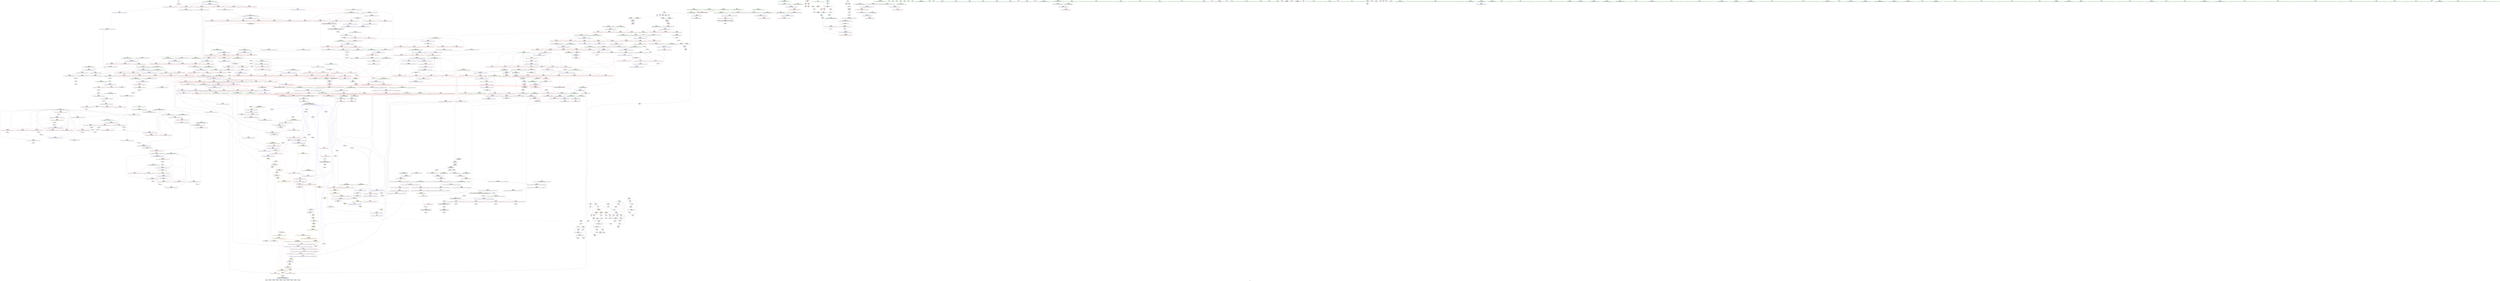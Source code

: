 digraph "SVFG" {
	label="SVFG";

	Node0x5620e994ae30 [shape=record,color=grey,label="{NodeID: 0\nNullPtr}"];
	Node0x5620e994ae30 -> Node0x5620e99a5500[style=solid];
	Node0x5620e99ad520 [shape=record,color=red,label="{NodeID: 443\n701\<--667\n\<--__secondChild\n_ZSt13__adjust_heapIPiliN9__gnu_cxx5__ops15_Iter_less_iterEEvT_T0_S5_T1_T2_\n}"];
	Node0x5620e99ad520 -> Node0x5620e99e2d30[style=solid];
	Node0x5620e99a17c0 [shape=record,color=green,label="{NodeID: 111\n585\<--586\nthis.addr\<--this.addr_field_insensitive\n_ZNK9__gnu_cxx5__ops15_Iter_less_iterclIPiS3_EEbT_T0_\n}"];
	Node0x5620e99a17c0 -> Node0x5620e99ab7e0[style=solid];
	Node0x5620e99a17c0 -> Node0x5620e99c6b70[style=solid];
	Node0x5620e9a9fa50 [shape=record,color=black,label="{NodeID: 1661\n999 = PHI(992, )\n1st arg _ZSt4swapIiENSt9enable_ifIXsr6__and_ISt6__not_ISt15__is_tuple_likeIT_EESt21is_move_constructibleIS3_ESt18is_move_assignableIS3_EEE5valueEvE4typeERS3_SC_ }"];
	Node0x5620e9a9fa50 -> Node0x5620e99c95b0[style=solid];
	Node0x5620e99c2c80 [shape=record,color=red,label="{NodeID: 554\n1180\<--1179\n\<--call2\n_ZSt25__unguarded_linear_insertIPiN9__gnu_cxx5__ops14_Val_less_iterEEvT_T0_\n}"];
	Node0x5620e99c2c80 -> Node0x5620e99ca6c0[style=solid];
	Node0x5620e9a34780 [shape=record,color=yellow,style=double,label="{NodeID: 1329\n25V_1 = ENCHI(MR_25V_0)\npts\{1 \}\nFun[main]}"];
	Node0x5620e9a34780 -> Node0x5620e99b23a0[style=dashed];
	Node0x5620e9a34780 -> Node0x5620e99b2470[style=dashed];
	Node0x5620e99a5d50 [shape=record,color=black,label="{NodeID: 222\n266\<--264\nsub.ptr.rhs.cast\<--\n_ZSt16__introsort_loopIPilN9__gnu_cxx5__ops15_Iter_less_iterEEvT_S4_T0_T1_\n}"];
	Node0x5620e99a5d50 -> Node0x5620e99e4fb0[style=solid];
	Node0x5620e99c8710 [shape=record,color=blue,label="{NodeID: 665\n839\<--836\nadd.ptr7\<--\n_ZSt11__push_heapIPiliN9__gnu_cxx5__ops14_Iter_less_valEEvT_T0_S5_T1_RT2_\n|{<s0>42}}"];
	Node0x5620e99c8710:s0 -> Node0x5620e9a42840[style=dashed,color=blue];
	Node0x5620e99b38c0 [shape=record,color=red,label="{NodeID: 333\n208\<--199\n\<--__last.addr\n_ZSt6__sortIPiN9__gnu_cxx5__ops15_Iter_less_iterEEvT_S4_T0_\n}"];
	Node0x5620e99b38c0 -> Node0x5620e99ba9c0[style=solid];
	Node0x5620e99ba6c0 [shape=record,color=grey,label="{NodeID: 1108\n500 = cmp(499, 501, )\n}"];
	Node0x5620e999d690 [shape=record,color=green,label="{NodeID: 1\n8\<--1\n\<--dummyObj\nCan only get source location for instruction, argument, global var or function.}"];
	Node0x5620e99ad5f0 [shape=record,color=red,label="{NodeID: 444\n706\<--667\n\<--__secondChild\n_ZSt13__adjust_heapIPiliN9__gnu_cxx5__ops15_Iter_less_iterEEvT_T0_S5_T1_T2_\n}"];
	Node0x5620e99a1890 [shape=record,color=green,label="{NodeID: 112\n587\<--588\n__it1.addr\<--__it1.addr_field_insensitive\n_ZNK9__gnu_cxx5__ops15_Iter_less_iterclIPiS3_EEbT_T0_\n}"];
	Node0x5620e99a1890 -> Node0x5620e99ab8b0[style=solid];
	Node0x5620e99a1890 -> Node0x5620e99c6c40[style=solid];
	Node0x5620e9a9fb60 [shape=record,color=black,label="{NodeID: 1662\n33 = PHI(180, )\n0th arg _Z5solvei }"];
	Node0x5620e9a9fb60 -> Node0x5620e99c43a0[style=solid];
	Node0x5620e99c2d50 [shape=record,color=red,label="{NodeID: 555\n1190\<--1189\n\<--call4\n_ZSt25__unguarded_linear_insertIPiN9__gnu_cxx5__ops14_Val_less_iterEEvT_T0_\n}"];
	Node0x5620e99c2d50 -> Node0x5620e99ca930[style=solid];
	Node0x5620e99a5e20 [shape=record,color=black,label="{NodeID: 223\n311\<--307\ncast\<--\n_ZSt4__lgl\n}"];
	Node0x5620e99c87e0 [shape=record,color=blue,label="{NodeID: 666\n846\<--843\nthis.addr\<--this\n_ZNK9__gnu_cxx5__ops14_Iter_less_valclIPiiEEbT_RT0_\n}"];
	Node0x5620e99c87e0 -> Node0x5620e99be910[style=dashed];
	Node0x5620e99b3990 [shape=record,color=red,label="{NodeID: 334\n212\<--199\n\<--__last.addr\n_ZSt6__sortIPiN9__gnu_cxx5__ops15_Iter_less_iterEEvT_S4_T0_\n|{<s0>12}}"];
	Node0x5620e99b3990:s0 -> Node0x5620e9a9b800[style=solid,color=red];
	Node0x5620e99ba840 [shape=record,color=grey,label="{NodeID: 1109\n339 = cmp(338, 270, )\n}"];
	Node0x5620e999d720 [shape=record,color=green,label="{NodeID: 2\n14\<--1\n.str\<--dummyObj\nGlob }"];
	Node0x5620e99ad6c0 [shape=record,color=red,label="{NodeID: 445\n714\<--667\n\<--__secondChild\n_ZSt13__adjust_heapIPiliN9__gnu_cxx5__ops15_Iter_less_iterEEvT_T0_S5_T1_T2_\n}"];
	Node0x5620e99ad6c0 -> Node0x5620e99c7ae0[style=solid];
	Node0x5620e99a1960 [shape=record,color=green,label="{NodeID: 113\n589\<--590\n__it2.addr\<--__it2.addr_field_insensitive\n_ZNK9__gnu_cxx5__ops15_Iter_less_iterclIPiS3_EEbT_T0_\n}"];
	Node0x5620e99a1960 -> Node0x5620e99ab980[style=solid];
	Node0x5620e99a1960 -> Node0x5620e99c6d10[style=solid];
	Node0x5620e9a9fc70 [shape=record,color=black,label="{NodeID: 1663\n651 = PHI(563, 631, )\n0th arg _ZSt13__adjust_heapIPiliN9__gnu_cxx5__ops15_Iter_less_iterEEvT_T0_S5_T1_T2_ }"];
	Node0x5620e9a9fc70 -> Node0x5620e99c7390[style=solid];
	Node0x5620e99c2e20 [shape=record,color=red,label="{NodeID: 556\n1213\<--1204\n\<--__first.addr\n_ZSt23__copy_move_backward_a2ILb1EPiS0_ET1_T0_S2_S1_\n|{<s0>79}}"];
	Node0x5620e99c2e20:s0 -> Node0x5620e9aa27f0[style=solid,color=red];
	Node0x5620e99a5ef0 [shape=record,color=black,label="{NodeID: 224\n312\<--307\nconv\<--\n_ZSt4__lgl\n}"];
	Node0x5620e99a5ef0 -> Node0x5620e99e5bb0[style=solid];
	Node0x5620e99c88b0 [shape=record,color=blue,label="{NodeID: 667\n848\<--844\n__it.addr\<--__it\n_ZNK9__gnu_cxx5__ops14_Iter_less_valclIPiiEEbT_RT0_\n}"];
	Node0x5620e99c88b0 -> Node0x5620e99be9e0[style=dashed];
	Node0x5620e99b3a60 [shape=record,color=red,label="{NodeID: 335\n213\<--199\n\<--__last.addr\n_ZSt6__sortIPiN9__gnu_cxx5__ops15_Iter_less_iterEEvT_S4_T0_\n}"];
	Node0x5620e99b3a60 -> Node0x5620e99a5ae0[style=solid];
	Node0x5620e99ba9c0 [shape=record,color=grey,label="{NodeID: 1110\n209 = cmp(207, 208, )\n}"];
	Node0x5620e999d9d0 [shape=record,color=green,label="{NodeID: 3\n16\<--1\n.str.1\<--dummyObj\nGlob }"];
	Node0x5620e99ad790 [shape=record,color=red,label="{NodeID: 446\n721\<--667\n\<--__secondChild\n_ZSt13__adjust_heapIPiliN9__gnu_cxx5__ops15_Iter_less_iterEEvT_T0_S5_T1_T2_\n}"];
	Node0x5620e99ad790 -> Node0x5620e99ba3c0[style=solid];
	Node0x5620e99a1a30 [shape=record,color=green,label="{NodeID: 114\n606\<--607\n__first.addr\<--__first.addr_field_insensitive\n_ZSt10__pop_heapIPiN9__gnu_cxx5__ops15_Iter_less_iterEEvT_S4_S4_RT0_\n}"];
	Node0x5620e99a1a30 -> Node0x5620e99abbf0[style=solid];
	Node0x5620e99a1a30 -> Node0x5620e99abcc0[style=solid];
	Node0x5620e99a1a30 -> Node0x5620e99abd90[style=solid];
	Node0x5620e99a1a30 -> Node0x5620e99c6de0[style=solid];
	Node0x5620e9a9fdc0 [shape=record,color=black,label="{NodeID: 1664\n652 = PHI(564, 274, )\n1st arg _ZSt13__adjust_heapIPiliN9__gnu_cxx5__ops15_Iter_less_iterEEvT_T0_S5_T1_T2_ }"];
	Node0x5620e9a9fdc0 -> Node0x5620e99c7460[style=solid];
	Node0x5620e99c2ef0 [shape=record,color=red,label="{NodeID: 557\n1217\<--1206\n\<--__last.addr\n_ZSt23__copy_move_backward_a2ILb1EPiS0_ET1_T0_S2_S1_\n|{<s0>80}}"];
	Node0x5620e99c2ef0:s0 -> Node0x5620e9aa27f0[style=solid,color=red];
	Node0x5620e9a34a50 [shape=record,color=yellow,style=double,label="{NodeID: 1332\n30V_1 = ENCHI(MR_30V_0)\npts\{158 \}\nFun[main]}"];
	Node0x5620e9a34a50 -> Node0x5620e99b3240[style=dashed];
	Node0x5620e99a5fc0 [shape=record,color=black,label="{NodeID: 225\n301\<--313\n_ZSt4__lgl_ret\<--sub\n_ZSt4__lgl\n|{<s0>11}}"];
	Node0x5620e99a5fc0:s0 -> Node0x5620e9a97dc0[style=solid,color=blue];
	Node0x5620e99c8980 [shape=record,color=blue,label="{NodeID: 668\n850\<--845\n__val.addr\<--__val\n_ZNK9__gnu_cxx5__ops14_Iter_less_valclIPiiEEbT_RT0_\n}"];
	Node0x5620e99c8980 -> Node0x5620e99beab0[style=dashed];
	Node0x5620e99b3b30 [shape=record,color=red,label="{NodeID: 336\n229\<--199\n\<--__last.addr\n_ZSt6__sortIPiN9__gnu_cxx5__ops15_Iter_less_iterEEvT_S4_T0_\n|{<s0>13}}"];
	Node0x5620e99b3b30:s0 -> Node0x5620e9a9d290[style=solid,color=red];
	Node0x5620e99bab40 [shape=record,color=grey,label="{NodeID: 1111\n806 = cmp(804, 805, )\n}"];
	Node0x5620e999da90 [shape=record,color=green,label="{NodeID: 4\n18\<--1\n.str.2\<--dummyObj\nGlob }"];
	Node0x5620e99ad860 [shape=record,color=red,label="{NodeID: 447\n727\<--667\n\<--__secondChild\n_ZSt13__adjust_heapIPiliN9__gnu_cxx5__ops15_Iter_less_iterEEvT_T0_S5_T1_T2_\n}"];
	Node0x5620e99ad860 -> Node0x5620e99e34b0[style=solid];
	Node0x5620e99a6460 [shape=record,color=green,label="{NodeID: 115\n608\<--609\n__last.addr\<--__last.addr_field_insensitive\n_ZSt10__pop_heapIPiN9__gnu_cxx5__ops15_Iter_less_iterEEvT_S4_S4_RT0_\n}"];
	Node0x5620e99a6460 -> Node0x5620e99abe60[style=solid];
	Node0x5620e99a6460 -> Node0x5620e99c6eb0[style=solid];
	Node0x5620e9a9ff10 [shape=record,color=black,label="{NodeID: 1665\n653 = PHI(565, 637, )\n2nd arg _ZSt13__adjust_heapIPiliN9__gnu_cxx5__ops15_Iter_less_iterEEvT_T0_S5_T1_T2_ }"];
	Node0x5620e9a9ff10 -> Node0x5620e99c7530[style=solid];
	Node0x5620e99c2fc0 [shape=record,color=red,label="{NodeID: 558\n1219\<--1208\n\<--__result.addr\n_ZSt23__copy_move_backward_a2ILb1EPiS0_ET1_T0_S2_S1_\n|{<s0>81}}"];
	Node0x5620e99c2fc0:s0 -> Node0x5620e9aa27f0[style=solid,color=red];
	Node0x5620e99a6090 [shape=record,color=black,label="{NodeID: 226\n335\<--333\nsub.ptr.lhs.cast\<--\n_ZSt22__final_insertion_sortIPiN9__gnu_cxx5__ops15_Iter_less_iterEEvT_S4_T0_\n}"];
	Node0x5620e99a6090 -> Node0x5620e99e4530[style=solid];
	Node0x5620e99c8a50 [shape=record,color=blue,label="{NodeID: 669\n869\<--863\n__result.addr\<--__result\n_ZSt22__move_median_to_firstIPiN9__gnu_cxx5__ops15_Iter_less_iterEEvT_S4_S4_S4_T0_\n}"];
	Node0x5620e99c8a50 -> Node0x5620e99bed20[style=dashed];
	Node0x5620e99c8a50 -> Node0x5620e99bedf0[style=dashed];
	Node0x5620e99c8a50 -> Node0x5620e99beec0[style=dashed];
	Node0x5620e99c8a50 -> Node0x5620e99bef90[style=dashed];
	Node0x5620e99c8a50 -> Node0x5620e99bf060[style=dashed];
	Node0x5620e99c8a50 -> Node0x5620e99bf130[style=dashed];
	Node0x5620e99b3c00 [shape=record,color=red,label="{NodeID: 337\n264\<--245\n\<--__first.addr\n_ZSt16__introsort_loopIPilN9__gnu_cxx5__ops15_Iter_less_iterEEvT_S4_T0_T1_\n}"];
	Node0x5620e99b3c00 -> Node0x5620e99a5d50[style=solid];
	Node0x5620e99bacc0 [shape=record,color=grey,label="{NodeID: 1112\n540 = cmp(539, 224, )\n}"];
	Node0x5620e999db50 [shape=record,color=green,label="{NodeID: 5\n20\<--1\n.str.3\<--dummyObj\nGlob }"];
	Node0x5620e99cf520 [shape=record,color=yellow,style=double,label="{NodeID: 1555\n2V_3 = CSCHI(MR_2V_2)\npts\{6 \}\nCS[]|{<s0>27|<s1>28}}"];
	Node0x5620e99cf520:s0 -> Node0x5620e9a2ad70[style=dashed,color=blue];
	Node0x5620e99cf520:s1 -> Node0x5620e9a1d550[style=dashed,color=blue];
	Node0x5620e99ad930 [shape=record,color=red,label="{NodeID: 448\n732\<--667\n\<--__secondChild\n_ZSt13__adjust_heapIPiliN9__gnu_cxx5__ops15_Iter_less_iterEEvT_T0_S5_T1_T2_\n}"];
	Node0x5620e99ad930 -> Node0x5620e99e37b0[style=solid];
	Node0x5620e99a6530 [shape=record,color=green,label="{NodeID: 116\n610\<--611\n__result.addr\<--__result.addr_field_insensitive\n_ZSt10__pop_heapIPiN9__gnu_cxx5__ops15_Iter_less_iterEEvT_S4_S4_RT0_\n}"];
	Node0x5620e99a6530 -> Node0x5620e99abf30[style=solid];
	Node0x5620e99a6530 -> Node0x5620e99ac000[style=solid];
	Node0x5620e99a6530 -> Node0x5620e99c6f80[style=solid];
	Node0x5620e9aa0060 [shape=record,color=black,label="{NodeID: 1666\n654 = PHI(567, 639, )\n3rd arg _ZSt13__adjust_heapIPiliN9__gnu_cxx5__ops15_Iter_less_iterEEvT_T0_S5_T1_T2_ }"];
	Node0x5620e9aa0060 -> Node0x5620e99c7600[style=solid];
	Node0x5620e99c3090 [shape=record,color=red,label="{NodeID: 559\n1230\<--1227\n\<--__it.addr\n_ZSt12__miter_baseIPiET_S1_\n}"];
	Node0x5620e99c3090 -> Node0x5620e99af210[style=solid];
	Node0x5620e9a34c10 [shape=record,color=yellow,style=double,label="{NodeID: 1334\n34V_1 = ENCHI(MR_34V_0)\npts\{9 11 13 \}\nFun[main]|{<s0>10|<s1>10|<s2>10}}"];
	Node0x5620e9a34c10:s0 -> Node0x5620e9a30e30[style=dashed,color=red];
	Node0x5620e9a34c10:s1 -> Node0x5620e9a30f10[style=dashed,color=red];
	Node0x5620e9a34c10:s2 -> Node0x5620e9a30ff0[style=dashed,color=red];
	Node0x5620e99a6160 [shape=record,color=black,label="{NodeID: 227\n336\<--334\nsub.ptr.rhs.cast\<--\n_ZSt22__final_insertion_sortIPiN9__gnu_cxx5__ops15_Iter_less_iterEEvT_S4_T0_\n}"];
	Node0x5620e99a6160 -> Node0x5620e99e4530[style=solid];
	Node0x5620e99c8b20 [shape=record,color=blue,label="{NodeID: 670\n871\<--864\n__a.addr\<--__a\n_ZSt22__move_median_to_firstIPiN9__gnu_cxx5__ops15_Iter_less_iterEEvT_S4_S4_S4_T0_\n}"];
	Node0x5620e99c8b20 -> Node0x5620e99bf200[style=dashed];
	Node0x5620e99c8b20 -> Node0x5620e99bf2d0[style=dashed];
	Node0x5620e99c8b20 -> Node0x5620e99bf3a0[style=dashed];
	Node0x5620e99c8b20 -> Node0x5620e99bf470[style=dashed];
	Node0x5620e99c8b20 -> Node0x5620e99bf540[style=dashed];
	Node0x5620e99b3cd0 [shape=record,color=red,label="{NodeID: 338\n276\<--245\n\<--__first.addr\n_ZSt16__introsort_loopIPilN9__gnu_cxx5__ops15_Iter_less_iterEEvT_S4_T0_T1_\n|{<s0>14}}"];
	Node0x5620e99b3cd0:s0 -> Node0x5620e9a9f500[style=solid,color=red];
	Node0x5620e99bae40 [shape=record,color=grey,label="{NodeID: 1113\n971 = cmp(969, 970, )\n}"];
	Node0x5620e999e3c0 [shape=record,color=green,label="{NodeID: 6\n22\<--1\n.str.4\<--dummyObj\nGlob }"];
	Node0x5620e99cf680 [shape=record,color=yellow,style=double,label="{NodeID: 1556\n2V_2 = CSCHI(MR_2V_1)\npts\{6 \}\nCS[]|{<s0>66|<s1>66}}"];
	Node0x5620e99cf680:s0 -> Node0x5620e99c1d10[style=dashed,color=blue];
	Node0x5620e99cf680:s1 -> Node0x5620e99c9c30[style=dashed,color=blue];
	Node0x5620e99ada00 [shape=record,color=red,label="{NodeID: 449\n741\<--667\n\<--__secondChild\n_ZSt13__adjust_heapIPiliN9__gnu_cxx5__ops15_Iter_less_iterEEvT_T0_S5_T1_T2_\n}"];
	Node0x5620e99ada00 -> Node0x5620e99e3330[style=solid];
	Node0x5620e99a6600 [shape=record,color=green,label="{NodeID: 117\n612\<--613\n__comp.addr\<--__comp.addr_field_insensitive\n_ZSt10__pop_heapIPiN9__gnu_cxx5__ops15_Iter_less_iterEEvT_S4_S4_RT0_\n}"];
	Node0x5620e99a6600 -> Node0x5620e99ac0d0[style=solid];
	Node0x5620e99a6600 -> Node0x5620e99c7050[style=solid];
	Node0x5620e9aa01b0 [shape=record,color=black,label="{NodeID: 1667\n843 = PHI(808, )\n0th arg _ZNK9__gnu_cxx5__ops14_Iter_less_valclIPiiEEbT_RT0_ }"];
	Node0x5620e9aa01b0 -> Node0x5620e99c87e0[style=solid];
	Node0x5620e99c3160 [shape=record,color=red,label="{NodeID: 560\n1249\<--1236\n\<--__first.addr\n_ZSt22__copy_move_backward_aILb1EPiS0_ET1_T0_S2_S1_\n|{<s0>83}}"];
	Node0x5620e99c3160:s0 -> Node0x5620e9a9c5b0[style=solid,color=red];
	Node0x5620e99a6230 [shape=record,color=black,label="{NodeID: 228\n408\<--406\nsub.ptr.lhs.cast\<--\n_ZSt27__unguarded_partition_pivotIPiN9__gnu_cxx5__ops15_Iter_less_iterEET_S4_S4_T0_\n}"];
	Node0x5620e99a6230 -> Node0x5620e99e6db0[style=solid];
	Node0x5620e99c8bf0 [shape=record,color=blue,label="{NodeID: 671\n873\<--865\n__b.addr\<--__b\n_ZSt22__move_median_to_firstIPiN9__gnu_cxx5__ops15_Iter_less_iterEEvT_S4_S4_S4_T0_\n}"];
	Node0x5620e99c8bf0 -> Node0x5620e99bf610[style=dashed];
	Node0x5620e99c8bf0 -> Node0x5620e99bf6e0[style=dashed];
	Node0x5620e99c8bf0 -> Node0x5620e99bf7b0[style=dashed];
	Node0x5620e99c8bf0 -> Node0x5620e99bf880[style=dashed];
	Node0x5620e99c8bf0 -> Node0x5620e99bf950[style=dashed];
	Node0x5620e99b3da0 [shape=record,color=red,label="{NodeID: 339\n287\<--245\n\<--__first.addr\n_ZSt16__introsort_loopIPilN9__gnu_cxx5__ops15_Iter_less_iterEEvT_S4_T0_T1_\n|{<s0>15}}"];
	Node0x5620e99b3da0:s0 -> Node0x5620e9aa11a0[style=solid,color=red];
	Node0x5620e99bafc0 [shape=record,color=grey,label="{NodeID: 1114\n273 = cmp(272, 274, )\n}"];
	Node0x5620e999e450 [shape=record,color=green,label="{NodeID: 7\n24\<--1\nstdin\<--dummyObj\nGlob }"];
	Node0x5620e99adad0 [shape=record,color=red,label="{NodeID: 450\n709\<--708\n\<--call4\n_ZSt13__adjust_heapIPiliN9__gnu_cxx5__ops15_Iter_less_iterEEvT_T0_S5_T1_T2_\n}"];
	Node0x5620e99adad0 -> Node0x5620e99c7a10[style=solid];
	Node0x5620e99a66d0 [shape=record,color=green,label="{NodeID: 118\n614\<--615\n__value\<--__value_field_insensitive\n_ZSt10__pop_heapIPiN9__gnu_cxx5__ops15_Iter_less_iterEEvT_S4_S4_RT0_\n|{|<s1>34}}"];
	Node0x5620e99a66d0 -> Node0x5620e99c7120[style=solid];
	Node0x5620e99a66d0:s1 -> Node0x5620e9a9df80[style=solid,color=red];
	Node0x5620e9aa02c0 [shape=record,color=black,label="{NodeID: 1668\n844 = PHI(811, )\n1st arg _ZNK9__gnu_cxx5__ops14_Iter_less_valclIPiiEEbT_RT0_ }"];
	Node0x5620e9aa02c0 -> Node0x5620e99c88b0[style=solid];
	Node0x5620e99c3230 [shape=record,color=red,label="{NodeID: 561\n1250\<--1238\n\<--__last.addr\n_ZSt22__copy_move_backward_aILb1EPiS0_ET1_T0_S2_S1_\n|{<s0>83}}"];
	Node0x5620e99c3230:s0 -> Node0x5620e9a9c6f0[style=solid,color=red];
	Node0x5620e99a6300 [shape=record,color=black,label="{NodeID: 229\n409\<--407\nsub.ptr.rhs.cast\<--\n_ZSt27__unguarded_partition_pivotIPiN9__gnu_cxx5__ops15_Iter_less_iterEET_S4_S4_T0_\n}"];
	Node0x5620e99a6300 -> Node0x5620e99e6db0[style=solid];
	Node0x5620e99c8cc0 [shape=record,color=blue,label="{NodeID: 672\n875\<--866\n__c.addr\<--__c\n_ZSt22__move_median_to_firstIPiN9__gnu_cxx5__ops15_Iter_less_iterEEvT_S4_S4_S4_T0_\n}"];
	Node0x5620e99c8cc0 -> Node0x5620e99bfa20[style=dashed];
	Node0x5620e99c8cc0 -> Node0x5620e99bfaf0[style=dashed];
	Node0x5620e99c8cc0 -> Node0x5620e99bfbc0[style=dashed];
	Node0x5620e99c8cc0 -> Node0x5620e99bfc90[style=dashed];
	Node0x5620e99c8cc0 -> Node0x5620e99bfd60[style=dashed];
	Node0x5620e99c8cc0 -> Node0x5620e99bfe30[style=dashed];
	Node0x5620e99b3e70 [shape=record,color=red,label="{NodeID: 340\n263\<--247\n\<--__last.addr\n_ZSt16__introsort_loopIPilN9__gnu_cxx5__ops15_Iter_less_iterEEvT_S4_T0_T1_\n}"];
	Node0x5620e99b3e70 -> Node0x5620e99a5c80[style=solid];
	Node0x5620e99bb140 [shape=record,color=grey,label="{NodeID: 1115\n269 = cmp(268, 270, )\n}"];
	Node0x5620e999e510 [shape=record,color=green,label="{NodeID: 8\n25\<--1\n.str.5\<--dummyObj\nGlob }"];
	Node0x5620e99adba0 [shape=record,color=red,label="{NodeID: 451\n736\<--735\n\<--call15\n_ZSt13__adjust_heapIPiliN9__gnu_cxx5__ops15_Iter_less_iterEEvT_T0_S5_T1_T2_\n}"];
	Node0x5620e99adba0 -> Node0x5620e99c7c80[style=solid];
	Node0x5620e9a2e3d0 [shape=record,color=yellow,style=double,label="{NodeID: 1226\n122V_1 = ENCHI(MR_122V_0)\npts\{528 664 789 1005 1037 1159 \}\nFun[_ZSt10__pop_heapIPiN9__gnu_cxx5__ops15_Iter_less_iterEEvT_S4_S4_RT0_]}"];
	Node0x5620e9a2e3d0 -> Node0x5620e99ac1a0[style=dashed];
	Node0x5620e9a2e3d0 -> Node0x5620e99ac270[style=dashed];
	Node0x5620e9a2e3d0 -> Node0x5620e99ac340[style=dashed];
	Node0x5620e99a67a0 [shape=record,color=green,label="{NodeID: 119\n616\<--617\nagg.tmp\<--agg.tmp_field_insensitive\n_ZSt10__pop_heapIPiN9__gnu_cxx5__ops15_Iter_less_iterEEvT_S4_S4_RT0_\n}"];
	Node0x5620e9aa03d0 [shape=record,color=black,label="{NodeID: 1669\n845 = PHI(788, )\n2nd arg _ZNK9__gnu_cxx5__ops14_Iter_less_valclIPiiEEbT_RT0_ }"];
	Node0x5620e9aa03d0 -> Node0x5620e99c8980[style=solid];
	Node0x5620e99c3300 [shape=record,color=red,label="{NodeID: 562\n1251\<--1240\n\<--__result.addr\n_ZSt22__copy_move_backward_aILb1EPiS0_ET1_T0_S2_S1_\n|{<s0>83}}"];
	Node0x5620e99c3300:s0 -> Node0x5620e9a9c830[style=solid,color=red];
	Node0x5620e99ae550 [shape=record,color=black,label="{NodeID: 230\n388\<--428\n_ZSt27__unguarded_partition_pivotIPiN9__gnu_cxx5__ops15_Iter_less_iterEET_S4_S4_T0__ret\<--call\n_ZSt27__unguarded_partition_pivotIPiN9__gnu_cxx5__ops15_Iter_less_iterEET_S4_S4_T0_\n|{<s0>15}}"];
	Node0x5620e99ae550:s0 -> Node0x5620e9a97f30[style=solid,color=blue];
	Node0x5620e99c8d90 [shape=record,color=blue,label="{NodeID: 673\n938\<--933\n__first.addr\<--__first\n_ZSt21__unguarded_partitionIPiN9__gnu_cxx5__ops15_Iter_less_iterEET_S4_S4_S4_T0_\n}"];
	Node0x5620e99c8d90 -> Node0x5620e9a15e50[style=dashed];
	Node0x5620e99b3f40 [shape=record,color=red,label="{NodeID: 341\n277\<--247\n\<--__last.addr\n_ZSt16__introsort_loopIPilN9__gnu_cxx5__ops15_Iter_less_iterEEvT_S4_T0_T1_\n|{<s0>14}}"];
	Node0x5620e99b3f40:s0 -> Node0x5620e9a9f610[style=solid,color=red];
	Node0x5620e99bb2c0 [shape=record,color=grey,label="{NodeID: 1116\n1286 = cmp(1285, 274, )\n}"];
	Node0x5620e999e610 [shape=record,color=green,label="{NodeID: 9\n27\<--1\n.str.6\<--dummyObj\nGlob }"];
	Node0x5620e99adc70 [shape=record,color=red,label="{NodeID: 452\n755\<--754\n\<--call20\n_ZSt13__adjust_heapIPiliN9__gnu_cxx5__ops15_Iter_less_iterEEvT_T0_S5_T1_T2_\n|{<s0>42}}"];
	Node0x5620e99adc70:s0 -> Node0x5620e9a9b370[style=solid,color=red];
	Node0x5620e99a6870 [shape=record,color=green,label="{NodeID: 120\n645\<--646\n__t.addr\<--__t.addr_field_insensitive\n_ZSt4moveIRiEONSt16remove_referenceIT_E4typeEOS2_\n}"];
	Node0x5620e99a6870 -> Node0x5620e99ac410[style=solid];
	Node0x5620e99a6870 -> Node0x5620e99c72c0[style=solid];
	Node0x5620e9aa04e0 [shape=record,color=black,label="{NodeID: 1670\n514 = PHI(449, )\n0th arg _ZSt11__make_heapIPiN9__gnu_cxx5__ops15_Iter_less_iterEEvT_S4_RT0_ }"];
	Node0x5620e9aa04e0 -> Node0x5620e99c65c0[style=solid];
	Node0x5620e99c33d0 [shape=record,color=red,label="{NodeID: 563\n1261\<--1258\n\<--__it.addr\n_ZSt12__niter_baseIPiET_S1_\n}"];
	Node0x5620e99c33d0 -> Node0x5620e99af3b0[style=solid];
	Node0x5620e99ae5e0 [shape=record,color=black,label="{NodeID: 231\n496\<--494\nsub.ptr.lhs.cast\<--\n_ZSt11__sort_heapIPiN9__gnu_cxx5__ops15_Iter_less_iterEEvT_S4_RT0_\n}"];
	Node0x5620e99ae5e0 -> Node0x5620e99e40b0[style=solid];
	Node0x5620e99c8e60 [shape=record,color=blue,label="{NodeID: 674\n940\<--934\n__last.addr\<--__last\n_ZSt21__unguarded_partitionIPiN9__gnu_cxx5__ops15_Iter_less_iterEET_S4_S4_S4_T0_\n}"];
	Node0x5620e99c8e60 -> Node0x5620e99c03e0[style=dashed];
	Node0x5620e99c8e60 -> Node0x5620e99c90d0[style=dashed];
	Node0x5620e99b4010 [shape=record,color=red,label="{NodeID: 342\n278\<--247\n\<--__last.addr\n_ZSt16__introsort_loopIPilN9__gnu_cxx5__ops15_Iter_less_iterEEvT_S4_T0_T1_\n|{<s0>14}}"];
	Node0x5620e99b4010:s0 -> Node0x5620e9a9f720[style=solid,color=red];
	Node0x5620e99bb440 [shape=record,color=grey,label="{NodeID: 1117\n573 = cmp(572, 274, )\n}"];
	Node0x5620e999e710 [shape=record,color=green,label="{NodeID: 10\n29\<--1\nstdout\<--dummyObj\nGlob }"];
	Node0x5620e99add40 [shape=record,color=red,label="{NodeID: 453\n765\<--762\n\<--__t.addr\n_ZSt4moveIRN9__gnu_cxx5__ops15_Iter_less_iterEEONSt16remove_referenceIT_E4typeEOS5_\n}"];
	Node0x5620e99add40 -> Node0x5620e99aee00[style=solid];
	Node0x5620e99a6940 [shape=record,color=green,label="{NodeID: 121\n655\<--656\n__comp\<--__comp_field_insensitive\n_ZSt13__adjust_heapIPiliN9__gnu_cxx5__ops15_Iter_less_iterEEvT_T0_S5_T1_T2_\n|{<s0>36|<s1>39}}"];
	Node0x5620e99a6940:s0 -> Node0x5620e9aa13c0[style=solid,color=red];
	Node0x5620e99a6940:s1 -> Node0x5620e9a9f830[style=solid,color=red];
	Node0x5620e9aa05f0 [shape=record,color=black,label="{NodeID: 1671\n515 = PHI(450, )\n1st arg _ZSt11__make_heapIPiN9__gnu_cxx5__ops15_Iter_less_iterEEvT_S4_RT0_ }"];
	Node0x5620e9aa05f0 -> Node0x5620e99c6690[style=solid];
	Node0x5620e99c34a0 [shape=record,color=red,label="{NodeID: 564\n1279\<--1267\n\<--__first.addr\n_ZNSt20__copy_move_backwardILb1ELb1ESt26random_access_iterator_tagE13__copy_move_bIiEEPT_PKS3_S6_S4_\n}"];
	Node0x5620e99c34a0 -> Node0x5620e99af550[style=solid];
	Node0x5620e99ae6b0 [shape=record,color=black,label="{NodeID: 232\n497\<--495\nsub.ptr.rhs.cast\<--\n_ZSt11__sort_heapIPiN9__gnu_cxx5__ops15_Iter_less_iterEEvT_S4_RT0_\n}"];
	Node0x5620e99ae6b0 -> Node0x5620e99e40b0[style=solid];
	Node0x5620e99c8f30 [shape=record,color=blue,label="{NodeID: 675\n942\<--935\n__pivot.addr\<--__pivot\n_ZSt21__unguarded_partitionIPiN9__gnu_cxx5__ops15_Iter_less_iterEET_S4_S4_S4_T0_\n}"];
	Node0x5620e99c8f30 -> Node0x5620e99c07f0[style=dashed];
	Node0x5620e99c8f30 -> Node0x5620e99c08c0[style=dashed];
	Node0x5620e99b40e0 [shape=record,color=red,label="{NodeID: 343\n288\<--247\n\<--__last.addr\n_ZSt16__introsort_loopIPilN9__gnu_cxx5__ops15_Iter_less_iterEEvT_S4_T0_T1_\n|{<s0>15}}"];
	Node0x5620e99b40e0:s0 -> Node0x5620e9aa12b0[style=solid,color=red];
	Node0x5620e99bb5c0 [shape=record,color=grey,label="{NodeID: 1118\n599 = cmp(596, 598, )\n}"];
	Node0x5620e99bb5c0 -> Node0x5620e99aeac0[style=solid];
	Node0x5620e999e810 [shape=record,color=green,label="{NodeID: 11\n64\<--1\n\<--dummyObj\nCan only get source location for instruction, argument, global var or function.}"];
	Node0x5620e99d3d70 [shape=record,color=yellow,style=double,label="{NodeID: 1561\n2V_2 = CSCHI(MR_2V_1)\npts\{6 \}\nCS[]|{<s0>48|<s1>50|<s2>51|<s3>53|<s4>55|<s5>56|<s6>59}}"];
	Node0x5620e99d3d70:s0 -> Node0x5620e9a17680[style=dashed,color=blue];
	Node0x5620e99d3d70:s1 -> Node0x5620e9a17680[style=dashed,color=blue];
	Node0x5620e99d3d70:s2 -> Node0x5620e9a17680[style=dashed,color=blue];
	Node0x5620e99d3d70:s3 -> Node0x5620e9a17680[style=dashed,color=blue];
	Node0x5620e99d3d70:s4 -> Node0x5620e9a17680[style=dashed,color=blue];
	Node0x5620e99d3d70:s5 -> Node0x5620e9a17680[style=dashed,color=blue];
	Node0x5620e99d3d70:s6 -> Node0x5620e9a16d50[style=dashed,color=blue];
	Node0x5620e99ade10 [shape=record,color=red,label="{NodeID: 454\n774\<--771\nthis1\<--this.addr\n_ZN9__gnu_cxx5__ops14_Iter_less_valC2ENS0_15_Iter_less_iterE\n}"];
	Node0x5620e99a6a10 [shape=record,color=green,label="{NodeID: 122\n657\<--658\n__first.addr\<--__first.addr_field_insensitive\n_ZSt13__adjust_heapIPiliN9__gnu_cxx5__ops15_Iter_less_iterEEvT_T0_S5_T1_T2_\n}"];
	Node0x5620e99a6a10 -> Node0x5620e99ac4e0[style=solid];
	Node0x5620e99a6a10 -> Node0x5620e99ac5b0[style=solid];
	Node0x5620e99a6a10 -> Node0x5620e99ac680[style=solid];
	Node0x5620e99a6a10 -> Node0x5620e99ac750[style=solid];
	Node0x5620e99a6a10 -> Node0x5620e99ac820[style=solid];
	Node0x5620e99a6a10 -> Node0x5620e99ac8f0[style=solid];
	Node0x5620e99a6a10 -> Node0x5620e99ac9c0[style=solid];
	Node0x5620e99a6a10 -> Node0x5620e99c7390[style=solid];
	Node0x5620e9aa0700 [shape=record,color=black,label="{NodeID: 1672\n516 = PHI(436, )\n2nd arg _ZSt11__make_heapIPiN9__gnu_cxx5__ops15_Iter_less_iterEEvT_S4_RT0_ }"];
	Node0x5620e9aa0700 -> Node0x5620e99c6760[style=solid];
	Node0x5620e99c3570 [shape=record,color=red,label="{NodeID: 565\n1293\<--1267\n\<--__first.addr\n_ZNSt20__copy_move_backwardILb1ELb1ESt26random_access_iterator_tagE13__copy_move_bIiEEPT_PKS3_S6_S4_\n}"];
	Node0x5620e99c3570 -> Node0x5620e99af6f0[style=solid];
	Node0x5620e99ae780 [shape=record,color=black,label="{NodeID: 233\n536\<--534\nsub.ptr.lhs.cast\<--\n_ZSt11__make_heapIPiN9__gnu_cxx5__ops15_Iter_less_iterEEvT_S4_RT0_\n}"];
	Node0x5620e99ae780 -> Node0x5620e99e5130[style=solid];
	Node0x5620e99c9000 [shape=record,color=blue,label="{NodeID: 676\n938\<--954\n__first.addr\<--incdec.ptr\n_ZSt21__unguarded_partitionIPiN9__gnu_cxx5__ops15_Iter_less_iterEET_S4_S4_S4_T0_\n}"];
	Node0x5620e99c9000 -> Node0x5620e9a15e50[style=dashed];
	Node0x5620e99b41b0 [shape=record,color=red,label="{NodeID: 344\n294\<--247\n\<--__last.addr\n_ZSt16__introsort_loopIPilN9__gnu_cxx5__ops15_Iter_less_iterEEvT_S4_T0_T1_\n|{<s0>16}}"];
	Node0x5620e99b41b0:s0 -> Node0x5620e9a9b800[style=solid,color=red];
	Node0x5620e99bb740 [shape=record,color=grey,label="{NodeID: 1119\n178 = cmp(176, 177, )\n}"];
	Node0x5620e999e910 [shape=record,color=green,label="{NodeID: 12\n97\<--1\n\<--dummyObj\nCan only get source location for instruction, argument, global var or function.}"];
	Node0x5620e99adee0 [shape=record,color=red,label="{NodeID: 455\n809\<--782\n\<--__first.addr\n_ZSt11__push_heapIPiliN9__gnu_cxx5__ops14_Iter_less_valEEvT_T0_S5_T1_RT2_\n}"];
	Node0x5620e99adee0 -> Node0x5620e99b1ab0[style=solid];
	Node0x5620e99a6ae0 [shape=record,color=green,label="{NodeID: 123\n659\<--660\n__holeIndex.addr\<--__holeIndex.addr_field_insensitive\n_ZSt13__adjust_heapIPiliN9__gnu_cxx5__ops15_Iter_less_iterEEvT_T0_S5_T1_T2_\n}"];
	Node0x5620e99a6ae0 -> Node0x5620e99aca90[style=solid];
	Node0x5620e99a6ae0 -> Node0x5620e99acb60[style=solid];
	Node0x5620e99a6ae0 -> Node0x5620e99acc30[style=solid];
	Node0x5620e99a6ae0 -> Node0x5620e99acd00[style=solid];
	Node0x5620e99a6ae0 -> Node0x5620e99acdd0[style=solid];
	Node0x5620e99a6ae0 -> Node0x5620e99c7460[style=solid];
	Node0x5620e99a6ae0 -> Node0x5620e99c7ae0[style=solid];
	Node0x5620e99a6ae0 -> Node0x5620e99c7d50[style=solid];
	Node0x5620e9aa0810 [shape=record,color=black,label="{NodeID: 1673\n768 = PHI(669, )\n0th arg _ZN9__gnu_cxx5__ops14_Iter_less_valC2ENS0_15_Iter_less_iterE }"];
	Node0x5620e9aa0810 -> Node0x5620e99c7ef0[style=solid];
	Node0x5620e99c3640 [shape=record,color=red,label="{NodeID: 566\n1278\<--1269\n\<--__last.addr\n_ZNSt20__copy_move_backwardILb1ELb1ESt26random_access_iterator_tagE13__copy_move_bIiEEPT_PKS3_S6_S4_\n}"];
	Node0x5620e99c3640 -> Node0x5620e99af480[style=solid];
	Node0x5620e99ae850 [shape=record,color=black,label="{NodeID: 234\n537\<--535\nsub.ptr.rhs.cast\<--\n_ZSt11__make_heapIPiN9__gnu_cxx5__ops15_Iter_less_iterEEvT_S4_RT0_\n}"];
	Node0x5620e99ae850 -> Node0x5620e99e5130[style=solid];
	Node0x5620e99c90d0 [shape=record,color=blue,label="{NodeID: 677\n940\<--958\n__last.addr\<--incdec.ptr3\n_ZSt21__unguarded_partitionIPiN9__gnu_cxx5__ops15_Iter_less_iterEET_S4_S4_S4_T0_\n}"];
	Node0x5620e99c90d0 -> Node0x5620e9a1ee50[style=dashed];
	Node0x5620e99b4280 [shape=record,color=red,label="{NodeID: 345\n272\<--249\n\<--__depth_limit.addr\n_ZSt16__introsort_loopIPilN9__gnu_cxx5__ops15_Iter_less_iterEEvT_S4_T0_T1_\n}"];
	Node0x5620e99b4280 -> Node0x5620e99bafc0[style=solid];
	Node0x5620e99bb8c0 [shape=record,color=grey,label="{NodeID: 1120\n860 = cmp(857, 859, )\n}"];
	Node0x5620e99bb8c0 -> Node0x5620e99aeed0[style=solid];
	Node0x5620e999ea10 [shape=record,color=green,label="{NodeID: 13\n219\<--1\n\<--dummyObj\nCan only get source location for instruction, argument, global var or function.}"];
	Node0x5620e99adfb0 [shape=record,color=red,label="{NodeID: 456\n819\<--782\n\<--__first.addr\n_ZSt11__push_heapIPiliN9__gnu_cxx5__ops14_Iter_less_valEEvT_T0_S5_T1_RT2_\n}"];
	Node0x5620e99adfb0 -> Node0x5620e99b1b80[style=solid];
	Node0x5620e9a2e950 [shape=record,color=yellow,style=double,label="{NodeID: 1231\n228V_1 = ENCHI(MR_228V_0)\npts\{528 615 664 789 1005 1037 \}\nFun[_ZSt25__unguarded_linear_insertIPiN9__gnu_cxx5__ops14_Val_less_iterEEvT_T0_]}"];
	Node0x5620e9a2e950 -> Node0x5620e99c2bb0[style=dashed];
	Node0x5620e9a2e950 -> Node0x5620e99c2c80[style=dashed];
	Node0x5620e9a2e950 -> Node0x5620e99c2d50[style=dashed];
	Node0x5620e99a6bb0 [shape=record,color=green,label="{NodeID: 124\n661\<--662\n__len.addr\<--__len.addr_field_insensitive\n_ZSt13__adjust_heapIPiliN9__gnu_cxx5__ops15_Iter_less_iterEEvT_T0_S5_T1_T2_\n}"];
	Node0x5620e99a6bb0 -> Node0x5620e99acea0[style=solid];
	Node0x5620e99a6bb0 -> Node0x5620e99acf70[style=solid];
	Node0x5620e99a6bb0 -> Node0x5620e99ad040[style=solid];
	Node0x5620e99a6bb0 -> Node0x5620e99c7530[style=solid];
	Node0x5620e9aa0920 [shape=record,color=black,label="{NodeID: 1674\n1094 = PHI(348, )\n0th arg _ZSt26__unguarded_insertion_sortIPiN9__gnu_cxx5__ops15_Iter_less_iterEEvT_S4_T0_ }"];
	Node0x5620e9aa0920 -> Node0x5620e99c9dd0[style=solid];
	Node0x5620e99c3710 [shape=record,color=red,label="{NodeID: 567\n1288\<--1271\n\<--__result.addr\n_ZNSt20__copy_move_backwardILb1ELb1ESt26random_access_iterator_tagE13__copy_move_bIiEEPT_PKS3_S6_S4_\n}"];
	Node0x5620e99c3710 -> Node0x5620e99b1df0[style=solid];
	Node0x5620e99ae920 [shape=record,color=black,label="{NodeID: 235\n545\<--543\nsub.ptr.lhs.cast1\<--\n_ZSt11__make_heapIPiN9__gnu_cxx5__ops15_Iter_less_iterEEvT_S4_RT0_\n}"];
	Node0x5620e99ae920 -> Node0x5620e99e4b30[style=solid];
	Node0x5620e99c91a0 [shape=record,color=blue,label="{NodeID: 678\n940\<--966\n__last.addr\<--incdec.ptr7\n_ZSt21__unguarded_partitionIPiN9__gnu_cxx5__ops15_Iter_less_iterEET_S4_S4_S4_T0_\n}"];
	Node0x5620e99c91a0 -> Node0x5620e9a1ee50[style=dashed];
	Node0x5620e99b4350 [shape=record,color=red,label="{NodeID: 346\n283\<--249\n\<--__depth_limit.addr\n_ZSt16__introsort_loopIPilN9__gnu_cxx5__ops15_Iter_less_iterEEvT_S4_T0_T1_\n}"];
	Node0x5620e99b4350 -> Node0x5620e99e4830[style=solid];
	Node0x5620e99bba40 [shape=record,color=grey,label="{NodeID: 1121\n1057 = cmp(1055, 1056, )\n}"];
	Node0x5620e999eb10 [shape=record,color=green,label="{NodeID: 14\n224\<--1\n\<--dummyObj\nCan only get source location for instruction, argument, global var or function.}"];
	Node0x5620e99ae080 [shape=record,color=red,label="{NodeID: 457\n824\<--782\n\<--__first.addr\n_ZSt11__push_heapIPiliN9__gnu_cxx5__ops14_Iter_less_valEEvT_T0_S5_T1_RT2_\n}"];
	Node0x5620e99ae080 -> Node0x5620e99b1c50[style=solid];
	Node0x5620e9a2eaf0 [shape=record,color=yellow,style=double,label="{NodeID: 1232\n2V_1 = ENCHI(MR_2V_0)\npts\{6 \}\nFun[_ZSt22__final_insertion_sortIPiN9__gnu_cxx5__ops15_Iter_less_iterEEvT_S4_T0_]|{<s0>18|<s1>18|<s2>20|<s3>20}}"];
	Node0x5620e9a2eaf0:s0 -> Node0x5620e9a19950[style=dashed,color=red];
	Node0x5620e9a2eaf0:s1 -> Node0x5620e9a21150[style=dashed,color=red];
	Node0x5620e9a2eaf0:s2 -> Node0x5620e9a19950[style=dashed,color=red];
	Node0x5620e9a2eaf0:s3 -> Node0x5620e9a21150[style=dashed,color=red];
	Node0x5620e99a6c80 [shape=record,color=green,label="{NodeID: 125\n663\<--664\n__value.addr\<--__value.addr_field_insensitive\n_ZSt13__adjust_heapIPiliN9__gnu_cxx5__ops15_Iter_less_iterEEvT_T0_S5_T1_T2_\n|{|<s1>41}}"];
	Node0x5620e99a6c80 -> Node0x5620e99c7600[style=solid];
	Node0x5620e99a6c80:s1 -> Node0x5620e9a9df80[style=solid,color=red];
	Node0x5620e9aa0a30 [shape=record,color=black,label="{NodeID: 1675\n1095 = PHI(349, )\n1st arg _ZSt26__unguarded_insertion_sortIPiN9__gnu_cxx5__ops15_Iter_less_iterEEvT_S4_T0_ }"];
	Node0x5620e9aa0a30 -> Node0x5620e99c9ea0[style=solid];
	Node0x5620e99c37e0 [shape=record,color=red,label="{NodeID: 568\n1301\<--1271\n\<--__result.addr\n_ZNSt20__copy_move_backwardILb1ELb1ESt26random_access_iterator_tagE13__copy_move_bIiEEPT_PKS3_S6_S4_\n}"];
	Node0x5620e99c37e0 -> Node0x5620e99b1ec0[style=solid];
	Node0x5620e99ae9f0 [shape=record,color=black,label="{NodeID: 236\n546\<--544\nsub.ptr.rhs.cast2\<--\n_ZSt11__make_heapIPiN9__gnu_cxx5__ops15_Iter_less_iterEEvT_S4_RT0_\n}"];
	Node0x5620e99ae9f0 -> Node0x5620e99e4b30[style=solid];
	Node0x5620e99c9270 [shape=record,color=blue,label="{NodeID: 679\n938\<--979\n__first.addr\<--incdec.ptr9\n_ZSt21__unguarded_partitionIPiN9__gnu_cxx5__ops15_Iter_less_iterEET_S4_S4_S4_T0_\n}"];
	Node0x5620e99c9270 -> Node0x5620e9a15e50[style=dashed];
	Node0x5620e99b4420 [shape=record,color=red,label="{NodeID: 347\n295\<--249\n\<--__depth_limit.addr\n_ZSt16__introsort_loopIPilN9__gnu_cxx5__ops15_Iter_less_iterEEvT_S4_T0_T1_\n|{<s0>16}}"];
	Node0x5620e99b4420:s0 -> Node0x5620e9a9b980[style=solid,color=red];
	Node0x5620e99bbbc0 [shape=record,color=grey,label="{NodeID: 1122\n1329 = cmp(1326, 1328, )\n}"];
	Node0x5620e99bbbc0 -> Node0x5620e99af890[style=solid];
	Node0x5620e999ec10 [shape=record,color=green,label="{NodeID: 15\n270\<--1\n\<--dummyObj\nCan only get source location for instruction, argument, global var or function.}"];
	Node0x5620e99d42f0 [shape=record,color=yellow,style=double,label="{NodeID: 1565\n2V_2 = CSCHI(MR_2V_1)\npts\{6 \}\nCS[]|{<s0>74}}"];
	Node0x5620e99d42f0:s0 -> Node0x5620e99cf680[style=dashed,color=blue];
	Node0x5620e99ae150 [shape=record,color=red,label="{NodeID: 458\n837\<--782\n\<--__first.addr\n_ZSt11__push_heapIPiliN9__gnu_cxx5__ops14_Iter_less_valEEvT_T0_S5_T1_RT2_\n}"];
	Node0x5620e99ae150 -> Node0x5620e99b1d20[style=solid];
	Node0x5620e99a6d50 [shape=record,color=green,label="{NodeID: 126\n665\<--666\n__topIndex\<--__topIndex_field_insensitive\n_ZSt13__adjust_heapIPiliN9__gnu_cxx5__ops15_Iter_less_iterEEvT_T0_S5_T1_T2_\n}"];
	Node0x5620e99a6d50 -> Node0x5620e99ad110[style=solid];
	Node0x5620e99a6d50 -> Node0x5620e99c76d0[style=solid];
	Node0x5620e9aa0b40 [shape=record,color=black,label="{NodeID: 1676\n1233 = PHI(1214, )\n0th arg _ZSt22__copy_move_backward_aILb1EPiS0_ET1_T0_S2_S1_ }"];
	Node0x5620e9aa0b40 -> Node0x5620e99cad40[style=solid];
	Node0x5620e99c38b0 [shape=record,color=red,label="{NodeID: 569\n1285\<--1273\n\<--_Num\n_ZNSt20__copy_move_backwardILb1ELb1ESt26random_access_iterator_tagE13__copy_move_bIiEEPT_PKS3_S6_S4_\n}"];
	Node0x5620e99c38b0 -> Node0x5620e99bb2c0[style=solid];
	Node0x5620e99aeac0 [shape=record,color=black,label="{NodeID: 237\n581\<--599\n_ZNK9__gnu_cxx5__ops15_Iter_less_iterclIPiS3_EEbT_T0__ret\<--cmp\n_ZNK9__gnu_cxx5__ops15_Iter_less_iterclIPiS3_EEbT_T0_\n|{<s0>26|<s1>36|<s2>46|<s3>47|<s4>49|<s5>52|<s6>54|<s7>57|<s8>58|<s9>64}}"];
	Node0x5620e99aeac0:s0 -> Node0x5620e9a984a0[style=solid,color=blue];
	Node0x5620e99aeac0:s1 -> Node0x5620e9a98cb0[style=solid,color=blue];
	Node0x5620e99aeac0:s2 -> Node0x5620e9a98170[style=solid,color=blue];
	Node0x5620e99aeac0:s3 -> Node0x5620e9a98280[style=solid,color=blue];
	Node0x5620e99aeac0:s4 -> Node0x5620e9a98390[style=solid,color=blue];
	Node0x5620e99aeac0:s5 -> Node0x5620e9a996b0[style=solid,color=blue];
	Node0x5620e99aeac0:s6 -> Node0x5620e9a997c0[style=solid,color=blue];
	Node0x5620e99aeac0:s7 -> Node0x5620e9a998d0[style=solid,color=blue];
	Node0x5620e99aeac0:s8 -> Node0x5620e9a999e0[style=solid,color=blue];
	Node0x5620e99aeac0:s9 -> Node0x5620e9a99f70[style=solid,color=blue];
	Node0x5620e99c9340 [shape=record,color=blue,label="{NodeID: 680\n985\<--983\n__a.addr\<--__a\n_ZSt9iter_swapIPiS0_EvT_T0_\n}"];
	Node0x5620e99c9340 -> Node0x5620e99c0990[style=dashed];
	Node0x5620e99b44f0 [shape=record,color=red,label="{NodeID: 348\n293\<--253\n\<--__cut\n_ZSt16__introsort_loopIPilN9__gnu_cxx5__ops15_Iter_less_iterEEvT_S4_T0_T1_\n|{<s0>16}}"];
	Node0x5620e99b44f0:s0 -> Node0x5620e9a9b5f0[style=solid,color=red];
	Node0x5620e999ed10 [shape=record,color=green,label="{NodeID: 16\n274\<--1\n\<--dummyObj\nCan only get source location for instruction, argument, global var or function.|{<s0>35}}"];
	Node0x5620e999ed10:s0 -> Node0x5620e9a9fdc0[style=solid,color=red];
	Node0x5620e99d4450 [shape=record,color=yellow,style=double,label="{NodeID: 1566\n2V_2 = CSCHI(MR_2V_1)\npts\{6 \}\nCS[]|{<s0>82}}"];
	Node0x5620e99d4450:s0 -> Node0x5620e99d42f0[style=dashed,color=blue];
	Node0x5620e99ae220 [shape=record,color=red,label="{NodeID: 459\n799\<--784\n\<--__holeIndex.addr\n_ZSt11__push_heapIPiliN9__gnu_cxx5__ops14_Iter_less_valEEvT_T0_S5_T1_RT2_\n}"];
	Node0x5620e99ae220 -> Node0x5620e99e4230[style=solid];
	Node0x5620e99a6e20 [shape=record,color=green,label="{NodeID: 127\n667\<--668\n__secondChild\<--__secondChild_field_insensitive\n_ZSt13__adjust_heapIPiliN9__gnu_cxx5__ops15_Iter_less_iterEEvT_T0_S5_T1_T2_\n}"];
	Node0x5620e99a6e20 -> Node0x5620e99ad1e0[style=solid];
	Node0x5620e99a6e20 -> Node0x5620e99ad2b0[style=solid];
	Node0x5620e99a6e20 -> Node0x5620e99ad380[style=solid];
	Node0x5620e99a6e20 -> Node0x5620e99ad450[style=solid];
	Node0x5620e99a6e20 -> Node0x5620e99ad520[style=solid];
	Node0x5620e99a6e20 -> Node0x5620e99ad5f0[style=solid];
	Node0x5620e99a6e20 -> Node0x5620e99ad6c0[style=solid];
	Node0x5620e99a6e20 -> Node0x5620e99ad790[style=solid];
	Node0x5620e99a6e20 -> Node0x5620e99ad860[style=solid];
	Node0x5620e99a6e20 -> Node0x5620e99ad930[style=solid];
	Node0x5620e99a6e20 -> Node0x5620e99ada00[style=solid];
	Node0x5620e99a6e20 -> Node0x5620e99c77a0[style=solid];
	Node0x5620e99a6e20 -> Node0x5620e99c7870[style=solid];
	Node0x5620e99a6e20 -> Node0x5620e99c7940[style=solid];
	Node0x5620e99a6e20 -> Node0x5620e99c7bb0[style=solid];
	Node0x5620e9aa0c50 [shape=record,color=black,label="{NodeID: 1677\n1234 = PHI(1218, )\n1st arg _ZSt22__copy_move_backward_aILb1EPiS0_ET1_T0_S2_S1_ }"];
	Node0x5620e9aa0c50 -> Node0x5620e99cae10[style=solid];
	Node0x5620e99c3980 [shape=record,color=red,label="{NodeID: 570\n1289\<--1273\n\<--_Num\n_ZNSt20__copy_move_backwardILb1ELb1ESt26random_access_iterator_tagE13__copy_move_bIiEEPT_PKS3_S6_S4_\n}"];
	Node0x5620e99c3980 -> Node0x5620e99e55b0[style=solid];
	Node0x5620e99aeb90 [shape=record,color=black,label="{NodeID: 238\n634\<--632\nsub.ptr.lhs.cast\<--\n_ZSt10__pop_heapIPiN9__gnu_cxx5__ops15_Iter_less_iterEEvT_S4_S4_RT0_\n}"];
	Node0x5620e99aeb90 -> Node0x5620e99e6ab0[style=solid];
	Node0x5620e99c9410 [shape=record,color=blue,label="{NodeID: 681\n987\<--984\n__b.addr\<--__b\n_ZSt9iter_swapIPiS0_EvT_T0_\n}"];
	Node0x5620e99c9410 -> Node0x5620e99c0a60[style=dashed];
	Node0x5620e99b45c0 [shape=record,color=red,label="{NodeID: 349\n297\<--253\n\<--__cut\n_ZSt16__introsort_loopIPilN9__gnu_cxx5__ops15_Iter_less_iterEEvT_S4_T0_T1_\n}"];
	Node0x5620e99b45c0 -> Node0x5620e99c5650[style=solid];
	Node0x5620e999ee10 [shape=record,color=green,label="{NodeID: 17\n285\<--1\n\<--dummyObj\nCan only get source location for instruction, argument, global var or function.}"];
	Node0x5620e9a8c1f0 [shape=record,color=black,label="{NodeID: 1567\n60 = PHI()\n}"];
	Node0x5620e99ae2f0 [shape=record,color=red,label="{NodeID: 460\n804\<--784\n\<--__holeIndex.addr\n_ZSt11__push_heapIPiliN9__gnu_cxx5__ops14_Iter_less_valEEvT_T0_S5_T1_RT2_\n}"];
	Node0x5620e99ae2f0 -> Node0x5620e99bab40[style=solid];
	Node0x5620e9a2edc0 [shape=record,color=yellow,style=double,label="{NodeID: 1235\n2V_1 = ENCHI(MR_2V_0)\npts\{6 \}\nFun[_ZSt9iter_swapIPiS0_EvT_T0_]|{<s0>60|<s1>60|<s2>60}}"];
	Node0x5620e9a2edc0:s0 -> Node0x5620e99c0e70[style=dashed,color=red];
	Node0x5620e9a2edc0:s1 -> Node0x5620e99c0f40[style=dashed,color=red];
	Node0x5620e9a2edc0:s2 -> Node0x5620e99c9750[style=dashed,color=red];
	Node0x5620e99a6ef0 [shape=record,color=green,label="{NodeID: 128\n669\<--670\n__cmp\<--__cmp_field_insensitive\n_ZSt13__adjust_heapIPiliN9__gnu_cxx5__ops15_Iter_less_iterEEvT_T0_S5_T1_T2_\n|{<s0>40|<s1>42}}"];
	Node0x5620e99a6ef0:s0 -> Node0x5620e9aa0810[style=solid,color=red];
	Node0x5620e99a6ef0:s1 -> Node0x5620e9a9b4b0[style=solid,color=red];
	Node0x5620e9aa0d60 [shape=record,color=black,label="{NodeID: 1678\n1235 = PHI(1220, )\n2nd arg _ZSt22__copy_move_backward_aILb1EPiS0_ET1_T0_S2_S1_ }"];
	Node0x5620e9aa0d60 -> Node0x5620e99caee0[style=solid];
	Node0x5620e99c3a50 [shape=record,color=red,label="{NodeID: 571\n1295\<--1273\n\<--_Num\n_ZNSt20__copy_move_backwardILb1ELb1ESt26random_access_iterator_tagE13__copy_move_bIiEEPT_PKS3_S6_S4_\n}"];
	Node0x5620e99c3a50 -> Node0x5620e99e58b0[style=solid];
	Node0x5620e99aec60 [shape=record,color=black,label="{NodeID: 239\n635\<--633\nsub.ptr.rhs.cast\<--\n_ZSt10__pop_heapIPiN9__gnu_cxx5__ops15_Iter_less_iterEEvT_S4_S4_RT0_\n}"];
	Node0x5620e99aec60 -> Node0x5620e99e6ab0[style=solid];
	Node0x5620e99c94e0 [shape=record,color=blue,label="{NodeID: 682\n1000\<--998\n__a.addr\<--__a\n_ZSt4swapIiENSt9enable_ifIXsr6__and_ISt6__not_ISt15__is_tuple_likeIT_EESt21is_move_constructibleIS3_ESt18is_move_assignableIS3_EEE5valueEvE4typeERS3_SC_\n}"];
	Node0x5620e99c94e0 -> Node0x5620e99c0b30[style=dashed];
	Node0x5620e99c94e0 -> Node0x5620e99c0c00[style=dashed];
	Node0x5620e99b4690 [shape=record,color=red,label="{NodeID: 350\n306\<--303\n\<--__n.addr\n_ZSt4__lgl\n}"];
	Node0x5620e999ef10 [shape=record,color=green,label="{NodeID: 18\n308\<--1\n\<--dummyObj\nCan only get source location for instruction, argument, global var or function.}"];
	Node0x5620e9a8c6c0 [shape=record,color=black,label="{NodeID: 1568\n46 = PHI()\n}"];
	Node0x5620e99ae3c0 [shape=record,color=red,label="{NodeID: 461\n825\<--784\n\<--__holeIndex.addr\n_ZSt11__push_heapIPiliN9__gnu_cxx5__ops14_Iter_less_valEEvT_T0_S5_T1_RT2_\n}"];
	Node0x5620e99a6fc0 [shape=record,color=green,label="{NodeID: 129\n671\<--672\nagg.tmp\<--agg.tmp_field_insensitive\n_ZSt13__adjust_heapIPiliN9__gnu_cxx5__ops15_Iter_less_iterEEvT_T0_S5_T1_T2_\n}"];
	Node0x5620e9aa0e70 [shape=record,color=black,label="{NodeID: 1679\n1312 = PHI(1154, )\n0th arg _ZNK9__gnu_cxx5__ops14_Val_less_iterclIiPiEEbRT_T0_ }"];
	Node0x5620e9aa0e70 -> Node0x5620e99cb560[style=solid];
	Node0x5620e99c3b20 [shape=record,color=red,label="{NodeID: 572\n1302\<--1273\n\<--_Num\n_ZNSt20__copy_move_backwardILb1ELb1ESt26random_access_iterator_tagE13__copy_move_bIiEEPT_PKS3_S6_S4_\n}"];
	Node0x5620e99c3b20 -> Node0x5620e99e67b0[style=solid];
	Node0x5620e99aed30 [shape=record,color=black,label="{NodeID: 240\n643\<--648\n_ZSt4moveIRiEONSt16remove_referenceIT_E4typeEOS2__ret\<--\n_ZSt4moveIRiEONSt16remove_referenceIT_E4typeEOS2_\n|{<s0>29|<s1>30|<s2>32|<s3>33|<s4>34|<s5>37|<s6>38|<s7>41|<s8>44|<s9>45|<s10>61|<s11>62|<s12>63|<s13>65|<s14>67|<s15>75|<s16>77|<s17>78}}"];
	Node0x5620e99aed30:s0 -> Node0x5620e9a985e0[style=solid,color=blue];
	Node0x5620e99aed30:s1 -> Node0x5620e9a987b0[style=solid,color=blue];
	Node0x5620e99aed30:s2 -> Node0x5620e9a988f0[style=solid,color=blue];
	Node0x5620e99aed30:s3 -> Node0x5620e9a98a30[style=solid,color=blue];
	Node0x5620e99aed30:s4 -> Node0x5620e9a98b70[style=solid,color=blue];
	Node0x5620e99aed30:s5 -> Node0x5620e9a98dc0[style=solid,color=blue];
	Node0x5620e99aed30:s6 -> Node0x5620e9a97680[style=solid,color=blue];
	Node0x5620e99aed30:s7 -> Node0x5620e9a97940[style=solid,color=blue];
	Node0x5620e99aed30:s8 -> Node0x5620e9a99430[style=solid,color=blue];
	Node0x5620e99aed30:s9 -> Node0x5620e9a99570[style=solid,color=blue];
	Node0x5620e99aed30:s10 -> Node0x5620e9a99b20[style=solid,color=blue];
	Node0x5620e99aed30:s11 -> Node0x5620e9a99cf0[style=solid,color=blue];
	Node0x5620e99aed30:s12 -> Node0x5620e9a99e30[style=solid,color=blue];
	Node0x5620e99aed30:s13 -> Node0x5620e9a9a080[style=solid,color=blue];
	Node0x5620e99aed30:s14 -> Node0x5620e9a9a300[style=solid,color=blue];
	Node0x5620e99aed30:s15 -> Node0x5620e9a9a470[style=solid,color=blue];
	Node0x5620e99aed30:s16 -> Node0x5620e9a9a6c0[style=solid,color=blue];
	Node0x5620e99aed30:s17 -> Node0x5620e9a9a830[style=solid,color=blue];
	Node0x5620e99c95b0 [shape=record,color=blue,label="{NodeID: 683\n1002\<--999\n__b.addr\<--__b\n_ZSt4swapIiENSt9enable_ifIXsr6__and_ISt6__not_ISt15__is_tuple_likeIT_EESt21is_move_constructibleIS3_ESt18is_move_assignableIS3_EEE5valueEvE4typeERS3_SC_\n}"];
	Node0x5620e99c95b0 -> Node0x5620e99c0cd0[style=dashed];
	Node0x5620e99c95b0 -> Node0x5620e99c0da0[style=dashed];
	Node0x5620e99b4760 [shape=record,color=red,label="{NodeID: 351\n334\<--321\n\<--__first.addr\n_ZSt22__final_insertion_sortIPiN9__gnu_cxx5__ops15_Iter_less_iterEEvT_S4_T0_\n}"];
	Node0x5620e99b4760 -> Node0x5620e99a6160[style=solid];
	Node0x5620e999f010 [shape=record,color=green,label="{NodeID: 19\n314\<--1\n\<--dummyObj\nCan only get source location for instruction, argument, global var or function.}"];
	Node0x5620e9a97680 [shape=record,color=black,label="{NodeID: 1569\n735 = PHI(643, )\n}"];
	Node0x5620e9a97680 -> Node0x5620e99adba0[style=solid];
	Node0x5620e99ae490 [shape=record,color=red,label="{NodeID: 462\n830\<--784\n\<--__holeIndex.addr\n_ZSt11__push_heapIPiliN9__gnu_cxx5__ops14_Iter_less_valEEvT_T0_S5_T1_RT2_\n}"];
	Node0x5620e99ae490 -> Node0x5620e99e6030[style=solid];
	Node0x5620e99a7090 [shape=record,color=green,label="{NodeID: 130\n746\<--747\n_ZSt4moveIRN9__gnu_cxx5__ops15_Iter_less_iterEEONSt16remove_referenceIT_E4typeEOS5_\<--_ZSt4moveIRN9__gnu_cxx5__ops15_Iter_less_iterEEONSt16remove_referenceIT_E4typeEOS5__field_insensitive\n}"];
	Node0x5620e9aa0f80 [shape=record,color=black,label="{NodeID: 1680\n1313 = PHI(1158, )\n1st arg _ZNK9__gnu_cxx5__ops14_Val_less_iterclIiPiEEbRT_T0_ }"];
	Node0x5620e9aa0f80 -> Node0x5620e99cb630[style=solid];
	Node0x5620e99c3bf0 [shape=record,color=red,label="{NodeID: 573\n1324\<--1315\nthis1\<--this.addr\n_ZNK9__gnu_cxx5__ops14_Val_less_iterclIiPiEEbRT_T0_\n}"];
	Node0x5620e99aee00 [shape=record,color=black,label="{NodeID: 241\n760\<--765\n_ZSt4moveIRN9__gnu_cxx5__ops15_Iter_less_iterEEONSt16remove_referenceIT_E4typeEOS5__ret\<--\n_ZSt4moveIRN9__gnu_cxx5__ops15_Iter_less_iterEEONSt16remove_referenceIT_E4typeEOS5_\n|{<s0>39}}"];
	Node0x5620e99aee00:s0 -> Node0x5620e9a97870[style=solid,color=blue];
	Node0x5620e99c9680 [shape=record,color=blue,label="{NodeID: 684\n1004\<--1010\n__tmp\<--\n_ZSt4swapIiENSt9enable_ifIXsr6__and_ISt6__not_ISt15__is_tuple_likeIT_EESt21is_move_constructibleIS3_ESt18is_move_assignableIS3_EEE5valueEvE4typeERS3_SC_\n}"];
	Node0x5620e99c9680 -> Node0x5620e99c0f40[style=dashed];
	Node0x5620e99c9680 -> Node0x5620e99c1010[style=dashed];
	Node0x5620e99b4830 [shape=record,color=red,label="{NodeID: 352\n341\<--321\n\<--__first.addr\n_ZSt22__final_insertion_sortIPiN9__gnu_cxx5__ops15_Iter_less_iterEEvT_S4_T0_\n|{<s0>18}}"];
	Node0x5620e99b4830:s0 -> Node0x5620e9a9ebc0[style=solid,color=red];
	Node0x5620e9a17680 [shape=record,color=black,label="{NodeID: 1127\nMR_2V_7 = PHI(MR_2V_9, MR_2V_3, )\npts\{6 \}\n|{<s0>23}}"];
	Node0x5620e9a17680:s0 -> Node0x5620e9a42b00[style=dashed,color=blue];
	Node0x5620e999f110 [shape=record,color=green,label="{NodeID: 20\n501\<--1\n\<--dummyObj\nCan only get source location for instruction, argument, global var or function.}"];
	Node0x5620e9a97870 [shape=record,color=black,label="{NodeID: 1570\n745 = PHI(760, )\n}"];
	Node0x5620e99be290 [shape=record,color=red,label="{NodeID: 463\n838\<--784\n\<--__holeIndex.addr\n_ZSt11__push_heapIPiliN9__gnu_cxx5__ops14_Iter_less_valEEvT_T0_S5_T1_RT2_\n}"];
	Node0x5620e99a7190 [shape=record,color=green,label="{NodeID: 131\n749\<--750\n_ZN9__gnu_cxx5__ops14_Iter_less_valC2ENS0_15_Iter_less_iterE\<--_ZN9__gnu_cxx5__ops14_Iter_less_valC2ENS0_15_Iter_less_iterE_field_insensitive\n}"];
	Node0x5620e9aa1090 [shape=record,color=black,label="{NodeID: 1681\n1314 = PHI(1173, )\n2nd arg _ZNK9__gnu_cxx5__ops14_Val_less_iterclIiPiEEbRT_T0_ }"];
	Node0x5620e9aa1090 -> Node0x5620e99cb700[style=solid];
	Node0x5620e99c3cc0 [shape=record,color=red,label="{NodeID: 574\n1325\<--1317\n\<--__val.addr\n_ZNK9__gnu_cxx5__ops14_Val_less_iterclIiPiEEbRT_T0_\n}"];
	Node0x5620e99c3cc0 -> Node0x5620e99c3e60[style=solid];
	Node0x5620e99aeed0 [shape=record,color=black,label="{NodeID: 242\n842\<--860\n_ZNK9__gnu_cxx5__ops14_Iter_less_valclIPiiEEbT_RT0__ret\<--cmp\n_ZNK9__gnu_cxx5__ops14_Iter_less_valclIPiiEEbT_RT0_\n|{<s0>43}}"];
	Node0x5620e99aeed0:s0 -> Node0x5620e9a992f0[style=solid,color=blue];
	Node0x5620e99c9750 [shape=record,color=blue,label="{NodeID: 685\n1015\<--1014\n\<--\n_ZSt4swapIiENSt9enable_ifIXsr6__and_ISt6__not_ISt15__is_tuple_likeIT_EESt21is_move_constructibleIS3_ESt18is_move_assignableIS3_EEE5valueEvE4typeERS3_SC_\n}"];
	Node0x5620e99c9750 -> Node0x5620e99c1010[style=dashed];
	Node0x5620e99c9750 -> Node0x5620e99c9820[style=dashed];
	Node0x5620e99b4900 [shape=record,color=red,label="{NodeID: 353\n342\<--321\n\<--__first.addr\n_ZSt22__final_insertion_sortIPiN9__gnu_cxx5__ops15_Iter_less_iterEEvT_S4_T0_\n}"];
	Node0x5620e99b4900 -> Node0x5620e99b0320[style=solid];
	Node0x5620e9a17b50 [shape=record,color=black,label="{NodeID: 1128\nMR_16V_6 = PHI(MR_16V_5, MR_16V_4, )\npts\{41 \}\n}"];
	Node0x5620e9a17b50 -> Node0x5620e99b2c90[style=dashed];
	Node0x5620e9a17b50 -> Node0x5620e99b2d60[style=dashed];
	Node0x5620e9a17b50 -> Node0x5620e99c4950[style=dashed];
	Node0x5620e9a17b50 -> Node0x5620e9a17b50[style=dashed];
	Node0x5620e9a17b50 -> Node0x5620e9a1b250[style=dashed];
	Node0x5620e999f210 [shape=record,color=green,label="{NodeID: 21\n817\<--1\n\<--dummyObj\nCan only get source location for instruction, argument, global var or function.}"];
	Node0x5620e9a97940 [shape=record,color=black,label="{NodeID: 1571\n754 = PHI(643, )\n}"];
	Node0x5620e9a97940 -> Node0x5620e99adc70[style=solid];
	Node0x5620e99be360 [shape=record,color=red,label="{NodeID: 464\n805\<--786\n\<--__topIndex.addr\n_ZSt11__push_heapIPiliN9__gnu_cxx5__ops14_Iter_less_valEEvT_T0_S5_T1_RT2_\n}"];
	Node0x5620e99be360 -> Node0x5620e99bab40[style=solid];
	Node0x5620e99a7290 [shape=record,color=green,label="{NodeID: 132\n757\<--758\n_ZSt11__push_heapIPiliN9__gnu_cxx5__ops14_Iter_less_valEEvT_T0_S5_T1_RT2_\<--_ZSt11__push_heapIPiliN9__gnu_cxx5__ops14_Iter_less_valEEvT_T0_S5_T1_RT2__field_insensitive\n}"];
	Node0x5620e9aa11a0 [shape=record,color=black,label="{NodeID: 1682\n389 = PHI(287, )\n0th arg _ZSt27__unguarded_partition_pivotIPiN9__gnu_cxx5__ops15_Iter_less_iterEET_S4_S4_T0_ }"];
	Node0x5620e9aa11a0 -> Node0x5620e99c5c00[style=solid];
	Node0x5620e99c3d90 [shape=record,color=red,label="{NodeID: 575\n1327\<--1319\n\<--__it.addr\n_ZNK9__gnu_cxx5__ops14_Val_less_iterclIiPiEEbRT_T0_\n}"];
	Node0x5620e99c3d90 -> Node0x5620e99c3f30[style=solid];
	Node0x5620e99aefa0 [shape=record,color=black,label="{NodeID: 243\n932\<--973\n_ZSt21__unguarded_partitionIPiN9__gnu_cxx5__ops15_Iter_less_iterEET_S4_S4_S4_T0__ret\<--\n_ZSt21__unguarded_partitionIPiN9__gnu_cxx5__ops15_Iter_less_iterEET_S4_S4_S4_T0_\n|{<s0>24}}"];
	Node0x5620e99aefa0:s0 -> Node0x5620e9a97b80[style=solid,color=blue];
	Node0x5620e99c9820 [shape=record,color=blue,label="{NodeID: 686\n1019\<--1018\n\<--\n_ZSt4swapIiENSt9enable_ifIXsr6__and_ISt6__not_ISt15__is_tuple_likeIT_EESt21is_move_constructibleIS3_ESt18is_move_assignableIS3_EEE5valueEvE4typeERS3_SC_\n|{<s0>60}}"];
	Node0x5620e99c9820:s0 -> Node0x5620e99d3d70[style=dashed,color=blue];
	Node0x5620e99b49d0 [shape=record,color=red,label="{NodeID: 354\n347\<--321\n\<--__first.addr\n_ZSt22__final_insertion_sortIPiN9__gnu_cxx5__ops15_Iter_less_iterEEvT_S4_T0_\n}"];
	Node0x5620e99b49d0 -> Node0x5620e99b03f0[style=solid];
	Node0x5620e9a18050 [shape=record,color=black,label="{NodeID: 1129\nMR_18V_6 = PHI(MR_18V_5, MR_18V_4, )\npts\{43 \}\n}"];
	Node0x5620e9a18050 -> Node0x5620e99b2e30[style=dashed];
	Node0x5620e9a18050 -> Node0x5620e99c4a20[style=dashed];
	Node0x5620e9a18050 -> Node0x5620e9a18050[style=dashed];
	Node0x5620e9a18050 -> Node0x5620e9a1b750[style=dashed];
	Node0x5620e999f310 [shape=record,color=green,label="{NodeID: 22\n1248\<--1\n\<--dummyObj\nCan only get source location for instruction, argument, global var or function.}"];
	Node0x5620e9a97ab0 [shape=record,color=black,label="{NodeID: 1572\n120 = PHI()\n}"];
	Node0x5620e99be430 [shape=record,color=red,label="{NodeID: 465\n808\<--790\n\<--__comp.addr\n_ZSt11__push_heapIPiliN9__gnu_cxx5__ops14_Iter_less_valEEvT_T0_S5_T1_RT2_\n|{<s0>43}}"];
	Node0x5620e99be430:s0 -> Node0x5620e9aa01b0[style=solid,color=red];
	Node0x5620e99a7390 [shape=record,color=green,label="{NodeID: 133\n762\<--763\n__t.addr\<--__t.addr_field_insensitive\n_ZSt4moveIRN9__gnu_cxx5__ops15_Iter_less_iterEEONSt16remove_referenceIT_E4typeEOS5_\n}"];
	Node0x5620e99a7390 -> Node0x5620e99add40[style=solid];
	Node0x5620e99a7390 -> Node0x5620e99c7e20[style=solid];
	Node0x5620e9aa12b0 [shape=record,color=black,label="{NodeID: 1683\n390 = PHI(288, )\n1st arg _ZSt27__unguarded_partition_pivotIPiN9__gnu_cxx5__ops15_Iter_less_iterEET_S4_S4_T0_ }"];
	Node0x5620e9aa12b0 -> Node0x5620e99c5cd0[style=solid];
	Node0x5620e99c3e60 [shape=record,color=red,label="{NodeID: 576\n1326\<--1325\n\<--\n_ZNK9__gnu_cxx5__ops14_Val_less_iterclIiPiEEbRT_T0_\n}"];
	Node0x5620e99c3e60 -> Node0x5620e99bbbc0[style=solid];
	Node0x5620e99af070 [shape=record,color=black,label="{NodeID: 244\n1128\<--1148\n_ZSt13move_backwardIPiS0_ET0_T_S2_S1__ret\<--call2\n_ZSt13move_backwardIPiS0_ET0_T_S2_S1_\n|{<s0>66}}"];
	Node0x5620e99af070:s0 -> Node0x5620e9a9a1f0[style=solid,color=blue];
	Node0x5620e99c98f0 [shape=record,color=blue,label="{NodeID: 687\n1030\<--1026\n__first.addr\<--__first\n_ZSt16__insertion_sortIPiN9__gnu_cxx5__ops15_Iter_less_iterEEvT_S4_T0_\n}"];
	Node0x5620e99c98f0 -> Node0x5620e99c10e0[style=dashed];
	Node0x5620e99c98f0 -> Node0x5620e99c11b0[style=dashed];
	Node0x5620e99c98f0 -> Node0x5620e99c1280[style=dashed];
	Node0x5620e99c98f0 -> Node0x5620e99c1350[style=dashed];
	Node0x5620e99c98f0 -> Node0x5620e99c1420[style=dashed];
	Node0x5620e99b4aa0 [shape=record,color=red,label="{NodeID: 355\n354\<--321\n\<--__first.addr\n_ZSt22__final_insertion_sortIPiN9__gnu_cxx5__ops15_Iter_less_iterEEvT_S4_T0_\n|{<s0>20}}"];
	Node0x5620e99b4aa0:s0 -> Node0x5620e9a9ebc0[style=solid,color=red];
	Node0x5620e9a18550 [shape=record,color=black,label="{NodeID: 1130\nMR_2V_4 = PHI(MR_2V_3, MR_2V_1, )\npts\{6 \}\n|{<s0>6}}"];
	Node0x5620e9a18550:s0 -> Node0x5620e9a429a0[style=dashed,color=blue];
	Node0x5620e999f410 [shape=record,color=green,label="{NodeID: 23\n4\<--6\np\<--p_field_insensitive\nGlob }"];
	Node0x5620e999f410 -> Node0x5620e99af960[style=solid];
	Node0x5620e999f410 -> Node0x5620e99afa30[style=solid];
	Node0x5620e999f410 -> Node0x5620e99afb00[style=solid];
	Node0x5620e999f410 -> Node0x5620e99afbd0[style=solid];
	Node0x5620e999f410 -> Node0x5620e99b1290[style=solid];
	Node0x5620e999f410 -> Node0x5620e99b1360[style=solid];
	Node0x5620e9a97b80 [shape=record,color=black,label="{NodeID: 1573\n428 = PHI(932, )\n}"];
	Node0x5620e9a97b80 -> Node0x5620e99ae550[style=solid];
	Node0x5620e99be500 [shape=record,color=red,label="{NodeID: 466\n810\<--792\n\<--__parent\n_ZSt11__push_heapIPiliN9__gnu_cxx5__ops14_Iter_less_valEEvT_T0_S5_T1_RT2_\n}"];
	Node0x5620e99a7460 [shape=record,color=green,label="{NodeID: 134\n769\<--770\n\<--field_insensitive\n_ZN9__gnu_cxx5__ops14_Iter_less_valC2ENS0_15_Iter_less_iterE\n}"];
	Node0x5620e9aa13c0 [shape=record,color=black,label="{NodeID: 1684\n582 = PHI(436, 655, 867, 867, 867, 867, 867, 936, 936, 1028, )\n0th arg _ZNK9__gnu_cxx5__ops15_Iter_less_iterclIPiS3_EEbT_T0_ }"];
	Node0x5620e9aa13c0 -> Node0x5620e99c6b70[style=solid];
	Node0x5620e99c3f30 [shape=record,color=red,label="{NodeID: 577\n1328\<--1327\n\<--\n_ZNK9__gnu_cxx5__ops14_Val_less_iterclIiPiEEbRT_T0_\n}"];
	Node0x5620e99c3f30 -> Node0x5620e99bbbc0[style=solid];
	Node0x5620e99af140 [shape=record,color=black,label="{NodeID: 245\n1200\<--1221\n_ZSt23__copy_move_backward_a2ILb1EPiS0_ET1_T0_S2_S1__ret\<--call3\n_ZSt23__copy_move_backward_a2ILb1EPiS0_ET1_T0_S2_S1_\n|{<s0>74}}"];
	Node0x5620e99af140:s0 -> Node0x5620e9a991b0[style=solid,color=blue];
	Node0x5620e99c99c0 [shape=record,color=blue,label="{NodeID: 688\n1032\<--1027\n__last.addr\<--__last\n_ZSt16__insertion_sortIPiN9__gnu_cxx5__ops15_Iter_less_iterEEvT_S4_T0_\n}"];
	Node0x5620e99c99c0 -> Node0x5620e99c14f0[style=dashed];
	Node0x5620e99c99c0 -> Node0x5620e99c15c0[style=dashed];
	Node0x5620e99b4b70 [shape=record,color=red,label="{NodeID: 356\n333\<--323\n\<--__last.addr\n_ZSt22__final_insertion_sortIPiN9__gnu_cxx5__ops15_Iter_less_iterEEvT_S4_T0_\n}"];
	Node0x5620e99b4b70 -> Node0x5620e99a6090[style=solid];
	Node0x5620e9a18a50 [shape=record,color=black,label="{NodeID: 1131\nMR_2V_2 = PHI(MR_2V_3, MR_2V_1, )\npts\{6 \}\n|{|<s5>36}}"];
	Node0x5620e9a18a50 -> Node0x5620e99adad0[style=dashed];
	Node0x5620e9a18a50 -> Node0x5620e99adba0[style=dashed];
	Node0x5620e9a18a50 -> Node0x5620e99c7a10[style=dashed];
	Node0x5620e9a18a50 -> Node0x5620e99c7c80[style=dashed];
	Node0x5620e9a18a50 -> Node0x5620e9a22a50[style=dashed];
	Node0x5620e9a18a50:s5 -> Node0x5620e9a33ca0[style=dashed,color=red];
	Node0x5620e999f510 [shape=record,color=green,label="{NodeID: 24\n7\<--9\nP\<--P_field_insensitive\nGlob }"];
	Node0x5620e999f510 -> Node0x5620e99b1f90[style=solid];
	Node0x5620e999f510 -> Node0x5620e99c40d0[style=solid];
	Node0x5620e9a97cf0 [shape=record,color=black,label="{NodeID: 1574\n173 = PHI()\n}"];
	Node0x5620e99be5d0 [shape=record,color=red,label="{NodeID: 467\n820\<--792\n\<--__parent\n_ZSt11__push_heapIPiliN9__gnu_cxx5__ops14_Iter_less_valEEvT_T0_S5_T1_RT2_\n}"];
	Node0x5620e99a7530 [shape=record,color=green,label="{NodeID: 135\n771\<--772\nthis.addr\<--this.addr_field_insensitive\n_ZN9__gnu_cxx5__ops14_Iter_less_valC2ENS0_15_Iter_less_iterE\n}"];
	Node0x5620e99a7530 -> Node0x5620e99ade10[style=solid];
	Node0x5620e99a7530 -> Node0x5620e99c7ef0[style=solid];
	Node0x5620e9aa1980 [shape=record,color=black,label="{NodeID: 1685\n583 = PHI(461, 694, 881, 885, 895, 909, 917, 949, 961, 1059, )\n1st arg _ZNK9__gnu_cxx5__ops15_Iter_less_iterclIPiS3_EEbT_T0_ }"];
	Node0x5620e9aa1980 -> Node0x5620e99c6c40[style=solid];
	Node0x5620e99c4000 [shape=record,color=red,label="{NodeID: 578\n1333\<--1332\ndummyVal\<--offset_0\n_ZNSt20__copy_move_backwardILb1ELb1ESt26random_access_iterator_tagE13__copy_move_bIiEEPT_PKS3_S6_S4_\n}"];
	Node0x5620e99c4000 -> Node0x5620e99cb490[style=solid];
	Node0x5620e99af210 [shape=record,color=black,label="{NodeID: 246\n1225\<--1230\n_ZSt12__miter_baseIPiET_S1__ret\<--\n_ZSt12__miter_baseIPiET_S1_\n|{<s0>72|<s1>73}}"];
	Node0x5620e99af210:s0 -> Node0x5620e9a98f30[style=solid,color=blue];
	Node0x5620e99af210:s1 -> Node0x5620e9a99070[style=solid,color=blue];
	Node0x5620e99c9a90 [shape=record,color=blue,label="{NodeID: 689\n1034\<--1052\n__i\<--add.ptr\n_ZSt16__insertion_sortIPiN9__gnu_cxx5__ops15_Iter_less_iterEEvT_S4_T0_\n}"];
	Node0x5620e99c9a90 -> Node0x5620e99c1690[style=dashed];
	Node0x5620e99c9a90 -> Node0x5620e99c1760[style=dashed];
	Node0x5620e99c9a90 -> Node0x5620e99c1830[style=dashed];
	Node0x5620e99c9a90 -> Node0x5620e99c1900[style=dashed];
	Node0x5620e99c9a90 -> Node0x5620e99c19d0[style=dashed];
	Node0x5620e99c9a90 -> Node0x5620e99c1aa0[style=dashed];
	Node0x5620e99c9a90 -> Node0x5620e99c1b70[style=dashed];
	Node0x5620e99c9a90 -> Node0x5620e99c9d00[style=dashed];
	Node0x5620e99c9a90 -> Node0x5620e9a21650[style=dashed];
	Node0x5620e99b4c40 [shape=record,color=red,label="{NodeID: 357\n349\<--323\n\<--__last.addr\n_ZSt22__final_insertion_sortIPiN9__gnu_cxx5__ops15_Iter_less_iterEEvT_S4_T0_\n|{<s0>19}}"];
	Node0x5620e99b4c40:s0 -> Node0x5620e9aa0a30[style=solid,color=red];
	Node0x5620e999f610 [shape=record,color=green,label="{NodeID: 25\n10\<--11\nK\<--K_field_insensitive\nGlob }"];
	Node0x5620e999f610 -> Node0x5620e99b2060[style=solid];
	Node0x5620e999f610 -> Node0x5620e99c41a0[style=solid];
	Node0x5620e9a97dc0 [shape=record,color=black,label="{NodeID: 1575\n220 = PHI(301, )\n}"];
	Node0x5620e9a97dc0 -> Node0x5620e99e61b0[style=solid];
	Node0x5620e99be6a0 [shape=record,color=red,label="{NodeID: 468\n828\<--792\n\<--__parent\n_ZSt11__push_heapIPiliN9__gnu_cxx5__ops14_Iter_less_valEEvT_T0_S5_T1_RT2_\n}"];
	Node0x5620e99be6a0 -> Node0x5620e99c8570[style=solid];
	Node0x5620e99a7600 [shape=record,color=green,label="{NodeID: 136\n782\<--783\n__first.addr\<--__first.addr_field_insensitive\n_ZSt11__push_heapIPiliN9__gnu_cxx5__ops14_Iter_less_valEEvT_T0_S5_T1_RT2_\n}"];
	Node0x5620e99a7600 -> Node0x5620e99adee0[style=solid];
	Node0x5620e99a7600 -> Node0x5620e99adfb0[style=solid];
	Node0x5620e99a7600 -> Node0x5620e99ae080[style=solid];
	Node0x5620e99a7600 -> Node0x5620e99ae150[style=solid];
	Node0x5620e99a7600 -> Node0x5620e99c7fc0[style=solid];
	Node0x5620e9aa1d00 [shape=record,color=black,label="{NodeID: 1686\n584 = PHI(462, 698, 882, 886, 896, 910, 918, 950, 962, 1060, )\n2nd arg _ZNK9__gnu_cxx5__ops15_Iter_less_iterclIPiS3_EEbT_T0_ }"];
	Node0x5620e9aa1d00 -> Node0x5620e99c6d10[style=solid];
	Node0x5620e99c40d0 [shape=record,color=blue,label="{NodeID: 579\n7\<--8\nP\<--\nGlob }"];
	Node0x5620e99c40d0 -> Node0x5620e9a34c10[style=dashed];
	Node0x5620e99af2e0 [shape=record,color=black,label="{NodeID: 247\n1232\<--1252\n_ZSt22__copy_move_backward_aILb1EPiS0_ET1_T0_S2_S1__ret\<--call\n_ZSt22__copy_move_backward_aILb1EPiS0_ET1_T0_S2_S1_\n|{<s0>82}}"];
	Node0x5620e99af2e0:s0 -> Node0x5620e9a9ad30[style=solid,color=blue];
	Node0x5620e99c9b60 [shape=record,color=blue,label="{NodeID: 690\n1036\<--1065\n__val\<--\n_ZSt16__insertion_sortIPiN9__gnu_cxx5__ops15_Iter_less_iterEEvT_S4_T0_\n}"];
	Node0x5620e99c9b60 -> Node0x5620e99c1d10[style=dashed];
	Node0x5620e99c9b60 -> Node0x5620e9a28f70[style=dashed];
	Node0x5620e99b4d10 [shape=record,color=red,label="{NodeID: 358\n355\<--323\n\<--__last.addr\n_ZSt22__final_insertion_sortIPiN9__gnu_cxx5__ops15_Iter_less_iterEEvT_S4_T0_\n|{<s0>20}}"];
	Node0x5620e99b4d10:s0 -> Node0x5620e9a9ed10[style=solid,color=red];
	Node0x5620e999f710 [shape=record,color=green,label="{NodeID: 26\n12\<--13\nL\<--L_field_insensitive\nGlob }"];
	Node0x5620e999f710 -> Node0x5620e99b2130[style=solid];
	Node0x5620e999f710 -> Node0x5620e99b2200[style=solid];
	Node0x5620e999f710 -> Node0x5620e99b22d0[style=solid];
	Node0x5620e999f710 -> Node0x5620e99c42a0[style=solid];
	Node0x5620e9a97f30 [shape=record,color=black,label="{NodeID: 1576\n289 = PHI(388, )\n}"];
	Node0x5620e9a97f30 -> Node0x5620e99c5580[style=solid];
	Node0x5620e99be770 [shape=record,color=red,label="{NodeID: 469\n823\<--822\n\<--call2\n_ZSt11__push_heapIPiliN9__gnu_cxx5__ops14_Iter_less_valEEvT_T0_S5_T1_RT2_\n}"];
	Node0x5620e99be770 -> Node0x5620e99c84a0[style=solid];
	Node0x5620e99a76d0 [shape=record,color=green,label="{NodeID: 137\n784\<--785\n__holeIndex.addr\<--__holeIndex.addr_field_insensitive\n_ZSt11__push_heapIPiliN9__gnu_cxx5__ops14_Iter_less_valEEvT_T0_S5_T1_RT2_\n}"];
	Node0x5620e99a76d0 -> Node0x5620e99ae220[style=solid];
	Node0x5620e99a76d0 -> Node0x5620e99ae2f0[style=solid];
	Node0x5620e99a76d0 -> Node0x5620e99ae3c0[style=solid];
	Node0x5620e99a76d0 -> Node0x5620e99ae490[style=solid];
	Node0x5620e99a76d0 -> Node0x5620e99be290[style=solid];
	Node0x5620e99a76d0 -> Node0x5620e99c8090[style=solid];
	Node0x5620e99a76d0 -> Node0x5620e99c8570[style=solid];
	Node0x5620e9aa2080 [shape=record,color=black,label="{NodeID: 1687\n1201 = PHI(1142, )\n0th arg _ZSt23__copy_move_backward_a2ILb1EPiS0_ET1_T0_S2_S1_ }"];
	Node0x5620e9aa2080 -> Node0x5620e99caa00[style=solid];
	Node0x5620e99c41a0 [shape=record,color=blue,label="{NodeID: 580\n10\<--8\nK\<--\nGlob }"];
	Node0x5620e99c41a0 -> Node0x5620e9a34c10[style=dashed];
	Node0x5620e99af3b0 [shape=record,color=black,label="{NodeID: 248\n1256\<--1261\n_ZSt12__niter_baseIPiET_S1__ret\<--\n_ZSt12__niter_baseIPiET_S1_\n|{<s0>79|<s1>80|<s2>81}}"];
	Node0x5620e99af3b0:s0 -> Node0x5620e9a9a970[style=solid,color=blue];
	Node0x5620e99af3b0:s1 -> Node0x5620e9a9aab0[style=solid,color=blue];
	Node0x5620e99af3b0:s2 -> Node0x5620e9a9abf0[style=solid,color=blue];
	Node0x5620e99c9c30 [shape=record,color=blue,label="{NodeID: 691\n1076\<--1075\n\<--\n_ZSt16__insertion_sortIPiN9__gnu_cxx5__ops15_Iter_less_iterEEvT_S4_T0_\n}"];
	Node0x5620e99c9c30 -> Node0x5620e9a19950[style=dashed];
	Node0x5620e99b4de0 [shape=record,color=red,label="{NodeID: 359\n376\<--365\n\<--__first.addr\n_ZSt14__partial_sortIPiN9__gnu_cxx5__ops15_Iter_less_iterEEvT_S4_S4_T0_\n|{<s0>21}}"];
	Node0x5620e99b4de0:s0 -> Node0x5620e9a9bb00[style=solid,color=red];
	Node0x5620e9a19950 [shape=record,color=black,label="{NodeID: 1134\nMR_2V_3 = PHI(MR_2V_6, MR_2V_1, )\npts\{6 \}\n|{|<s2>64|<s3>66|<s4>69|<s5>69}}"];
	Node0x5620e9a19950 -> Node0x5620e99c1c40[style=dashed];
	Node0x5620e9a19950 -> Node0x5620e9a21150[style=dashed];
	Node0x5620e9a19950:s2 -> Node0x5620e9a33ca0[style=dashed,color=red];
	Node0x5620e9a19950:s3 -> Node0x5620e9a30230[style=dashed,color=red];
	Node0x5620e9a19950:s4 -> Node0x5620e99c2bb0[style=dashed,color=red];
	Node0x5620e9a19950:s5 -> Node0x5620e9a1df50[style=dashed,color=red];
	Node0x5620e999f810 [shape=record,color=green,label="{NodeID: 27\n30\<--31\n_Z5solvei\<--_Z5solvei_field_insensitive\n}"];
	Node0x5620e9a98070 [shape=record,color=black,label="{NodeID: 1577\n307 = PHI()\n}"];
	Node0x5620e9a98070 -> Node0x5620e99a5e20[style=solid];
	Node0x5620e9a98070 -> Node0x5620e99a5ef0[style=solid];
	Node0x5620e99be840 [shape=record,color=red,label="{NodeID: 470\n836\<--835\n\<--call6\n_ZSt11__push_heapIPiliN9__gnu_cxx5__ops14_Iter_less_valEEvT_T0_S5_T1_RT2_\n}"];
	Node0x5620e99be840 -> Node0x5620e99c8710[style=solid];
	Node0x5620e99a77a0 [shape=record,color=green,label="{NodeID: 138\n786\<--787\n__topIndex.addr\<--__topIndex.addr_field_insensitive\n_ZSt11__push_heapIPiliN9__gnu_cxx5__ops14_Iter_less_valEEvT_T0_S5_T1_RT2_\n}"];
	Node0x5620e99a77a0 -> Node0x5620e99be360[style=solid];
	Node0x5620e99a77a0 -> Node0x5620e99c8160[style=solid];
	Node0x5620e9aa2190 [shape=record,color=black,label="{NodeID: 1688\n1202 = PHI(1146, )\n1st arg _ZSt23__copy_move_backward_a2ILb1EPiS0_ET1_T0_S2_S1_ }"];
	Node0x5620e9aa2190 -> Node0x5620e99caad0[style=solid];
	Node0x5620e99c42a0 [shape=record,color=blue,label="{NodeID: 581\n12\<--8\nL\<--\nGlob }"];
	Node0x5620e99c42a0 -> Node0x5620e9a34c10[style=dashed];
	Node0x5620e99af480 [shape=record,color=black,label="{NodeID: 249\n1280\<--1278\nsub.ptr.lhs.cast\<--\n_ZNSt20__copy_move_backwardILb1ELb1ESt26random_access_iterator_tagE13__copy_move_bIiEEPT_PKS3_S6_S4_\n}"];
	Node0x5620e99af480 -> Node0x5620e99e5430[style=solid];
	Node0x5620e99c9d00 [shape=record,color=blue,label="{NodeID: 692\n1034\<--1089\n__i\<--incdec.ptr\n_ZSt16__insertion_sortIPiN9__gnu_cxx5__ops15_Iter_less_iterEEvT_S4_T0_\n}"];
	Node0x5620e99c9d00 -> Node0x5620e99c1690[style=dashed];
	Node0x5620e99c9d00 -> Node0x5620e99c1760[style=dashed];
	Node0x5620e99c9d00 -> Node0x5620e99c1830[style=dashed];
	Node0x5620e99c9d00 -> Node0x5620e99c1900[style=dashed];
	Node0x5620e99c9d00 -> Node0x5620e99c19d0[style=dashed];
	Node0x5620e99c9d00 -> Node0x5620e99c1aa0[style=dashed];
	Node0x5620e99c9d00 -> Node0x5620e99c1b70[style=dashed];
	Node0x5620e99c9d00 -> Node0x5620e99c9d00[style=dashed];
	Node0x5620e99c9d00 -> Node0x5620e9a21650[style=dashed];
	Node0x5620e99b4eb0 [shape=record,color=red,label="{NodeID: 360\n382\<--365\n\<--__first.addr\n_ZSt14__partial_sortIPiN9__gnu_cxx5__ops15_Iter_less_iterEEvT_S4_S4_T0_\n|{<s0>22}}"];
	Node0x5620e99b4eb0:s0 -> Node0x5620e9a9dc50[style=solid,color=red];
	Node0x5620e999f910 [shape=record,color=green,label="{NodeID: 28\n34\<--35\ncas.addr\<--cas.addr_field_insensitive\n_Z5solvei\n}"];
	Node0x5620e999f910 -> Node0x5620e99b2540[style=solid];
	Node0x5620e999f910 -> Node0x5620e99c43a0[style=solid];
	Node0x5620e9a98170 [shape=record,color=black,label="{NodeID: 1578\n883 = PHI(581, )\n}"];
	Node0x5620e99be910 [shape=record,color=red,label="{NodeID: 471\n855\<--846\nthis1\<--this.addr\n_ZNK9__gnu_cxx5__ops14_Iter_less_valclIPiiEEbT_RT0_\n}"];
	Node0x5620e99a7870 [shape=record,color=green,label="{NodeID: 139\n788\<--789\n__value.addr\<--__value.addr_field_insensitive\n_ZSt11__push_heapIPiliN9__gnu_cxx5__ops14_Iter_less_valEEvT_T0_S5_T1_RT2_\n|{|<s1>43|<s2>45}}"];
	Node0x5620e99a7870 -> Node0x5620e99c8230[style=solid];
	Node0x5620e99a7870:s1 -> Node0x5620e9aa03d0[style=solid,color=red];
	Node0x5620e99a7870:s2 -> Node0x5620e9a9df80[style=solid,color=red];
	Node0x5620e9aa22a0 [shape=record,color=black,label="{NodeID: 1689\n1203 = PHI(1147, )\n2nd arg _ZSt23__copy_move_backward_a2ILb1EPiS0_ET1_T0_S2_S1_ }"];
	Node0x5620e9aa22a0 -> Node0x5620e99caba0[style=solid];
	Node0x5620e99c43a0 [shape=record,color=blue,label="{NodeID: 582\n34\<--33\ncas.addr\<--cas\n_Z5solvei\n}"];
	Node0x5620e99c43a0 -> Node0x5620e99b2540[style=dashed];
	Node0x5620e99af550 [shape=record,color=black,label="{NodeID: 250\n1281\<--1279\nsub.ptr.rhs.cast\<--\n_ZNSt20__copy_move_backwardILb1ELb1ESt26random_access_iterator_tagE13__copy_move_bIiEEPT_PKS3_S6_S4_\n}"];
	Node0x5620e99af550 -> Node0x5620e99e5430[style=solid];
	Node0x5620e99c9dd0 [shape=record,color=blue,label="{NodeID: 693\n1098\<--1094\n__first.addr\<--__first\n_ZSt26__unguarded_insertion_sortIPiN9__gnu_cxx5__ops15_Iter_less_iterEEvT_S4_T0_\n}"];
	Node0x5620e99c9dd0 -> Node0x5620e99c1de0[style=dashed];
	Node0x5620e99b4f80 [shape=record,color=red,label="{NodeID: 361\n377\<--367\n\<--__middle.addr\n_ZSt14__partial_sortIPiN9__gnu_cxx5__ops15_Iter_less_iterEEvT_S4_S4_T0_\n|{<s0>21}}"];
	Node0x5620e99b4f80:s0 -> Node0x5620e9a9bc10[style=solid,color=red];
	Node0x5620e999f9e0 [shape=record,color=green,label="{NodeID: 29\n36\<--37\ni\<--i_field_insensitive\n_Z5solvei\n}"];
	Node0x5620e999f9e0 -> Node0x5620e99b2610[style=solid];
	Node0x5620e999f9e0 -> Node0x5620e99b26e0[style=solid];
	Node0x5620e999f9e0 -> Node0x5620e99b27b0[style=solid];
	Node0x5620e999f9e0 -> Node0x5620e99b2880[style=solid];
	Node0x5620e999f9e0 -> Node0x5620e99b2950[style=solid];
	Node0x5620e999f9e0 -> Node0x5620e99b2a20[style=solid];
	Node0x5620e999f9e0 -> Node0x5620e99c4470[style=solid];
	Node0x5620e999f9e0 -> Node0x5620e99c4540[style=solid];
	Node0x5620e999f9e0 -> Node0x5620e99c46e0[style=solid];
	Node0x5620e999f9e0 -> Node0x5620e99c4bc0[style=solid];
	Node0x5620e9a98280 [shape=record,color=black,label="{NodeID: 1579\n887 = PHI(581, )\n}"];
	Node0x5620e99be9e0 [shape=record,color=red,label="{NodeID: 472\n856\<--848\n\<--__it.addr\n_ZNK9__gnu_cxx5__ops14_Iter_less_valclIPiiEEbT_RT0_\n}"];
	Node0x5620e99be9e0 -> Node0x5620e99beb80[style=solid];
	Node0x5620e99a7940 [shape=record,color=green,label="{NodeID: 140\n790\<--791\n__comp.addr\<--__comp.addr_field_insensitive\n_ZSt11__push_heapIPiliN9__gnu_cxx5__ops14_Iter_less_valEEvT_T0_S5_T1_RT2_\n}"];
	Node0x5620e99a7940 -> Node0x5620e99be430[style=solid];
	Node0x5620e99a7940 -> Node0x5620e99c8300[style=solid];
	Node0x5620e9aa23b0 [shape=record,color=black,label="{NodeID: 1690\n863 = PHI(415, )\n0th arg _ZSt22__move_median_to_firstIPiN9__gnu_cxx5__ops15_Iter_less_iterEEvT_S4_S4_S4_T0_ }"];
	Node0x5620e9aa23b0 -> Node0x5620e99c8a50[style=solid];
	Node0x5620e99c4470 [shape=record,color=blue,label="{NodeID: 583\n36\<--8\ni\<--\n_Z5solvei\n}"];
	Node0x5620e99c4470 -> Node0x5620e99b2610[style=dashed];
	Node0x5620e99c4470 -> Node0x5620e99b26e0[style=dashed];
	Node0x5620e99c4470 -> Node0x5620e99b27b0[style=dashed];
	Node0x5620e99c4470 -> Node0x5620e99c4540[style=dashed];
	Node0x5620e99c4470 -> Node0x5620e99c46e0[style=dashed];
	Node0x5620e99af620 [shape=record,color=black,label="{NodeID: 251\n1292\<--1291\n\<--add.ptr\n_ZNSt20__copy_move_backwardILb1ELb1ESt26random_access_iterator_tagE13__copy_move_bIiEEPT_PKS3_S6_S4_\n}"];
	Node0x5620e99af620 -> Node0x5620e99b10f0[style=solid];
	Node0x5620e99c9ea0 [shape=record,color=blue,label="{NodeID: 694\n1100\<--1095\n__last.addr\<--__last\n_ZSt26__unguarded_insertion_sortIPiN9__gnu_cxx5__ops15_Iter_less_iterEEvT_S4_T0_\n}"];
	Node0x5620e99c9ea0 -> Node0x5620e99c1eb0[style=dashed];
	Node0x5620e99b5050 [shape=record,color=red,label="{NodeID: 362\n383\<--367\n\<--__middle.addr\n_ZSt14__partial_sortIPiN9__gnu_cxx5__ops15_Iter_less_iterEEvT_S4_S4_T0_\n|{<s0>22}}"];
	Node0x5620e99b5050:s0 -> Node0x5620e9a9dd60[style=solid,color=red];
	Node0x5620e9a1a850 [shape=record,color=black,label="{NodeID: 1137\nMR_12V_6 = PHI(MR_12V_7, MR_12V_5, )\npts\{37 \}\n}"];
	Node0x5620e9a1a850 -> Node0x5620e99b2880[style=dashed];
	Node0x5620e9a1a850 -> Node0x5620e99b2950[style=dashed];
	Node0x5620e9a1a850 -> Node0x5620e99b2a20[style=dashed];
	Node0x5620e9a1a850 -> Node0x5620e99c4bc0[style=dashed];
	Node0x5620e999fab0 [shape=record,color=green,label="{NodeID: 30\n38\<--39\nj\<--j_field_insensitive\n_Z5solvei\n}"];
	Node0x5620e999fab0 -> Node0x5620e99b2af0[style=solid];
	Node0x5620e999fab0 -> Node0x5620e99b2bc0[style=solid];
	Node0x5620e999fab0 -> Node0x5620e99c4880[style=solid];
	Node0x5620e999fab0 -> Node0x5620e99c4af0[style=solid];
	Node0x5620e9a98390 [shape=record,color=black,label="{NodeID: 1580\n897 = PHI(581, )\n}"];
	Node0x5620e99beab0 [shape=record,color=red,label="{NodeID: 473\n858\<--850\n\<--__val.addr\n_ZNK9__gnu_cxx5__ops14_Iter_less_valclIPiiEEbT_RT0_\n}"];
	Node0x5620e99beab0 -> Node0x5620e99bec50[style=solid];
	Node0x5620e9a2f9e0 [shape=record,color=yellow,style=double,label="{NodeID: 1248\n205V_1 = ENCHI(MR_205V_0)\npts\{528 615 664 789 1005 1159 \}\nFun[_ZSt16__insertion_sortIPiN9__gnu_cxx5__ops15_Iter_less_iterEEvT_S4_T0_]}"];
	Node0x5620e9a2f9e0 -> Node0x5620e99c1c40[style=dashed];
	Node0x5620e9a2f9e0 -> Node0x5620e99c1d10[style=dashed];
	Node0x5620e99a7a10 [shape=record,color=green,label="{NodeID: 141\n792\<--793\n__parent\<--__parent_field_insensitive\n_ZSt11__push_heapIPiliN9__gnu_cxx5__ops14_Iter_less_valEEvT_T0_S5_T1_RT2_\n}"];
	Node0x5620e99a7a10 -> Node0x5620e99be500[style=solid];
	Node0x5620e99a7a10 -> Node0x5620e99be5d0[style=solid];
	Node0x5620e99a7a10 -> Node0x5620e99be6a0[style=solid];
	Node0x5620e99a7a10 -> Node0x5620e99c83d0[style=solid];
	Node0x5620e99a7a10 -> Node0x5620e99c8640[style=solid];
	Node0x5620e9aa24c0 [shape=record,color=black,label="{NodeID: 1691\n864 = PHI(417, )\n1st arg _ZSt22__move_median_to_firstIPiN9__gnu_cxx5__ops15_Iter_less_iterEEvT_S4_S4_S4_T0_ }"];
	Node0x5620e9aa24c0 -> Node0x5620e99c8b20[style=solid];
	Node0x5620e99c4540 [shape=record,color=blue,label="{NodeID: 584\n36\<--63\ni\<--inc\n_Z5solvei\n}"];
	Node0x5620e99c4540 -> Node0x5620e99b2610[style=dashed];
	Node0x5620e99c4540 -> Node0x5620e99b26e0[style=dashed];
	Node0x5620e99c4540 -> Node0x5620e99b27b0[style=dashed];
	Node0x5620e99c4540 -> Node0x5620e99c4540[style=dashed];
	Node0x5620e99c4540 -> Node0x5620e99c46e0[style=dashed];
	Node0x5620e99af6f0 [shape=record,color=black,label="{NodeID: 252\n1294\<--1293\n\<--\n_ZNSt20__copy_move_backwardILb1ELb1ESt26random_access_iterator_tagE13__copy_move_bIiEEPT_PKS3_S6_S4_\n}"];
	Node0x5620e99af6f0 -> Node0x5620e99b11c0[style=solid];
	Node0x5620e99c9f70 [shape=record,color=blue,label="{NodeID: 695\n1102\<--1112\n__i\<--\n_ZSt26__unguarded_insertion_sortIPiN9__gnu_cxx5__ops15_Iter_less_iterEEvT_S4_T0_\n}"];
	Node0x5620e99c9f70 -> Node0x5620e9a23950[style=dashed];
	Node0x5620e99b5120 [shape=record,color=red,label="{NodeID: 363\n378\<--369\n\<--__last.addr\n_ZSt14__partial_sortIPiN9__gnu_cxx5__ops15_Iter_less_iterEEvT_S4_S4_T0_\n|{<s0>21}}"];
	Node0x5620e99b5120:s0 -> Node0x5620e9a9bd20[style=solid,color=red];
	Node0x5620e9a1ad50 [shape=record,color=black,label="{NodeID: 1138\nMR_14V_2 = PHI(MR_14V_4, MR_14V_1, )\npts\{39 \}\n}"];
	Node0x5620e9a1ad50 -> Node0x5620e99c4880[style=dashed];
	Node0x5620e999fb80 [shape=record,color=green,label="{NodeID: 31\n40\<--41\nk\<--k_field_insensitive\n_Z5solvei\n}"];
	Node0x5620e999fb80 -> Node0x5620e99b2c90[style=solid];
	Node0x5620e999fb80 -> Node0x5620e99b2d60[style=solid];
	Node0x5620e999fb80 -> Node0x5620e99c47b0[style=solid];
	Node0x5620e999fb80 -> Node0x5620e99c4950[style=solid];
	Node0x5620e9a984a0 [shape=record,color=black,label="{NodeID: 1581\n463 = PHI(581, )\n}"];
	Node0x5620e99beb80 [shape=record,color=red,label="{NodeID: 474\n857\<--856\n\<--\n_ZNK9__gnu_cxx5__ops14_Iter_less_valclIPiiEEbT_RT0_\n}"];
	Node0x5620e99beb80 -> Node0x5620e99bb8c0[style=solid];
	Node0x5620e9a2fb80 [shape=record,color=yellow,style=double,label="{NodeID: 1249\n2V_1 = ENCHI(MR_2V_0)\npts\{6 \}\nFun[_ZSt6__sortIPiN9__gnu_cxx5__ops15_Iter_less_iterEEvT_S4_T0_]|{|<s1>12}}"];
	Node0x5620e9a2fb80 -> Node0x5620e9a18550[style=dashed];
	Node0x5620e9a2fb80:s1 -> Node0x5620e9a1fd50[style=dashed,color=red];
	Node0x5620e99a7ae0 [shape=record,color=green,label="{NodeID: 142\n813\<--814\n_ZNK9__gnu_cxx5__ops14_Iter_less_valclIPiiEEbT_RT0_\<--_ZNK9__gnu_cxx5__ops14_Iter_less_valclIPiiEEbT_RT0__field_insensitive\n}"];
	Node0x5620e9aa25d0 [shape=record,color=black,label="{NodeID: 1692\n865 = PHI(418, )\n2nd arg _ZSt22__move_median_to_firstIPiN9__gnu_cxx5__ops15_Iter_less_iterEEvT_S4_S4_S4_T0_ }"];
	Node0x5620e9aa25d0 -> Node0x5620e99c8bf0[style=solid];
	Node0x5620e99c4610 [shape=record,color=blue,label="{NodeID: 585\n42\<--8\nres\<--\n_Z5solvei\n}"];
	Node0x5620e99c4610 -> Node0x5620e9a1b750[style=dashed];
	Node0x5620e99af7c0 [shape=record,color=black,label="{NodeID: 253\n1263\<--1304\n_ZNSt20__copy_move_backwardILb1ELb1ESt26random_access_iterator_tagE13__copy_move_bIiEEPT_PKS3_S6_S4__ret\<--add.ptr2\n_ZNSt20__copy_move_backwardILb1ELb1ESt26random_access_iterator_tagE13__copy_move_bIiEEPT_PKS3_S6_S4_\n|{<s0>83}}"];
	Node0x5620e99af7c0:s0 -> Node0x5620e9a9ae70[style=solid,color=blue];
	Node0x5620e99ca040 [shape=record,color=blue,label="{NodeID: 696\n1102\<--1124\n__i\<--incdec.ptr\n_ZSt26__unguarded_insertion_sortIPiN9__gnu_cxx5__ops15_Iter_less_iterEEvT_S4_T0_\n}"];
	Node0x5620e99ca040 -> Node0x5620e9a23950[style=dashed];
	Node0x5620e99b51f0 [shape=record,color=red,label="{NodeID: 364\n405\<--393\n\<--__first.addr\n_ZSt27__unguarded_partition_pivotIPiN9__gnu_cxx5__ops15_Iter_less_iterEET_S4_S4_T0_\n}"];
	Node0x5620e99b51f0 -> Node0x5620e99b1430[style=solid];
	Node0x5620e9a1b250 [shape=record,color=black,label="{NodeID: 1139\nMR_16V_3 = PHI(MR_16V_4, MR_16V_2, )\npts\{41 \}\n}"];
	Node0x5620e9a1b250 -> Node0x5620e99b2c90[style=dashed];
	Node0x5620e9a1b250 -> Node0x5620e99b2d60[style=dashed];
	Node0x5620e9a1b250 -> Node0x5620e99c4950[style=dashed];
	Node0x5620e9a1b250 -> Node0x5620e9a17b50[style=dashed];
	Node0x5620e9a1b250 -> Node0x5620e9a1b250[style=dashed];
	Node0x5620e999fc50 [shape=record,color=green,label="{NodeID: 32\n42\<--43\nres\<--res_field_insensitive\n_Z5solvei\n}"];
	Node0x5620e999fc50 -> Node0x5620e99b2e30[style=solid];
	Node0x5620e999fc50 -> Node0x5620e99b2f00[style=solid];
	Node0x5620e999fc50 -> Node0x5620e99c4610[style=solid];
	Node0x5620e999fc50 -> Node0x5620e99c4a20[style=solid];
	Node0x5620e9a985e0 [shape=record,color=black,label="{NodeID: 1582\n558 = PHI(643, )\n}"];
	Node0x5620e9a985e0 -> Node0x5620e99ab640[style=solid];
	Node0x5620e99bec50 [shape=record,color=red,label="{NodeID: 475\n859\<--858\n\<--\n_ZNK9__gnu_cxx5__ops14_Iter_less_valclIPiiEEbT_RT0_\n}"];
	Node0x5620e99bec50 -> Node0x5620e99bb8c0[style=solid];
	Node0x5620e99a7be0 [shape=record,color=green,label="{NodeID: 143\n846\<--847\nthis.addr\<--this.addr_field_insensitive\n_ZNK9__gnu_cxx5__ops14_Iter_less_valclIPiiEEbT_RT0_\n}"];
	Node0x5620e99a7be0 -> Node0x5620e99be910[style=solid];
	Node0x5620e99a7be0 -> Node0x5620e99c87e0[style=solid];
	Node0x5620e9aa26e0 [shape=record,color=black,label="{NodeID: 1693\n866 = PHI(420, )\n3rd arg _ZSt22__move_median_to_firstIPiN9__gnu_cxx5__ops15_Iter_less_iterEEvT_S4_S4_S4_T0_ }"];
	Node0x5620e9aa26e0 -> Node0x5620e99c8cc0[style=solid];
	Node0x5620e99c46e0 [shape=record,color=blue,label="{NodeID: 586\n36\<--64\ni\<--\n_Z5solvei\n}"];
	Node0x5620e99c46e0 -> Node0x5620e9a1a850[style=dashed];
	Node0x5620e99af890 [shape=record,color=black,label="{NodeID: 254\n1311\<--1329\n_ZNK9__gnu_cxx5__ops14_Val_less_iterclIiPiEEbRT_T0__ret\<--cmp\n_ZNK9__gnu_cxx5__ops14_Val_less_iterclIiPiEEbRT_T0_\n|{<s0>76}}"];
	Node0x5620e99af890:s0 -> Node0x5620e9a9a5b0[style=solid,color=blue];
	Node0x5620e99ca110 [shape=record,color=blue,label="{NodeID: 697\n1132\<--1129\n__first.addr\<--__first\n_ZSt13move_backwardIPiS0_ET0_T_S2_S1_\n}"];
	Node0x5620e99ca110 -> Node0x5620e99c21f0[style=dashed];
	Node0x5620e99b52c0 [shape=record,color=red,label="{NodeID: 365\n407\<--393\n\<--__first.addr\n_ZSt27__unguarded_partition_pivotIPiN9__gnu_cxx5__ops15_Iter_less_iterEET_S4_S4_T0_\n}"];
	Node0x5620e99b52c0 -> Node0x5620e99a6300[style=solid];
	Node0x5620e9a1b750 [shape=record,color=black,label="{NodeID: 1140\nMR_18V_3 = PHI(MR_18V_4, MR_18V_2, )\npts\{43 \}\n}"];
	Node0x5620e9a1b750 -> Node0x5620e99b2e30[style=dashed];
	Node0x5620e9a1b750 -> Node0x5620e99b2f00[style=dashed];
	Node0x5620e9a1b750 -> Node0x5620e99c4a20[style=dashed];
	Node0x5620e9a1b750 -> Node0x5620e9a18050[style=dashed];
	Node0x5620e9a1b750 -> Node0x5620e9a1b750[style=dashed];
	Node0x5620e999fd20 [shape=record,color=green,label="{NodeID: 33\n47\<--48\nscanf\<--scanf_field_insensitive\n}"];
	Node0x5620e9a987b0 [shape=record,color=black,label="{NodeID: 1583\n566 = PHI(643, )\n}"];
	Node0x5620e9a987b0 -> Node0x5620e99ab710[style=solid];
	Node0x5620e99bed20 [shape=record,color=red,label="{NodeID: 476\n889\<--869\n\<--__result.addr\n_ZSt22__move_median_to_firstIPiN9__gnu_cxx5__ops15_Iter_less_iterEEvT_S4_S4_S4_T0_\n|{<s0>48}}"];
	Node0x5620e99bed20:s0 -> Node0x5620e9a9d3a0[style=solid,color=red];
	Node0x5620e99a7cb0 [shape=record,color=green,label="{NodeID: 144\n848\<--849\n__it.addr\<--__it.addr_field_insensitive\n_ZNK9__gnu_cxx5__ops14_Iter_less_valclIPiiEEbT_RT0_\n}"];
	Node0x5620e99a7cb0 -> Node0x5620e99be9e0[style=solid];
	Node0x5620e99a7cb0 -> Node0x5620e99c88b0[style=solid];
	Node0x5620e9aa27f0 [shape=record,color=black,label="{NodeID: 1694\n1257 = PHI(1213, 1217, 1219, )\n0th arg _ZSt12__niter_baseIPiET_S1_ }"];
	Node0x5620e9aa27f0 -> Node0x5620e99cb080[style=solid];
	Node0x5620e99c47b0 [shape=record,color=blue,label="{NodeID: 587\n40\<--78\nk\<--sub\n_Z5solvei\n}"];
	Node0x5620e99c47b0 -> Node0x5620e9a1b250[style=dashed];
	Node0x5620e99af960 [shape=record,color=purple,label="{NodeID: 255\n57\<--4\n\<--p\n_Z5solvei\n}"];
	Node0x5620e99ca1e0 [shape=record,color=blue,label="{NodeID: 698\n1134\<--1130\n__last.addr\<--__last\n_ZSt13move_backwardIPiS0_ET0_T_S2_S1_\n}"];
	Node0x5620e99ca1e0 -> Node0x5620e99c22c0[style=dashed];
	Node0x5620e99b5390 [shape=record,color=red,label="{NodeID: 366\n415\<--393\n\<--__first.addr\n_ZSt27__unguarded_partition_pivotIPiN9__gnu_cxx5__ops15_Iter_less_iterEET_S4_S4_T0_\n|{<s0>23}}"];
	Node0x5620e99b5390:s0 -> Node0x5620e9aa23b0[style=solid,color=red];
	Node0x5620e9a1bc50 [shape=record,color=black,label="{NodeID: 1141\nMR_2V_2 = PHI(MR_2V_3, MR_2V_1, )\npts\{6 \}\n|{<s0>10}}"];
	Node0x5620e9a1bc50:s0 -> Node0x5620e9a30d20[style=dashed,color=red];
	Node0x5620e999fe20 [shape=record,color=green,label="{NodeID: 34\n74\<--75\n_ZSt4sortIPiEvT_S1_\<--_ZSt4sortIPiEvT_S1__field_insensitive\n}"];
	Node0x5620e9a988f0 [shape=record,color=black,label="{NodeID: 1584\n623 = PHI(643, )\n}"];
	Node0x5620e9a988f0 -> Node0x5620e99ac1a0[style=solid];
	Node0x5620e99bedf0 [shape=record,color=red,label="{NodeID: 477\n899\<--869\n\<--__result.addr\n_ZSt22__move_median_to_firstIPiN9__gnu_cxx5__ops15_Iter_less_iterEEvT_S4_S4_S4_T0_\n|{<s0>50}}"];
	Node0x5620e99bedf0:s0 -> Node0x5620e9a9d3a0[style=solid,color=red];
	Node0x5620e99a7d80 [shape=record,color=green,label="{NodeID: 145\n850\<--851\n__val.addr\<--__val.addr_field_insensitive\n_ZNK9__gnu_cxx5__ops14_Iter_less_valclIPiiEEbT_RT0_\n}"];
	Node0x5620e99a7d80 -> Node0x5620e99beab0[style=solid];
	Node0x5620e99a7d80 -> Node0x5620e99c8980[style=solid];
	Node0x5620e99c4880 [shape=record,color=blue,label="{NodeID: 588\n38\<--8\nj\<--\n_Z5solvei\n}"];
	Node0x5620e99c4880 -> Node0x5620e99b2af0[style=dashed];
	Node0x5620e99c4880 -> Node0x5620e99b2bc0[style=dashed];
	Node0x5620e99c4880 -> Node0x5620e99c4af0[style=dashed];
	Node0x5620e99c4880 -> Node0x5620e9a1ad50[style=dashed];
	Node0x5620e99afa30 [shape=record,color=purple,label="{NodeID: 256\n70\<--4\n\<--p\n_Z5solvei\n}"];
	Node0x5620e99ca2b0 [shape=record,color=blue,label="{NodeID: 699\n1136\<--1131\n__result.addr\<--__result\n_ZSt13move_backwardIPiS0_ET0_T_S2_S1_\n}"];
	Node0x5620e99ca2b0 -> Node0x5620e99c2390[style=dashed];
	Node0x5620e99b5460 [shape=record,color=red,label="{NodeID: 367\n416\<--393\n\<--__first.addr\n_ZSt27__unguarded_partition_pivotIPiN9__gnu_cxx5__ops15_Iter_less_iterEET_S4_S4_T0_\n}"];
	Node0x5620e99b5460 -> Node0x5620e99b04c0[style=solid];
	Node0x5620e9a1c150 [shape=record,color=black,label="{NodeID: 1142\nMR_32V_3 = PHI(MR_32V_4, MR_32V_2, )\npts\{160 \}\n}"];
	Node0x5620e9a1c150 -> Node0x5620e99b3310[style=dashed];
	Node0x5620e9a1c150 -> Node0x5620e99b33e0[style=dashed];
	Node0x5620e9a1c150 -> Node0x5620e99b34b0[style=dashed];
	Node0x5620e9a1c150 -> Node0x5620e99c4fd0[style=dashed];
	Node0x5620e999ff20 [shape=record,color=green,label="{NodeID: 35\n121\<--122\nprintf\<--printf_field_insensitive\n}"];
	Node0x5620e9a98a30 [shape=record,color=black,label="{NodeID: 1585\n627 = PHI(643, )\n}"];
	Node0x5620e9a98a30 -> Node0x5620e99ac270[style=solid];
	Node0x5620e99beec0 [shape=record,color=red,label="{NodeID: 478\n903\<--869\n\<--__result.addr\n_ZSt22__move_median_to_firstIPiN9__gnu_cxx5__ops15_Iter_less_iterEEvT_S4_S4_S4_T0_\n|{<s0>51}}"];
	Node0x5620e99beec0:s0 -> Node0x5620e9a9d3a0[style=solid,color=red];
	Node0x5620e99a7e50 [shape=record,color=green,label="{NodeID: 146\n867\<--868\n__comp\<--__comp_field_insensitive\n_ZSt22__move_median_to_firstIPiN9__gnu_cxx5__ops15_Iter_less_iterEEvT_S4_S4_S4_T0_\n|{<s0>46|<s1>47|<s2>49|<s3>52|<s4>54}}"];
	Node0x5620e99a7e50:s0 -> Node0x5620e9aa13c0[style=solid,color=red];
	Node0x5620e99a7e50:s1 -> Node0x5620e9aa13c0[style=solid,color=red];
	Node0x5620e99a7e50:s2 -> Node0x5620e9aa13c0[style=solid,color=red];
	Node0x5620e99a7e50:s3 -> Node0x5620e9aa13c0[style=solid,color=red];
	Node0x5620e99a7e50:s4 -> Node0x5620e9aa13c0[style=solid,color=red];
	Node0x5620e99c4950 [shape=record,color=blue,label="{NodeID: 589\n40\<--96\nk\<--dec\n_Z5solvei\n}"];
	Node0x5620e99c4950 -> Node0x5620e9a17b50[style=dashed];
	Node0x5620e99afb00 [shape=record,color=purple,label="{NodeID: 257\n72\<--4\n\<--p\n_Z5solvei\n|{<s0>3}}"];
	Node0x5620e99afb00:s0 -> Node0x5620e9a9bf70[style=solid,color=red];
	Node0x5620e99ca380 [shape=record,color=blue,label="{NodeID: 700\n1156\<--1153\n__last.addr\<--__last\n_ZSt25__unguarded_linear_insertIPiN9__gnu_cxx5__ops14_Val_less_iterEEvT_T0_\n}"];
	Node0x5620e99ca380 -> Node0x5620e99c2460[style=dashed];
	Node0x5620e99ca380 -> Node0x5620e99c2530[style=dashed];
	Node0x5620e99ca380 -> Node0x5620e9a1e450[style=dashed];
	Node0x5620e99b5530 [shape=record,color=red,label="{NodeID: 368\n424\<--393\n\<--__first.addr\n_ZSt27__unguarded_partition_pivotIPiN9__gnu_cxx5__ops15_Iter_less_iterEET_S4_S4_T0_\n}"];
	Node0x5620e99b5530 -> Node0x5620e99b0660[style=solid];
	Node0x5620e99a0020 [shape=record,color=green,label="{NodeID: 36\n130\<--131\n__first.addr\<--__first.addr_field_insensitive\n_ZSt4sortIPiEvT_S1_\n}"];
	Node0x5620e99a0020 -> Node0x5620e99b30a0[style=solid];
	Node0x5620e99a0020 -> Node0x5620e99c4c90[style=solid];
	Node0x5620e9a98b70 [shape=record,color=black,label="{NodeID: 1586\n638 = PHI(643, )\n}"];
	Node0x5620e9a98b70 -> Node0x5620e99ac340[style=solid];
	Node0x5620e99bef90 [shape=record,color=red,label="{NodeID: 479\n913\<--869\n\<--__result.addr\n_ZSt22__move_median_to_firstIPiN9__gnu_cxx5__ops15_Iter_less_iterEEvT_S4_S4_S4_T0_\n|{<s0>53}}"];
	Node0x5620e99bef90:s0 -> Node0x5620e9a9d3a0[style=solid,color=red];
	Node0x5620e99a7f20 [shape=record,color=green,label="{NodeID: 147\n869\<--870\n__result.addr\<--__result.addr_field_insensitive\n_ZSt22__move_median_to_firstIPiN9__gnu_cxx5__ops15_Iter_less_iterEEvT_S4_S4_S4_T0_\n}"];
	Node0x5620e99a7f20 -> Node0x5620e99bed20[style=solid];
	Node0x5620e99a7f20 -> Node0x5620e99bedf0[style=solid];
	Node0x5620e99a7f20 -> Node0x5620e99beec0[style=solid];
	Node0x5620e99a7f20 -> Node0x5620e99bef90[style=solid];
	Node0x5620e99a7f20 -> Node0x5620e99bf060[style=solid];
	Node0x5620e99a7f20 -> Node0x5620e99bf130[style=solid];
	Node0x5620e99a7f20 -> Node0x5620e99c8a50[style=solid];
	Node0x5620e99c4a20 [shape=record,color=blue,label="{NodeID: 590\n42\<--104\nres\<--add\n_Z5solvei\n}"];
	Node0x5620e99c4a20 -> Node0x5620e9a18050[style=dashed];
	Node0x5620e99afbd0 [shape=record,color=purple,label="{NodeID: 258\n100\<--4\narrayidx\<--p\n_Z5solvei\n}"];
	Node0x5620e99afbd0 -> Node0x5620e99b2fd0[style=solid];
	Node0x5620e99ca450 [shape=record,color=blue,label="{NodeID: 701\n1158\<--1165\n__val\<--\n_ZSt25__unguarded_linear_insertIPiN9__gnu_cxx5__ops14_Val_less_iterEEvT_T0_\n|{|<s2>76}}"];
	Node0x5620e99ca450 -> Node0x5620e99c2c80[style=dashed];
	Node0x5620e99ca450 -> Node0x5620e99c2d50[style=dashed];
	Node0x5620e99ca450:s2 -> Node0x5620e9a33460[style=dashed,color=red];
	Node0x5620e99b5600 [shape=record,color=red,label="{NodeID: 369\n427\<--393\n\<--__first.addr\n_ZSt27__unguarded_partition_pivotIPiN9__gnu_cxx5__ops15_Iter_less_iterEET_S4_S4_T0_\n|{<s0>24}}"];
	Node0x5620e99b5600:s0 -> Node0x5620e9a9c470[style=solid,color=red];
	Node0x5620e9a1cb50 [shape=record,color=black,label="{NodeID: 1144\nMR_2V_4 = PHI(MR_2V_5, MR_2V_3, )\npts\{6 \}\n|{<s0>13}}"];
	Node0x5620e9a1cb50:s0 -> Node0x5620e9a18550[style=dashed,color=blue];
	Node0x5620e99a00f0 [shape=record,color=green,label="{NodeID: 37\n132\<--133\n__last.addr\<--__last.addr_field_insensitive\n_ZSt4sortIPiEvT_S1_\n}"];
	Node0x5620e99a00f0 -> Node0x5620e99b3170[style=solid];
	Node0x5620e99a00f0 -> Node0x5620e99c4d60[style=solid];
	Node0x5620e9a98cb0 [shape=record,color=black,label="{NodeID: 1587\n699 = PHI(581, )\n}"];
	Node0x5620e99bf060 [shape=record,color=red,label="{NodeID: 480\n921\<--869\n\<--__result.addr\n_ZSt22__move_median_to_firstIPiN9__gnu_cxx5__ops15_Iter_less_iterEEvT_S4_S4_S4_T0_\n|{<s0>55}}"];
	Node0x5620e99bf060:s0 -> Node0x5620e9a9d3a0[style=solid,color=red];
	Node0x5620e99a7ff0 [shape=record,color=green,label="{NodeID: 148\n871\<--872\n__a.addr\<--__a.addr_field_insensitive\n_ZSt22__move_median_to_firstIPiN9__gnu_cxx5__ops15_Iter_less_iterEEvT_S4_S4_S4_T0_\n}"];
	Node0x5620e99a7ff0 -> Node0x5620e99bf200[style=solid];
	Node0x5620e99a7ff0 -> Node0x5620e99bf2d0[style=solid];
	Node0x5620e99a7ff0 -> Node0x5620e99bf3a0[style=solid];
	Node0x5620e99a7ff0 -> Node0x5620e99bf470[style=solid];
	Node0x5620e99a7ff0 -> Node0x5620e99bf540[style=solid];
	Node0x5620e99a7ff0 -> Node0x5620e99c8b20[style=solid];
	Node0x5620e99c4af0 [shape=record,color=blue,label="{NodeID: 591\n38\<--109\nj\<--inc12\n_Z5solvei\n}"];
	Node0x5620e99c4af0 -> Node0x5620e99b2af0[style=dashed];
	Node0x5620e99c4af0 -> Node0x5620e99b2bc0[style=dashed];
	Node0x5620e99c4af0 -> Node0x5620e99c4af0[style=dashed];
	Node0x5620e99c4af0 -> Node0x5620e9a1ad50[style=dashed];
	Node0x5620e99afca0 [shape=record,color=purple,label="{NodeID: 259\n45\<--14\n\<--.str\n_Z5solvei\n}"];
	Node0x5620e99ca520 [shape=record,color=blue,label="{NodeID: 702\n1160\<--1167\n__next\<--\n_ZSt25__unguarded_linear_insertIPiN9__gnu_cxx5__ops14_Val_less_iterEEvT_T0_\n}"];
	Node0x5620e99ca520 -> Node0x5620e99c27a0[style=dashed];
	Node0x5620e99ca520 -> Node0x5620e99ca5f0[style=dashed];
	Node0x5620e99b56d0 [shape=record,color=red,label="{NodeID: 370\n406\<--395\n\<--__last.addr\n_ZSt27__unguarded_partition_pivotIPiN9__gnu_cxx5__ops15_Iter_less_iterEET_S4_S4_T0_\n}"];
	Node0x5620e99b56d0 -> Node0x5620e99a6230[style=solid];
	Node0x5620e9a1d050 [shape=record,color=black,label="{NodeID: 1145\nMR_2V_6 = PHI(MR_2V_3, MR_2V_2, )\npts\{6 \}\n|{<s0>12|<s1>16}}"];
	Node0x5620e9a1d050:s0 -> Node0x5620e99cddc0[style=dashed,color=blue];
	Node0x5620e9a1d050:s1 -> Node0x5620e9a1fd50[style=dashed,color=blue];
	Node0x5620e99a01c0 [shape=record,color=green,label="{NodeID: 38\n134\<--135\nagg.tmp\<--agg.tmp_field_insensitive\n_ZSt4sortIPiEvT_S1_\n}"];
	Node0x5620e9a98dc0 [shape=record,color=black,label="{NodeID: 1588\n708 = PHI(643, )\n}"];
	Node0x5620e9a98dc0 -> Node0x5620e99adad0[style=solid];
	Node0x5620e99bf130 [shape=record,color=red,label="{NodeID: 481\n925\<--869\n\<--__result.addr\n_ZSt22__move_median_to_firstIPiN9__gnu_cxx5__ops15_Iter_less_iterEEvT_S4_S4_S4_T0_\n|{<s0>56}}"];
	Node0x5620e99bf130:s0 -> Node0x5620e9a9d3a0[style=solid,color=red];
	Node0x5620e9a30230 [shape=record,color=yellow,style=double,label="{NodeID: 1256\n2V_1 = ENCHI(MR_2V_0)\npts\{6 \}\nFun[_ZSt13move_backwardIPiS0_ET0_T_S2_S1_]|{<s0>74}}"];
	Node0x5620e9a30230:s0 -> Node0x5620e9a33f40[style=dashed,color=red];
	Node0x5620e99a80c0 [shape=record,color=green,label="{NodeID: 149\n873\<--874\n__b.addr\<--__b.addr_field_insensitive\n_ZSt22__move_median_to_firstIPiN9__gnu_cxx5__ops15_Iter_less_iterEEvT_S4_S4_S4_T0_\n}"];
	Node0x5620e99a80c0 -> Node0x5620e99bf610[style=solid];
	Node0x5620e99a80c0 -> Node0x5620e99bf6e0[style=solid];
	Node0x5620e99a80c0 -> Node0x5620e99bf7b0[style=solid];
	Node0x5620e99a80c0 -> Node0x5620e99bf880[style=solid];
	Node0x5620e99a80c0 -> Node0x5620e99bf950[style=solid];
	Node0x5620e99a80c0 -> Node0x5620e99c8bf0[style=solid];
	Node0x5620e99c4bc0 [shape=record,color=blue,label="{NodeID: 592\n36\<--114\ni\<--inc15\n_Z5solvei\n}"];
	Node0x5620e99c4bc0 -> Node0x5620e9a1a850[style=dashed];
	Node0x5620e99afd70 [shape=record,color=purple,label="{NodeID: 260\n59\<--16\n\<--.str.1\n_Z5solvei\n}"];
	Node0x5620e99ca5f0 [shape=record,color=blue,label="{NodeID: 703\n1160\<--1170\n__next\<--incdec.ptr\n_ZSt25__unguarded_linear_insertIPiN9__gnu_cxx5__ops14_Val_less_iterEEvT_T0_\n}"];
	Node0x5620e99ca5f0 -> Node0x5620e9a1e950[style=dashed];
	Node0x5620e99b57a0 [shape=record,color=red,label="{NodeID: 371\n419\<--395\n\<--__last.addr\n_ZSt27__unguarded_partition_pivotIPiN9__gnu_cxx5__ops15_Iter_less_iterEET_S4_S4_T0_\n}"];
	Node0x5620e99b57a0 -> Node0x5620e99b0590[style=solid];
	Node0x5620e9a1d550 [shape=record,color=black,label="{NodeID: 1146\nMR_2V_2 = PHI(MR_2V_3, MR_2V_1, )\npts\{6 \}\n|{<s0>22|<s1>28|<s2>28|<s3>28}}"];
	Node0x5620e9a1d550:s0 -> Node0x5620e99cea20[style=dashed,color=blue];
	Node0x5620e9a1d550:s1 -> Node0x5620e99ac1a0[style=dashed,color=red];
	Node0x5620e9a1d550:s2 -> Node0x5620e99ac270[style=dashed,color=red];
	Node0x5620e9a1d550:s3 -> Node0x5620e99c71f0[style=dashed,color=red];
	Node0x5620e99a0290 [shape=record,color=green,label="{NodeID: 39\n136\<--137\nundef.agg.tmp\<--undef.agg.tmp_field_insensitive\n_ZSt4sortIPiEvT_S1_\n}"];
	Node0x5620e9a98f30 [shape=record,color=black,label="{NodeID: 1589\n1142 = PHI(1225, )\n|{<s0>74}}"];
	Node0x5620e9a98f30:s0 -> Node0x5620e9aa2080[style=solid,color=red];
	Node0x5620e99bf200 [shape=record,color=red,label="{NodeID: 482\n881\<--871\n\<--__a.addr\n_ZSt22__move_median_to_firstIPiN9__gnu_cxx5__ops15_Iter_less_iterEEvT_S4_S4_S4_T0_\n|{<s0>46}}"];
	Node0x5620e99bf200:s0 -> Node0x5620e9aa1980[style=solid,color=red];
	Node0x5620e9a30310 [shape=record,color=yellow,style=double,label="{NodeID: 1257\n2V_1 = ENCHI(MR_2V_0)\npts\{6 \}\nFun[_ZSt14__partial_sortIPiN9__gnu_cxx5__ops15_Iter_less_iterEEvT_S4_S4_T0_]|{<s0>21}}"];
	Node0x5620e9a30310:s0 -> Node0x5620e9a2cdb0[style=dashed,color=red];
	Node0x5620e99a8190 [shape=record,color=green,label="{NodeID: 150\n875\<--876\n__c.addr\<--__c.addr_field_insensitive\n_ZSt22__move_median_to_firstIPiN9__gnu_cxx5__ops15_Iter_less_iterEEvT_S4_S4_S4_T0_\n}"];
	Node0x5620e99a8190 -> Node0x5620e99bfa20[style=solid];
	Node0x5620e99a8190 -> Node0x5620e99bfaf0[style=solid];
	Node0x5620e99a8190 -> Node0x5620e99bfbc0[style=solid];
	Node0x5620e99a8190 -> Node0x5620e99bfc90[style=solid];
	Node0x5620e99a8190 -> Node0x5620e99bfd60[style=solid];
	Node0x5620e99a8190 -> Node0x5620e99bfe30[style=solid];
	Node0x5620e99a8190 -> Node0x5620e99c8cc0[style=solid];
	Node0x5620e99c4c90 [shape=record,color=blue,label="{NodeID: 593\n130\<--128\n__first.addr\<--__first\n_ZSt4sortIPiEvT_S1_\n}"];
	Node0x5620e99c4c90 -> Node0x5620e99b30a0[style=dashed];
	Node0x5620e99afe40 [shape=record,color=purple,label="{NodeID: 261\n172\<--16\n\<--.str.1\nmain\n}"];
	Node0x5620e99ca6c0 [shape=record,color=blue,label="{NodeID: 704\n1181\<--1180\n\<--\n_ZSt25__unguarded_linear_insertIPiN9__gnu_cxx5__ops14_Val_less_iterEEvT_T0_\n}"];
	Node0x5620e99ca6c0 -> Node0x5620e9a1df50[style=dashed];
	Node0x5620e99b5870 [shape=record,color=red,label="{NodeID: 372\n426\<--395\n\<--__last.addr\n_ZSt27__unguarded_partition_pivotIPiN9__gnu_cxx5__ops15_Iter_less_iterEET_S4_S4_T0_\n|{<s0>24}}"];
	Node0x5620e99b5870:s0 -> Node0x5620e9a9c330[style=solid,color=red];
	Node0x5620e9a1da50 [shape=record,color=black,label="{NodeID: 1147\nMR_85V_3 = PHI(MR_85V_4, MR_85V_2, )\npts\{487 \}\n}"];
	Node0x5620e9a1da50 -> Node0x5620e99aa7a0[style=dashed];
	Node0x5620e9a1da50 -> Node0x5620e99aa870[style=dashed];
	Node0x5620e9a1da50 -> Node0x5620e99c64f0[style=dashed];
	Node0x5620e99a0360 [shape=record,color=green,label="{NodeID: 40\n143\<--144\n_ZN9__gnu_cxx5__ops16__iter_less_iterEv\<--_ZN9__gnu_cxx5__ops16__iter_less_iterEv_field_insensitive\n}"];
	Node0x5620e9a99070 [shape=record,color=black,label="{NodeID: 1590\n1146 = PHI(1225, )\n|{<s0>74}}"];
	Node0x5620e9a99070:s0 -> Node0x5620e9aa2190[style=solid,color=red];
	Node0x5620e99bf2d0 [shape=record,color=red,label="{NodeID: 483\n895\<--871\n\<--__a.addr\n_ZSt22__move_median_to_firstIPiN9__gnu_cxx5__ops15_Iter_less_iterEEvT_S4_S4_S4_T0_\n|{<s0>49}}"];
	Node0x5620e99bf2d0:s0 -> Node0x5620e9aa1980[style=solid,color=red];
	Node0x5620e99a8260 [shape=record,color=green,label="{NodeID: 151\n892\<--893\n_ZSt9iter_swapIPiS0_EvT_T0_\<--_ZSt9iter_swapIPiS0_EvT_T0__field_insensitive\n}"];
	Node0x5620e99c4d60 [shape=record,color=blue,label="{NodeID: 594\n132\<--129\n__last.addr\<--__last\n_ZSt4sortIPiEvT_S1_\n}"];
	Node0x5620e99c4d60 -> Node0x5620e99b3170[style=dashed];
	Node0x5620e99aff10 [shape=record,color=purple,label="{NodeID: 262\n119\<--18\n\<--.str.2\n_Z5solvei\n}"];
	Node0x5620e99ca790 [shape=record,color=blue,label="{NodeID: 705\n1156\<--1183\n__last.addr\<--\n_ZSt25__unguarded_linear_insertIPiN9__gnu_cxx5__ops14_Val_less_iterEEvT_T0_\n}"];
	Node0x5620e99ca790 -> Node0x5620e9a1e450[style=dashed];
	Node0x5620e99b5940 [shape=record,color=red,label="{NodeID: 373\n418\<--397\n\<--__mid\n_ZSt27__unguarded_partition_pivotIPiN9__gnu_cxx5__ops15_Iter_less_iterEET_S4_S4_T0_\n|{<s0>23}}"];
	Node0x5620e99b5940:s0 -> Node0x5620e9aa25d0[style=solid,color=red];
	Node0x5620e9a1df50 [shape=record,color=black,label="{NodeID: 1148\nMR_2V_2 = PHI(MR_2V_3, MR_2V_1, )\npts\{6 \}\n|{|<s4>76}}"];
	Node0x5620e9a1df50 -> Node0x5620e99c2c80[style=dashed];
	Node0x5620e9a1df50 -> Node0x5620e99c2d50[style=dashed];
	Node0x5620e9a1df50 -> Node0x5620e99ca6c0[style=dashed];
	Node0x5620e9a1df50 -> Node0x5620e99ca930[style=dashed];
	Node0x5620e9a1df50:s4 -> Node0x5620e9a33350[style=dashed,color=red];
	Node0x5620e99a0460 [shape=record,color=green,label="{NodeID: 41\n146\<--147\n_ZSt6__sortIPiN9__gnu_cxx5__ops15_Iter_less_iterEEvT_S4_T0_\<--_ZSt6__sortIPiN9__gnu_cxx5__ops15_Iter_less_iterEEvT_S4_T0__field_insensitive\n}"];
	Node0x5620e9a991b0 [shape=record,color=black,label="{NodeID: 1591\n1148 = PHI(1200, )\n}"];
	Node0x5620e9a991b0 -> Node0x5620e99af070[style=solid];
	Node0x5620e99bf3a0 [shape=record,color=red,label="{NodeID: 484\n904\<--871\n\<--__a.addr\n_ZSt22__move_median_to_firstIPiN9__gnu_cxx5__ops15_Iter_less_iterEEvT_S4_S4_S4_T0_\n|{<s0>51}}"];
	Node0x5620e99bf3a0:s0 -> Node0x5620e9a9d990[style=solid,color=red];
	Node0x5620e99a8360 [shape=record,color=green,label="{NodeID: 152\n936\<--937\n__comp\<--__comp_field_insensitive\n_ZSt21__unguarded_partitionIPiN9__gnu_cxx5__ops15_Iter_less_iterEET_S4_S4_S4_T0_\n|{<s0>57|<s1>58}}"];
	Node0x5620e99a8360:s0 -> Node0x5620e9aa13c0[style=solid,color=red];
	Node0x5620e99a8360:s1 -> Node0x5620e9aa13c0[style=solid,color=red];
	Node0x5620e99c4e30 [shape=record,color=blue,label="{NodeID: 595\n155\<--8\nretval\<--\nmain\n}"];
	Node0x5620e99affe0 [shape=record,color=purple,label="{NodeID: 263\n163\<--20\n\<--.str.3\nmain\n}"];
	Node0x5620e99ca860 [shape=record,color=blue,label="{NodeID: 706\n1160\<--1186\n__next\<--incdec.ptr3\n_ZSt25__unguarded_linear_insertIPiN9__gnu_cxx5__ops14_Val_less_iterEEvT_T0_\n}"];
	Node0x5620e99ca860 -> Node0x5620e9a1e950[style=dashed];
	Node0x5620e99b5a10 [shape=record,color=red,label="{NodeID: 374\n449\<--438\n\<--__first.addr\n_ZSt13__heap_selectIPiN9__gnu_cxx5__ops15_Iter_less_iterEEvT_S4_S4_T0_\n|{<s0>25}}"];
	Node0x5620e99b5a10:s0 -> Node0x5620e9aa04e0[style=solid,color=red];
	Node0x5620e9a1e450 [shape=record,color=black,label="{NodeID: 1149\nMR_222V_3 = PHI(MR_222V_4, MR_222V_2, )\npts\{1157 \}\n}"];
	Node0x5620e9a1e450 -> Node0x5620e99c2600[style=dashed];
	Node0x5620e9a1e450 -> Node0x5620e99c26d0[style=dashed];
	Node0x5620e9a1e450 -> Node0x5620e99ca790[style=dashed];
	Node0x5620e99a0560 [shape=record,color=green,label="{NodeID: 42\n152\<--153\nmain\<--main_field_insensitive\n}"];
	Node0x5620e9a992f0 [shape=record,color=black,label="{NodeID: 1592\n812 = PHI(842, )\n}"];
	Node0x5620e9a992f0 -> Node0x5620e99e1fa0[style=solid];
	Node0x5620e99bf470 [shape=record,color=red,label="{NodeID: 485\n909\<--871\n\<--__a.addr\n_ZSt22__move_median_to_firstIPiN9__gnu_cxx5__ops15_Iter_less_iterEEvT_S4_S4_S4_T0_\n|{<s0>52}}"];
	Node0x5620e99bf470:s0 -> Node0x5620e9aa1980[style=solid,color=red];
	Node0x5620e99a8430 [shape=record,color=green,label="{NodeID: 153\n938\<--939\n__first.addr\<--__first.addr_field_insensitive\n_ZSt21__unguarded_partitionIPiN9__gnu_cxx5__ops15_Iter_less_iterEET_S4_S4_S4_T0_\n}"];
	Node0x5620e99a8430 -> Node0x5620e99bff00[style=solid];
	Node0x5620e99a8430 -> Node0x5620e99bffd0[style=solid];
	Node0x5620e99a8430 -> Node0x5620e99c00a0[style=solid];
	Node0x5620e99a8430 -> Node0x5620e99c0170[style=solid];
	Node0x5620e99a8430 -> Node0x5620e99c0240[style=solid];
	Node0x5620e99a8430 -> Node0x5620e99c0310[style=solid];
	Node0x5620e99a8430 -> Node0x5620e99c8d90[style=solid];
	Node0x5620e99a8430 -> Node0x5620e99c9000[style=solid];
	Node0x5620e99a8430 -> Node0x5620e99c9270[style=solid];
	Node0x5620e99c4f00 [shape=record,color=blue,label="{NodeID: 596\n159\<--64\ncas\<--\nmain\n}"];
	Node0x5620e99c4f00 -> Node0x5620e9a1c150[style=dashed];
	Node0x5620e99b00b0 [shape=record,color=purple,label="{NodeID: 264\n164\<--22\n\<--.str.4\nmain\n}"];
	Node0x5620e99ca930 [shape=record,color=blue,label="{NodeID: 707\n1191\<--1190\n\<--\n_ZSt25__unguarded_linear_insertIPiN9__gnu_cxx5__ops14_Val_less_iterEEvT_T0_\n|{<s0>69|<s1>71}}"];
	Node0x5620e99ca930:s0 -> Node0x5620e9a19950[style=dashed,color=blue];
	Node0x5620e99ca930:s1 -> Node0x5620e9a23e50[style=dashed,color=blue];
	Node0x5620e99b5ae0 [shape=record,color=red,label="{NodeID: 375\n462\<--438\n\<--__first.addr\n_ZSt13__heap_selectIPiN9__gnu_cxx5__ops15_Iter_less_iterEEvT_S4_S4_T0_\n|{<s0>26}}"];
	Node0x5620e99b5ae0:s0 -> Node0x5620e9aa1d00[style=solid,color=red];
	Node0x5620e9a1e950 [shape=record,color=black,label="{NodeID: 1150\nMR_226V_4 = PHI(MR_226V_5, MR_226V_3, )\npts\{1161 \}\n}"];
	Node0x5620e9a1e950 -> Node0x5620e99c2870[style=dashed];
	Node0x5620e9a1e950 -> Node0x5620e99c2940[style=dashed];
	Node0x5620e9a1e950 -> Node0x5620e99c2a10[style=dashed];
	Node0x5620e9a1e950 -> Node0x5620e99c2ae0[style=dashed];
	Node0x5620e9a1e950 -> Node0x5620e99ca860[style=dashed];
	Node0x5620e99a0660 [shape=record,color=green,label="{NodeID: 43\n155\<--156\nretval\<--retval_field_insensitive\nmain\n}"];
	Node0x5620e99a0660 -> Node0x5620e99c4e30[style=solid];
	Node0x5620e9a99430 [shape=record,color=black,label="{NodeID: 1593\n822 = PHI(643, )\n}"];
	Node0x5620e9a99430 -> Node0x5620e99be770[style=solid];
	Node0x5620e99bf540 [shape=record,color=red,label="{NodeID: 486\n914\<--871\n\<--__a.addr\n_ZSt22__move_median_to_firstIPiN9__gnu_cxx5__ops15_Iter_less_iterEEvT_S4_S4_S4_T0_\n|{<s0>53}}"];
	Node0x5620e99bf540:s0 -> Node0x5620e9a9d990[style=solid,color=red];
	Node0x5620e99a8500 [shape=record,color=green,label="{NodeID: 154\n940\<--941\n__last.addr\<--__last.addr_field_insensitive\n_ZSt21__unguarded_partitionIPiN9__gnu_cxx5__ops15_Iter_less_iterEET_S4_S4_S4_T0_\n}"];
	Node0x5620e99a8500 -> Node0x5620e99c03e0[style=solid];
	Node0x5620e99a8500 -> Node0x5620e99c04b0[style=solid];
	Node0x5620e99a8500 -> Node0x5620e99c0580[style=solid];
	Node0x5620e99a8500 -> Node0x5620e99c0650[style=solid];
	Node0x5620e99a8500 -> Node0x5620e99c0720[style=solid];
	Node0x5620e99a8500 -> Node0x5620e99c8e60[style=solid];
	Node0x5620e99a8500 -> Node0x5620e99c90d0[style=solid];
	Node0x5620e99a8500 -> Node0x5620e99c91a0[style=solid];
	Node0x5620e99c4fd0 [shape=record,color=blue,label="{NodeID: 597\n159\<--184\ncas\<--inc\nmain\n}"];
	Node0x5620e99c4fd0 -> Node0x5620e9a1c150[style=dashed];
	Node0x5620e99b0180 [shape=record,color=purple,label="{NodeID: 265\n169\<--25\n\<--.str.5\nmain\n}"];
	Node0x5620e99caa00 [shape=record,color=blue,label="{NodeID: 708\n1204\<--1201\n__first.addr\<--__first\n_ZSt23__copy_move_backward_a2ILb1EPiS0_ET1_T0_S2_S1_\n}"];
	Node0x5620e99caa00 -> Node0x5620e99c2e20[style=dashed];
	Node0x5620e99b5bb0 [shape=record,color=red,label="{NodeID: 376\n467\<--438\n\<--__first.addr\n_ZSt13__heap_selectIPiN9__gnu_cxx5__ops15_Iter_less_iterEEvT_S4_S4_T0_\n|{<s0>27}}"];
	Node0x5620e99b5bb0:s0 -> Node0x5620e9a9c970[style=solid,color=red];
	Node0x5620e9a1ee50 [shape=record,color=black,label="{NodeID: 1151\nMR_178V_5 = PHI(MR_178V_6, MR_178V_4, )\npts\{941 \}\n}"];
	Node0x5620e9a1ee50 -> Node0x5620e99c03e0[style=dashed];
	Node0x5620e9a1ee50 -> Node0x5620e99c04b0[style=dashed];
	Node0x5620e9a1ee50 -> Node0x5620e99c0580[style=dashed];
	Node0x5620e9a1ee50 -> Node0x5620e99c0650[style=dashed];
	Node0x5620e9a1ee50 -> Node0x5620e99c0720[style=dashed];
	Node0x5620e9a1ee50 -> Node0x5620e99c90d0[style=dashed];
	Node0x5620e9a1ee50 -> Node0x5620e99c91a0[style=dashed];
	Node0x5620e99a0730 [shape=record,color=green,label="{NodeID: 44\n157\<--158\nt\<--t_field_insensitive\nmain\n}"];
	Node0x5620e99a0730 -> Node0x5620e99b3240[style=solid];
	Node0x5620e9a99570 [shape=record,color=black,label="{NodeID: 1594\n835 = PHI(643, )\n}"];
	Node0x5620e9a99570 -> Node0x5620e99be840[style=solid];
	Node0x5620e99bf610 [shape=record,color=red,label="{NodeID: 487\n882\<--873\n\<--__b.addr\n_ZSt22__move_median_to_firstIPiN9__gnu_cxx5__ops15_Iter_less_iterEEvT_S4_S4_S4_T0_\n|{<s0>46}}"];
	Node0x5620e99bf610:s0 -> Node0x5620e9aa1d00[style=solid,color=red];
	Node0x5620e99a85d0 [shape=record,color=green,label="{NodeID: 155\n942\<--943\n__pivot.addr\<--__pivot.addr_field_insensitive\n_ZSt21__unguarded_partitionIPiN9__gnu_cxx5__ops15_Iter_less_iterEET_S4_S4_S4_T0_\n}"];
	Node0x5620e99a85d0 -> Node0x5620e99c07f0[style=solid];
	Node0x5620e99a85d0 -> Node0x5620e99c08c0[style=solid];
	Node0x5620e99a85d0 -> Node0x5620e99c8f30[style=solid];
	Node0x5620e99c50a0 [shape=record,color=blue,label="{NodeID: 598\n197\<--193\n__first.addr\<--__first\n_ZSt6__sortIPiN9__gnu_cxx5__ops15_Iter_less_iterEEvT_S4_T0_\n}"];
	Node0x5620e99c50a0 -> Node0x5620e99b3580[style=dashed];
	Node0x5620e99c50a0 -> Node0x5620e99b3650[style=dashed];
	Node0x5620e99c50a0 -> Node0x5620e99b3720[style=dashed];
	Node0x5620e99c50a0 -> Node0x5620e99b37f0[style=dashed];
	Node0x5620e99b0250 [shape=record,color=purple,label="{NodeID: 266\n170\<--27\n\<--.str.6\nmain\n}"];
	Node0x5620e99caad0 [shape=record,color=blue,label="{NodeID: 709\n1206\<--1202\n__last.addr\<--__last\n_ZSt23__copy_move_backward_a2ILb1EPiS0_ET1_T0_S2_S1_\n}"];
	Node0x5620e99caad0 -> Node0x5620e99c2ef0[style=dashed];
	Node0x5620e99b5c80 [shape=record,color=red,label="{NodeID: 377\n450\<--440\n\<--__middle.addr\n_ZSt13__heap_selectIPiN9__gnu_cxx5__ops15_Iter_less_iterEEvT_S4_S4_T0_\n|{<s0>25}}"];
	Node0x5620e99b5c80:s0 -> Node0x5620e9aa05f0[style=solid,color=red];
	Node0x5620e99a0800 [shape=record,color=green,label="{NodeID: 45\n159\<--160\ncas\<--cas_field_insensitive\nmain\n}"];
	Node0x5620e99a0800 -> Node0x5620e99b3310[style=solid];
	Node0x5620e99a0800 -> Node0x5620e99b33e0[style=solid];
	Node0x5620e99a0800 -> Node0x5620e99b34b0[style=solid];
	Node0x5620e99a0800 -> Node0x5620e99c4f00[style=solid];
	Node0x5620e99a0800 -> Node0x5620e99c4fd0[style=solid];
	Node0x5620e9a996b0 [shape=record,color=black,label="{NodeID: 1595\n911 = PHI(581, )\n}"];
	Node0x5620e99bf6e0 [shape=record,color=red,label="{NodeID: 488\n885\<--873\n\<--__b.addr\n_ZSt22__move_median_to_firstIPiN9__gnu_cxx5__ops15_Iter_less_iterEEvT_S4_S4_S4_T0_\n|{<s0>47}}"];
	Node0x5620e99bf6e0:s0 -> Node0x5620e9aa1980[style=solid,color=red];
	Node0x5620e99a86a0 [shape=record,color=green,label="{NodeID: 156\n985\<--986\n__a.addr\<--__a.addr_field_insensitive\n_ZSt9iter_swapIPiS0_EvT_T0_\n}"];
	Node0x5620e99a86a0 -> Node0x5620e99c0990[style=solid];
	Node0x5620e99a86a0 -> Node0x5620e99c9340[style=solid];
	Node0x5620e99c5170 [shape=record,color=blue,label="{NodeID: 599\n199\<--194\n__last.addr\<--__last\n_ZSt6__sortIPiN9__gnu_cxx5__ops15_Iter_less_iterEEvT_S4_T0_\n}"];
	Node0x5620e99c5170 -> Node0x5620e99b38c0[style=dashed];
	Node0x5620e99c5170 -> Node0x5620e99b3990[style=dashed];
	Node0x5620e99c5170 -> Node0x5620e99b3a60[style=dashed];
	Node0x5620e99c5170 -> Node0x5620e99b3b30[style=dashed];
	Node0x5620e99b0320 [shape=record,color=purple,label="{NodeID: 267\n343\<--342\nadd.ptr\<--\n_ZSt22__final_insertion_sortIPiN9__gnu_cxx5__ops15_Iter_less_iterEEvT_S4_T0_\n|{<s0>18}}"];
	Node0x5620e99b0320:s0 -> Node0x5620e9a9ed10[style=solid,color=red];
	Node0x5620e99caba0 [shape=record,color=blue,label="{NodeID: 710\n1208\<--1203\n__result.addr\<--__result\n_ZSt23__copy_move_backward_a2ILb1EPiS0_ET1_T0_S2_S1_\n}"];
	Node0x5620e99caba0 -> Node0x5620e99c2fc0[style=dashed];
	Node0x5620e99b5d50 [shape=record,color=red,label="{NodeID: 378\n454\<--440\n\<--__middle.addr\n_ZSt13__heap_selectIPiN9__gnu_cxx5__ops15_Iter_less_iterEEvT_S4_S4_T0_\n}"];
	Node0x5620e99b5d50 -> Node0x5620e99c60e0[style=solid];
	Node0x5620e99a08d0 [shape=record,color=green,label="{NodeID: 46\n166\<--167\nfreopen\<--freopen_field_insensitive\n}"];
	Node0x5620e9a997c0 [shape=record,color=black,label="{NodeID: 1596\n919 = PHI(581, )\n}"];
	Node0x5620e99bf7b0 [shape=record,color=red,label="{NodeID: 489\n890\<--873\n\<--__b.addr\n_ZSt22__move_median_to_firstIPiN9__gnu_cxx5__ops15_Iter_less_iterEEvT_S4_S4_S4_T0_\n|{<s0>48}}"];
	Node0x5620e99bf7b0:s0 -> Node0x5620e9a9d990[style=solid,color=red];
	Node0x5620e99a8770 [shape=record,color=green,label="{NodeID: 157\n987\<--988\n__b.addr\<--__b.addr_field_insensitive\n_ZSt9iter_swapIPiS0_EvT_T0_\n}"];
	Node0x5620e99a8770 -> Node0x5620e99c0a60[style=solid];
	Node0x5620e99a8770 -> Node0x5620e99c9410[style=solid];
	Node0x5620e99c5240 [shape=record,color=blue,label="{NodeID: 600\n245\<--240\n__first.addr\<--__first\n_ZSt16__introsort_loopIPilN9__gnu_cxx5__ops15_Iter_less_iterEEvT_S4_T0_T1_\n}"];
	Node0x5620e99c5240 -> Node0x5620e99b3c00[style=dashed];
	Node0x5620e99c5240 -> Node0x5620e99b3cd0[style=dashed];
	Node0x5620e99c5240 -> Node0x5620e99b3da0[style=dashed];
	Node0x5620e99b03f0 [shape=record,color=purple,label="{NodeID: 268\n348\<--347\nadd.ptr1\<--\n_ZSt22__final_insertion_sortIPiN9__gnu_cxx5__ops15_Iter_less_iterEEvT_S4_T0_\n|{<s0>19}}"];
	Node0x5620e99b03f0:s0 -> Node0x5620e9aa0920[style=solid,color=red];
	Node0x5620e99cac70 [shape=record,color=blue,label="{NodeID: 711\n1227\<--1226\n__it.addr\<--__it\n_ZSt12__miter_baseIPiET_S1_\n}"];
	Node0x5620e99cac70 -> Node0x5620e99c3090[style=dashed];
	Node0x5620e99b5e20 [shape=record,color=red,label="{NodeID: 379\n468\<--440\n\<--__middle.addr\n_ZSt13__heap_selectIPiN9__gnu_cxx5__ops15_Iter_less_iterEEvT_S4_S4_T0_\n|{<s0>27}}"];
	Node0x5620e99b5e20:s0 -> Node0x5620e9a9cb80[style=solid,color=red];
	Node0x5620e9a1fd50 [shape=record,color=black,label="{NodeID: 1154\nMR_2V_2 = PHI(MR_2V_5, MR_2V_1, )\npts\{6 \}\n|{|<s1>14|<s2>15}}"];
	Node0x5620e9a1fd50 -> Node0x5620e9a1d050[style=dashed];
	Node0x5620e9a1fd50:s1 -> Node0x5620e9a30310[style=dashed,color=red];
	Node0x5620e9a1fd50:s2 -> Node0x5620e9a337e0[style=dashed,color=red];
	Node0x5620e99a09d0 [shape=record,color=green,label="{NodeID: 47\n195\<--196\n__comp\<--__comp_field_insensitive\n_ZSt6__sortIPiN9__gnu_cxx5__ops15_Iter_less_iterEEvT_S4_T0_\n}"];
	Node0x5620e9a998d0 [shape=record,color=black,label="{NodeID: 1597\n951 = PHI(581, )\n}"];
	Node0x5620e99bf880 [shape=record,color=red,label="{NodeID: 490\n917\<--873\n\<--__b.addr\n_ZSt22__move_median_to_firstIPiN9__gnu_cxx5__ops15_Iter_less_iterEEvT_S4_S4_S4_T0_\n|{<s0>54}}"];
	Node0x5620e99bf880:s0 -> Node0x5620e9aa1980[style=solid,color=red];
	Node0x5620e99a8840 [shape=record,color=green,label="{NodeID: 158\n994\<--995\n_ZSt4swapIiENSt9enable_ifIXsr6__and_ISt6__not_ISt15__is_tuple_likeIT_EESt21is_move_constructibleIS3_ESt18is_move_assignableIS3_EEE5valueEvE4typeERS3_SC_\<--_ZSt4swapIiENSt9enable_ifIXsr6__and_ISt6__not_ISt15__is_tuple_likeIT_EESt21is_move_constructibleIS3_ESt18is_move_assignableIS3_EEE5valueEvE4typeERS3_SC__field_insensitive\n}"];
	Node0x5620e99c5310 [shape=record,color=blue,label="{NodeID: 601\n247\<--241\n__last.addr\<--__last\n_ZSt16__introsort_loopIPilN9__gnu_cxx5__ops15_Iter_less_iterEEvT_S4_T0_T1_\n}"];
	Node0x5620e99c5310 -> Node0x5620e9a20250[style=dashed];
	Node0x5620e99b04c0 [shape=record,color=purple,label="{NodeID: 269\n417\<--416\nadd.ptr1\<--\n_ZSt27__unguarded_partition_pivotIPiN9__gnu_cxx5__ops15_Iter_less_iterEET_S4_S4_T0_\n|{<s0>23}}"];
	Node0x5620e99b04c0:s0 -> Node0x5620e9aa24c0[style=solid,color=red];
	Node0x5620e99e1fa0 [shape=record,color=black,label="{NodeID: 1044\n816 = PHI(817, 812, )\n}"];
	Node0x5620e99cad40 [shape=record,color=blue,label="{NodeID: 712\n1236\<--1233\n__first.addr\<--__first\n_ZSt22__copy_move_backward_aILb1EPiS0_ET1_T0_S2_S1_\n}"];
	Node0x5620e99cad40 -> Node0x5620e99c3160[style=dashed];
	Node0x5620e99b5ef0 [shape=record,color=red,label="{NodeID: 380\n458\<--442\n\<--__last.addr\n_ZSt13__heap_selectIPiN9__gnu_cxx5__ops15_Iter_less_iterEEvT_S4_S4_T0_\n}"];
	Node0x5620e99b5ef0 -> Node0x5620e99e7530[style=solid];
	Node0x5620e9a20250 [shape=record,color=black,label="{NodeID: 1155\nMR_44V_3 = PHI(MR_44V_4, MR_44V_2, )\npts\{248 \}\n}"];
	Node0x5620e9a20250 -> Node0x5620e99b3e70[style=dashed];
	Node0x5620e9a20250 -> Node0x5620e99b3f40[style=dashed];
	Node0x5620e9a20250 -> Node0x5620e99b4010[style=dashed];
	Node0x5620e9a20250 -> Node0x5620e99b40e0[style=dashed];
	Node0x5620e9a20250 -> Node0x5620e99b41b0[style=dashed];
	Node0x5620e9a20250 -> Node0x5620e99c5650[style=dashed];
	Node0x5620e99a1ac0 [shape=record,color=green,label="{NodeID: 48\n197\<--198\n__first.addr\<--__first.addr_field_insensitive\n_ZSt6__sortIPiN9__gnu_cxx5__ops15_Iter_less_iterEEvT_S4_T0_\n}"];
	Node0x5620e99a1ac0 -> Node0x5620e99b3580[style=solid];
	Node0x5620e99a1ac0 -> Node0x5620e99b3650[style=solid];
	Node0x5620e99a1ac0 -> Node0x5620e99b3720[style=solid];
	Node0x5620e99a1ac0 -> Node0x5620e99b37f0[style=solid];
	Node0x5620e99a1ac0 -> Node0x5620e99c50a0[style=solid];
	Node0x5620e9a999e0 [shape=record,color=black,label="{NodeID: 1598\n963 = PHI(581, )\n}"];
	Node0x5620e99bf950 [shape=record,color=red,label="{NodeID: 491\n926\<--873\n\<--__b.addr\n_ZSt22__move_median_to_firstIPiN9__gnu_cxx5__ops15_Iter_less_iterEEvT_S4_S4_S4_T0_\n|{<s0>56}}"];
	Node0x5620e99bf950:s0 -> Node0x5620e9a9d990[style=solid,color=red];
	Node0x5620e9a30b80 [shape=record,color=yellow,style=double,label="{NodeID: 1266\n194V_1 = ENCHI(MR_194V_0)\npts\{528 615 664 789 1037 1159 \}\nFun[_ZSt4swapIiENSt9enable_ifIXsr6__and_ISt6__not_ISt15__is_tuple_likeIT_EESt21is_move_constructibleIS3_ESt18is_move_assignableIS3_EEE5valueEvE4typeERS3_SC_]}"];
	Node0x5620e9a30b80 -> Node0x5620e99c0e70[style=dashed];
	Node0x5620e9a30b80 -> Node0x5620e99c0f40[style=dashed];
	Node0x5620e9a30b80 -> Node0x5620e99c1010[style=dashed];
	Node0x5620e99a8940 [shape=record,color=green,label="{NodeID: 159\n1000\<--1001\n__a.addr\<--__a.addr_field_insensitive\n_ZSt4swapIiENSt9enable_ifIXsr6__and_ISt6__not_ISt15__is_tuple_likeIT_EESt21is_move_constructibleIS3_ESt18is_move_assignableIS3_EEE5valueEvE4typeERS3_SC_\n}"];
	Node0x5620e99a8940 -> Node0x5620e99c0b30[style=solid];
	Node0x5620e99a8940 -> Node0x5620e99c0c00[style=solid];
	Node0x5620e99a8940 -> Node0x5620e99c94e0[style=solid];
	Node0x5620e99c53e0 [shape=record,color=blue,label="{NodeID: 602\n249\<--242\n__depth_limit.addr\<--__depth_limit\n_ZSt16__introsort_loopIPilN9__gnu_cxx5__ops15_Iter_less_iterEEvT_S4_T0_T1_\n}"];
	Node0x5620e99c53e0 -> Node0x5620e9a20750[style=dashed];
	Node0x5620e99b0590 [shape=record,color=purple,label="{NodeID: 270\n420\<--419\nadd.ptr2\<--\n_ZSt27__unguarded_partition_pivotIPiN9__gnu_cxx5__ops15_Iter_less_iterEET_S4_S4_T0_\n|{<s0>23}}"];
	Node0x5620e99b0590:s0 -> Node0x5620e9aa26e0[style=solid,color=red];
	Node0x5620e99e2130 [shape=record,color=grey,label="{NodeID: 1045\n689 = Binary(688, 501, )\n}"];
	Node0x5620e99e2130 -> Node0x5620e99e22b0[style=solid];
	Node0x5620e99cae10 [shape=record,color=blue,label="{NodeID: 713\n1238\<--1234\n__last.addr\<--__last\n_ZSt22__copy_move_backward_aILb1EPiS0_ET1_T0_S2_S1_\n}"];
	Node0x5620e99cae10 -> Node0x5620e99c3230[style=dashed];
	Node0x5620e99b5fc0 [shape=record,color=red,label="{NodeID: 381\n457\<--444\n\<--__i\n_ZSt13__heap_selectIPiN9__gnu_cxx5__ops15_Iter_less_iterEEvT_S4_S4_T0_\n}"];
	Node0x5620e99b5fc0 -> Node0x5620e99e7530[style=solid];
	Node0x5620e9a20750 [shape=record,color=black,label="{NodeID: 1156\nMR_46V_3 = PHI(MR_46V_4, MR_46V_2, )\npts\{250 \}\n}"];
	Node0x5620e9a20750 -> Node0x5620e99b4280[style=dashed];
	Node0x5620e9a20750 -> Node0x5620e99b4350[style=dashed];
	Node0x5620e9a20750 -> Node0x5620e99c54b0[style=dashed];
	Node0x5620e99a1b90 [shape=record,color=green,label="{NodeID: 49\n199\<--200\n__last.addr\<--__last.addr_field_insensitive\n_ZSt6__sortIPiN9__gnu_cxx5__ops15_Iter_less_iterEEvT_S4_T0_\n}"];
	Node0x5620e99a1b90 -> Node0x5620e99b38c0[style=solid];
	Node0x5620e99a1b90 -> Node0x5620e99b3990[style=solid];
	Node0x5620e99a1b90 -> Node0x5620e99b3a60[style=solid];
	Node0x5620e99a1b90 -> Node0x5620e99b3b30[style=solid];
	Node0x5620e99a1b90 -> Node0x5620e99c5170[style=solid];
	Node0x5620e9a99b20 [shape=record,color=black,label="{NodeID: 1599\n1009 = PHI(643, )\n}"];
	Node0x5620e9a99b20 -> Node0x5620e99c0e70[style=solid];
	Node0x5620e99bfa20 [shape=record,color=red,label="{NodeID: 492\n886\<--875\n\<--__c.addr\n_ZSt22__move_median_to_firstIPiN9__gnu_cxx5__ops15_Iter_less_iterEEvT_S4_S4_S4_T0_\n|{<s0>47}}"];
	Node0x5620e99bfa20:s0 -> Node0x5620e9aa1d00[style=solid,color=red];
	Node0x5620e9a30d20 [shape=record,color=yellow,style=double,label="{NodeID: 1267\n2V_1 = ENCHI(MR_2V_0)\npts\{6 \}\nFun[_Z5solvei]|{<s0>3}}"];
	Node0x5620e9a30d20:s0 -> Node0x5620e9a2d460[style=dashed,color=red];
	Node0x5620e99a8a10 [shape=record,color=green,label="{NodeID: 160\n1002\<--1003\n__b.addr\<--__b.addr_field_insensitive\n_ZSt4swapIiENSt9enable_ifIXsr6__and_ISt6__not_ISt15__is_tuple_likeIT_EESt21is_move_constructibleIS3_ESt18is_move_assignableIS3_EEE5valueEvE4typeERS3_SC_\n}"];
	Node0x5620e99a8a10 -> Node0x5620e99c0cd0[style=solid];
	Node0x5620e99a8a10 -> Node0x5620e99c0da0[style=solid];
	Node0x5620e99a8a10 -> Node0x5620e99c95b0[style=solid];
	Node0x5620e99c54b0 [shape=record,color=blue,label="{NodeID: 603\n249\<--284\n__depth_limit.addr\<--dec\n_ZSt16__introsort_loopIPilN9__gnu_cxx5__ops15_Iter_less_iterEEvT_S4_T0_T1_\n}"];
	Node0x5620e99c54b0 -> Node0x5620e99b4420[style=dashed];
	Node0x5620e99c54b0 -> Node0x5620e9a20750[style=dashed];
	Node0x5620e99b0660 [shape=record,color=purple,label="{NodeID: 271\n425\<--424\nadd.ptr3\<--\n_ZSt27__unguarded_partition_pivotIPiN9__gnu_cxx5__ops15_Iter_less_iterEET_S4_S4_T0_\n|{<s0>24}}"];
	Node0x5620e99b0660:s0 -> Node0x5620e9a9c1f0[style=solid,color=red];
	Node0x5620e99e22b0 [shape=record,color=grey,label="{NodeID: 1046\n690 = Binary(224, 689, )\n}"];
	Node0x5620e99e22b0 -> Node0x5620e99c7870[style=solid];
	Node0x5620e99caee0 [shape=record,color=blue,label="{NodeID: 714\n1240\<--1235\n__result.addr\<--__result\n_ZSt22__copy_move_backward_aILb1EPiS0_ET1_T0_S2_S1_\n}"];
	Node0x5620e99caee0 -> Node0x5620e99c3300[style=dashed];
	Node0x5620e99b6090 [shape=record,color=red,label="{NodeID: 382\n461\<--444\n\<--__i\n_ZSt13__heap_selectIPiN9__gnu_cxx5__ops15_Iter_less_iterEEvT_S4_S4_T0_\n|{<s0>26}}"];
	Node0x5620e99b6090:s0 -> Node0x5620e9aa1980[style=solid,color=red];
	Node0x5620e9a20c50 [shape=record,color=black,label="{NodeID: 1157\nMR_48V_2 = PHI(MR_48V_3, MR_48V_1, )\npts\{254 \}\n}"];
	Node0x5620e9a20c50 -> Node0x5620e99c5580[style=dashed];
	Node0x5620e99a1c60 [shape=record,color=green,label="{NodeID: 50\n201\<--202\nagg.tmp\<--agg.tmp_field_insensitive\n_ZSt6__sortIPiN9__gnu_cxx5__ops15_Iter_less_iterEEvT_S4_T0_\n}"];
	Node0x5620e9a99cf0 [shape=record,color=black,label="{NodeID: 1600\n1013 = PHI(643, )\n}"];
	Node0x5620e9a99cf0 -> Node0x5620e99c0f40[style=solid];
	Node0x5620e99bfaf0 [shape=record,color=red,label="{NodeID: 493\n896\<--875\n\<--__c.addr\n_ZSt22__move_median_to_firstIPiN9__gnu_cxx5__ops15_Iter_less_iterEEvT_S4_S4_S4_T0_\n|{<s0>49}}"];
	Node0x5620e99bfaf0:s0 -> Node0x5620e9aa1d00[style=solid,color=red];
	Node0x5620e9a30e30 [shape=record,color=yellow,style=double,label="{NodeID: 1268\n4V_1 = ENCHI(MR_4V_0)\npts\{9 \}\nFun[_Z5solvei]}"];
	Node0x5620e9a30e30 -> Node0x5620e99b1f90[style=dashed];
	Node0x5620e99a8ae0 [shape=record,color=green,label="{NodeID: 161\n1004\<--1005\n__tmp\<--__tmp_field_insensitive\n_ZSt4swapIiENSt9enable_ifIXsr6__and_ISt6__not_ISt15__is_tuple_likeIT_EESt21is_move_constructibleIS3_ESt18is_move_assignableIS3_EEE5valueEvE4typeERS3_SC_\n|{|<s1>63}}"];
	Node0x5620e99a8ae0 -> Node0x5620e99c9680[style=solid];
	Node0x5620e99a8ae0:s1 -> Node0x5620e9a9df80[style=solid,color=red];
	Node0x5620e99c5580 [shape=record,color=blue,label="{NodeID: 604\n253\<--289\n__cut\<--call\n_ZSt16__introsort_loopIPilN9__gnu_cxx5__ops15_Iter_less_iterEEvT_S4_T0_T1_\n}"];
	Node0x5620e99c5580 -> Node0x5620e99b44f0[style=dashed];
	Node0x5620e99c5580 -> Node0x5620e99b45c0[style=dashed];
	Node0x5620e99c5580 -> Node0x5620e9a20c50[style=dashed];
	Node0x5620e99b0730 [shape=record,color=purple,label="{NodeID: 272\n476\<--475\nincdec.ptr\<--\n_ZSt13__heap_selectIPiN9__gnu_cxx5__ops15_Iter_less_iterEEvT_S4_S4_T0_\n}"];
	Node0x5620e99b0730 -> Node0x5620e99c61b0[style=solid];
	Node0x5620e99e2430 [shape=record,color=grey,label="{NodeID: 1047\n697 = Binary(696, 501, )\n}"];
	Node0x5620e99cafb0 [shape=record,color=blue,label="{NodeID: 715\n1242\<--1248\n__simple\<--\n_ZSt22__copy_move_backward_aILb1EPiS0_ET1_T0_S2_S1_\n}"];
	Node0x5620e99b6160 [shape=record,color=red,label="{NodeID: 383\n469\<--444\n\<--__i\n_ZSt13__heap_selectIPiN9__gnu_cxx5__ops15_Iter_less_iterEEvT_S4_S4_T0_\n|{<s0>27}}"];
	Node0x5620e99b6160:s0 -> Node0x5620e9a9cd00[style=solid,color=red];
	Node0x5620e9a21150 [shape=record,color=black,label="{NodeID: 1158\nMR_2V_2 = PHI(MR_2V_1, MR_2V_3, )\npts\{6 \}\n|{<s0>18|<s1>20}}"];
	Node0x5620e9a21150:s0 -> Node0x5620e99ce4a0[style=dashed,color=blue];
	Node0x5620e9a21150:s1 -> Node0x5620e9a1cb50[style=dashed,color=blue];
	Node0x5620e99a1d30 [shape=record,color=green,label="{NodeID: 51\n203\<--204\nagg.tmp1\<--agg.tmp1_field_insensitive\n_ZSt6__sortIPiN9__gnu_cxx5__ops15_Iter_less_iterEEvT_S4_T0_\n}"];
	Node0x5620e9a99e30 [shape=record,color=black,label="{NodeID: 1601\n1017 = PHI(643, )\n}"];
	Node0x5620e9a99e30 -> Node0x5620e99c1010[style=solid];
	Node0x5620e99bfbc0 [shape=record,color=red,label="{NodeID: 494\n900\<--875\n\<--__c.addr\n_ZSt22__move_median_to_firstIPiN9__gnu_cxx5__ops15_Iter_less_iterEEvT_S4_S4_S4_T0_\n|{<s0>50}}"];
	Node0x5620e99bfbc0:s0 -> Node0x5620e9a9d990[style=solid,color=red];
	Node0x5620e9a30f10 [shape=record,color=yellow,style=double,label="{NodeID: 1269\n6V_1 = ENCHI(MR_6V_0)\npts\{11 \}\nFun[_Z5solvei]}"];
	Node0x5620e9a30f10 -> Node0x5620e99b2060[style=dashed];
	Node0x5620e99a8bb0 [shape=record,color=green,label="{NodeID: 162\n1028\<--1029\n__comp\<--__comp_field_insensitive\n_ZSt16__insertion_sortIPiN9__gnu_cxx5__ops15_Iter_less_iterEEvT_S4_T0_\n|{<s0>64}}"];
	Node0x5620e99a8bb0:s0 -> Node0x5620e9aa13c0[style=solid,color=red];
	Node0x5620e99c5650 [shape=record,color=blue,label="{NodeID: 605\n247\<--297\n__last.addr\<--\n_ZSt16__introsort_loopIPilN9__gnu_cxx5__ops15_Iter_less_iterEEvT_S4_T0_T1_\n}"];
	Node0x5620e99c5650 -> Node0x5620e9a20250[style=dashed];
	Node0x5620e99b0800 [shape=record,color=purple,label="{NodeID: 273\n504\<--503\nincdec.ptr\<--\n_ZSt11__sort_heapIPiN9__gnu_cxx5__ops15_Iter_less_iterEEvT_S4_RT0_\n}"];
	Node0x5620e99b0800 -> Node0x5620e99c64f0[style=solid];
	Node0x5620e99e25b0 [shape=record,color=grey,label="{NodeID: 1048\n96 = Binary(95, 97, )\n}"];
	Node0x5620e99e25b0 -> Node0x5620e99c4950[style=solid];
	Node0x5620e99cb080 [shape=record,color=blue,label="{NodeID: 716\n1258\<--1257\n__it.addr\<--__it\n_ZSt12__niter_baseIPiET_S1_\n}"];
	Node0x5620e99cb080 -> Node0x5620e99c33d0[style=dashed];
	Node0x5620e99aa530 [shape=record,color=red,label="{NodeID: 384\n475\<--444\n\<--__i\n_ZSt13__heap_selectIPiN9__gnu_cxx5__ops15_Iter_less_iterEEvT_S4_S4_T0_\n}"];
	Node0x5620e99aa530 -> Node0x5620e99b0730[style=solid];
	Node0x5620e9a21650 [shape=record,color=black,label="{NodeID: 1159\nMR_201V_2 = PHI(MR_201V_1, MR_201V_4, )\npts\{1035 \}\n}"];
	Node0x5620e99a1e00 [shape=record,color=green,label="{NodeID: 52\n221\<--222\n_ZSt4__lgl\<--_ZSt4__lgl_field_insensitive\n}"];
	Node0x5620e9a99f70 [shape=record,color=black,label="{NodeID: 1602\n1061 = PHI(581, )\n}"];
	Node0x5620e99bfc90 [shape=record,color=red,label="{NodeID: 495\n910\<--875\n\<--__c.addr\n_ZSt22__move_median_to_firstIPiN9__gnu_cxx5__ops15_Iter_less_iterEEvT_S4_S4_S4_T0_\n|{<s0>52}}"];
	Node0x5620e99bfc90:s0 -> Node0x5620e9aa1d00[style=solid,color=red];
	Node0x5620e9a30ff0 [shape=record,color=yellow,style=double,label="{NodeID: 1270\n8V_1 = ENCHI(MR_8V_0)\npts\{13 \}\nFun[_Z5solvei]}"];
	Node0x5620e9a30ff0 -> Node0x5620e99b2130[style=dashed];
	Node0x5620e9a30ff0 -> Node0x5620e99b2200[style=dashed];
	Node0x5620e9a30ff0 -> Node0x5620e99b22d0[style=dashed];
	Node0x5620e99a8c80 [shape=record,color=green,label="{NodeID: 163\n1030\<--1031\n__first.addr\<--__first.addr_field_insensitive\n_ZSt16__insertion_sortIPiN9__gnu_cxx5__ops15_Iter_less_iterEEvT_S4_T0_\n}"];
	Node0x5620e99a8c80 -> Node0x5620e99c10e0[style=solid];
	Node0x5620e99a8c80 -> Node0x5620e99c11b0[style=solid];
	Node0x5620e99a8c80 -> Node0x5620e99c1280[style=solid];
	Node0x5620e99a8c80 -> Node0x5620e99c1350[style=solid];
	Node0x5620e99a8c80 -> Node0x5620e99c1420[style=solid];
	Node0x5620e99a8c80 -> Node0x5620e99c98f0[style=solid];
	Node0x5620e99c5720 [shape=record,color=blue,label="{NodeID: 606\n303\<--302\n__n.addr\<--__n\n_ZSt4__lgl\n}"];
	Node0x5620e99c5720 -> Node0x5620e99b4690[style=dashed];
	Node0x5620e99b08d0 [shape=record,color=purple,label="{NodeID: 274\n954\<--953\nincdec.ptr\<--\n_ZSt21__unguarded_partitionIPiN9__gnu_cxx5__ops15_Iter_less_iterEET_S4_S4_S4_T0_\n}"];
	Node0x5620e99b08d0 -> Node0x5620e99c9000[style=solid];
	Node0x5620e99e2730 [shape=record,color=grey,label="{NodeID: 1049\n102 = Binary(94, 101, )\n}"];
	Node0x5620e99e2730 -> Node0x5620e99e2bb0[style=solid];
	Node0x5620e99cb150 [shape=record,color=blue,label="{NodeID: 717\n1267\<--1264\n__first.addr\<--__first\n_ZNSt20__copy_move_backwardILb1ELb1ESt26random_access_iterator_tagE13__copy_move_bIiEEPT_PKS3_S6_S4_\n}"];
	Node0x5620e99cb150 -> Node0x5620e99c34a0[style=dashed];
	Node0x5620e99cb150 -> Node0x5620e99c3570[style=dashed];
	Node0x5620e99aa600 [shape=record,color=red,label="{NodeID: 385\n495\<--484\n\<--__first.addr\n_ZSt11__sort_heapIPiN9__gnu_cxx5__ops15_Iter_less_iterEEvT_S4_RT0_\n}"];
	Node0x5620e99aa600 -> Node0x5620e99ae6b0[style=solid];
	Node0x5620e9a21b50 [shape=record,color=black,label="{NodeID: 1160\nMR_203V_2 = PHI(MR_203V_1, MR_203V_3, )\npts\{1037 \}\n}"];
	Node0x5620e99a1f00 [shape=record,color=green,label="{NodeID: 53\n226\<--227\n_ZSt16__introsort_loopIPilN9__gnu_cxx5__ops15_Iter_less_iterEEvT_S4_T0_T1_\<--_ZSt16__introsort_loopIPilN9__gnu_cxx5__ops15_Iter_less_iterEEvT_S4_T0_T1__field_insensitive\n}"];
	Node0x5620e9a9a080 [shape=record,color=black,label="{NodeID: 1603\n1064 = PHI(643, )\n}"];
	Node0x5620e9a9a080 -> Node0x5620e99c1c40[style=solid];
	Node0x5620e99bfd60 [shape=record,color=red,label="{NodeID: 496\n918\<--875\n\<--__c.addr\n_ZSt22__move_median_to_firstIPiN9__gnu_cxx5__ops15_Iter_less_iterEEvT_S4_S4_S4_T0_\n|{<s0>54}}"];
	Node0x5620e99bfd60:s0 -> Node0x5620e9aa1d00[style=solid,color=red];
	Node0x5620e99a8d50 [shape=record,color=green,label="{NodeID: 164\n1032\<--1033\n__last.addr\<--__last.addr_field_insensitive\n_ZSt16__insertion_sortIPiN9__gnu_cxx5__ops15_Iter_less_iterEEvT_S4_T0_\n}"];
	Node0x5620e99a8d50 -> Node0x5620e99c14f0[style=solid];
	Node0x5620e99a8d50 -> Node0x5620e99c15c0[style=solid];
	Node0x5620e99a8d50 -> Node0x5620e99c99c0[style=solid];
	Node0x5620e99c57f0 [shape=record,color=blue,label="{NodeID: 607\n321\<--317\n__first.addr\<--__first\n_ZSt22__final_insertion_sortIPiN9__gnu_cxx5__ops15_Iter_less_iterEEvT_S4_T0_\n}"];
	Node0x5620e99c57f0 -> Node0x5620e99b4760[style=dashed];
	Node0x5620e99c57f0 -> Node0x5620e99b4830[style=dashed];
	Node0x5620e99c57f0 -> Node0x5620e99b4900[style=dashed];
	Node0x5620e99c57f0 -> Node0x5620e99b49d0[style=dashed];
	Node0x5620e99c57f0 -> Node0x5620e99b4aa0[style=dashed];
	Node0x5620e99b09a0 [shape=record,color=purple,label="{NodeID: 275\n958\<--957\nincdec.ptr3\<--\n_ZSt21__unguarded_partitionIPiN9__gnu_cxx5__ops15_Iter_less_iterEET_S4_S4_S4_T0_\n}"];
	Node0x5620e99b09a0 -> Node0x5620e99c90d0[style=solid];
	Node0x5620e99e28b0 [shape=record,color=grey,label="{NodeID: 1050\n684 = Binary(683, 501, )\n}"];
	Node0x5620e99e28b0 -> Node0x5620e99e2a30[style=solid];
	Node0x5620e99cb220 [shape=record,color=blue,label="{NodeID: 718\n1269\<--1265\n__last.addr\<--__last\n_ZNSt20__copy_move_backwardILb1ELb1ESt26random_access_iterator_tagE13__copy_move_bIiEEPT_PKS3_S6_S4_\n}"];
	Node0x5620e99cb220 -> Node0x5620e99c3640[style=dashed];
	Node0x5620e99aa6d0 [shape=record,color=red,label="{NodeID: 386\n506\<--484\n\<--__first.addr\n_ZSt11__sort_heapIPiN9__gnu_cxx5__ops15_Iter_less_iterEEvT_S4_RT0_\n|{<s0>28}}"];
	Node0x5620e99aa6d0:s0 -> Node0x5620e9a9c970[style=solid,color=red];
	Node0x5620e99a2000 [shape=record,color=green,label="{NodeID: 54\n231\<--232\n_ZSt22__final_insertion_sortIPiN9__gnu_cxx5__ops15_Iter_less_iterEEvT_S4_T0_\<--_ZSt22__final_insertion_sortIPiN9__gnu_cxx5__ops15_Iter_less_iterEEvT_S4_T0__field_insensitive\n}"];
	Node0x5620e9a9a1f0 [shape=record,color=black,label="{NodeID: 1604\n1071 = PHI(1128, )\n}"];
	Node0x5620e99bfe30 [shape=record,color=red,label="{NodeID: 497\n922\<--875\n\<--__c.addr\n_ZSt22__move_median_to_firstIPiN9__gnu_cxx5__ops15_Iter_less_iterEEvT_S4_S4_S4_T0_\n|{<s0>55}}"];
	Node0x5620e99bfe30:s0 -> Node0x5620e9a9d990[style=solid,color=red];
	Node0x5620e99a8e20 [shape=record,color=green,label="{NodeID: 165\n1034\<--1035\n__i\<--__i_field_insensitive\n_ZSt16__insertion_sortIPiN9__gnu_cxx5__ops15_Iter_less_iterEEvT_S4_T0_\n}"];
	Node0x5620e99a8e20 -> Node0x5620e99c1690[style=solid];
	Node0x5620e99a8e20 -> Node0x5620e99c1760[style=solid];
	Node0x5620e99a8e20 -> Node0x5620e99c1830[style=solid];
	Node0x5620e99a8e20 -> Node0x5620e99c1900[style=solid];
	Node0x5620e99a8e20 -> Node0x5620e99c19d0[style=solid];
	Node0x5620e99a8e20 -> Node0x5620e99c1aa0[style=solid];
	Node0x5620e99a8e20 -> Node0x5620e99c1b70[style=solid];
	Node0x5620e99a8e20 -> Node0x5620e99c9a90[style=solid];
	Node0x5620e99a8e20 -> Node0x5620e99c9d00[style=solid];
	Node0x5620e99c58c0 [shape=record,color=blue,label="{NodeID: 608\n323\<--318\n__last.addr\<--__last\n_ZSt22__final_insertion_sortIPiN9__gnu_cxx5__ops15_Iter_less_iterEEvT_S4_T0_\n}"];
	Node0x5620e99c58c0 -> Node0x5620e99b4b70[style=dashed];
	Node0x5620e99c58c0 -> Node0x5620e99b4c40[style=dashed];
	Node0x5620e99c58c0 -> Node0x5620e99b4d10[style=dashed];
	Node0x5620e99b0a70 [shape=record,color=purple,label="{NodeID: 276\n966\<--965\nincdec.ptr7\<--\n_ZSt21__unguarded_partitionIPiN9__gnu_cxx5__ops15_Iter_less_iterEET_S4_S4_S4_T0_\n}"];
	Node0x5620e99b0a70 -> Node0x5620e99c91a0[style=solid];
	Node0x5620e99e2a30 [shape=record,color=grey,label="{NodeID: 1051\n685 = Binary(684, 224, )\n}"];
	Node0x5620e99e2a30 -> Node0x5620e99e76b0[style=solid];
	Node0x5620e99cb2f0 [shape=record,color=blue,label="{NodeID: 719\n1271\<--1266\n__result.addr\<--__result\n_ZNSt20__copy_move_backwardILb1ELb1ESt26random_access_iterator_tagE13__copy_move_bIiEEPT_PKS3_S6_S4_\n}"];
	Node0x5620e99cb2f0 -> Node0x5620e99c3710[style=dashed];
	Node0x5620e99cb2f0 -> Node0x5620e99c37e0[style=dashed];
	Node0x5620e99aa7a0 [shape=record,color=red,label="{NodeID: 387\n494\<--486\n\<--__last.addr\n_ZSt11__sort_heapIPiN9__gnu_cxx5__ops15_Iter_less_iterEEvT_S4_RT0_\n}"];
	Node0x5620e99aa7a0 -> Node0x5620e99ae5e0[style=solid];
	Node0x5620e9a22550 [shape=record,color=black,label="{NodeID: 1162\nMR_2V_3 = PHI(MR_2V_2, MR_2V_1, )\npts\{6 \}\n|{<s0>83}}"];
	Node0x5620e9a22550:s0 -> Node0x5620e99d4450[style=dashed,color=blue];
	Node0x5620e99a2100 [shape=record,color=green,label="{NodeID: 55\n236\<--237\nretval\<--retval_field_insensitive\n_ZN9__gnu_cxx5__ops16__iter_less_iterEv\n}"];
	Node0x5620e9a9a300 [shape=record,color=black,label="{NodeID: 1605\n1074 = PHI(643, )\n}"];
	Node0x5620e9a9a300 -> Node0x5620e99c1d10[style=solid];
	Node0x5620e99bff00 [shape=record,color=red,label="{NodeID: 498\n949\<--938\n\<--__first.addr\n_ZSt21__unguarded_partitionIPiN9__gnu_cxx5__ops15_Iter_less_iterEET_S4_S4_S4_T0_\n|{<s0>57}}"];
	Node0x5620e99bff00:s0 -> Node0x5620e9aa1980[style=solid,color=red];
	Node0x5620e99a8ef0 [shape=record,color=green,label="{NodeID: 166\n1036\<--1037\n__val\<--__val_field_insensitive\n_ZSt16__insertion_sortIPiN9__gnu_cxx5__ops15_Iter_less_iterEEvT_S4_T0_\n|{|<s1>67}}"];
	Node0x5620e99a8ef0 -> Node0x5620e99c9b60[style=solid];
	Node0x5620e99a8ef0:s1 -> Node0x5620e9a9df80[style=solid,color=red];
	Node0x5620e99c5990 [shape=record,color=blue,label="{NodeID: 609\n365\<--360\n__first.addr\<--__first\n_ZSt14__partial_sortIPiN9__gnu_cxx5__ops15_Iter_less_iterEEvT_S4_S4_T0_\n}"];
	Node0x5620e99c5990 -> Node0x5620e99b4de0[style=dashed];
	Node0x5620e99c5990 -> Node0x5620e99b4eb0[style=dashed];
	Node0x5620e99b0b40 [shape=record,color=purple,label="{NodeID: 277\n979\<--978\nincdec.ptr9\<--\n_ZSt21__unguarded_partitionIPiN9__gnu_cxx5__ops15_Iter_less_iterEET_S4_S4_S4_T0_\n}"];
	Node0x5620e99b0b40 -> Node0x5620e99c9270[style=solid];
	Node0x5620e99e2bb0 [shape=record,color=grey,label="{NodeID: 1052\n104 = Binary(103, 102, )\n}"];
	Node0x5620e99e2bb0 -> Node0x5620e99c4a20[style=solid];
	Node0x5620e99cb3c0 [shape=record,color=blue,label="{NodeID: 720\n1273\<--1283\n_Num\<--sub.ptr.div\n_ZNSt20__copy_move_backwardILb1ELb1ESt26random_access_iterator_tagE13__copy_move_bIiEEPT_PKS3_S6_S4_\n}"];
	Node0x5620e99cb3c0 -> Node0x5620e99c38b0[style=dashed];
	Node0x5620e99cb3c0 -> Node0x5620e99c3980[style=dashed];
	Node0x5620e99cb3c0 -> Node0x5620e99c3a50[style=dashed];
	Node0x5620e99cb3c0 -> Node0x5620e99c3b20[style=dashed];
	Node0x5620e99aa870 [shape=record,color=red,label="{NodeID: 388\n503\<--486\n\<--__last.addr\n_ZSt11__sort_heapIPiN9__gnu_cxx5__ops15_Iter_less_iterEEvT_S4_RT0_\n}"];
	Node0x5620e99aa870 -> Node0x5620e99b0800[style=solid];
	Node0x5620e9a22a50 [shape=record,color=black,label="{NodeID: 1163\nMR_2V_5 = PHI(MR_2V_4, MR_2V_2, MR_2V_2, )\npts\{6 \}\n|{|<s1>42}}"];
	Node0x5620e9a22a50 -> Node0x5620e99adc70[style=dashed];
	Node0x5620e9a22a50:s1 -> Node0x5620e9a2a370[style=dashed,color=red];
	Node0x5620e99a21d0 [shape=record,color=green,label="{NodeID: 56\n243\<--244\n__comp\<--__comp_field_insensitive\n_ZSt16__introsort_loopIPilN9__gnu_cxx5__ops15_Iter_less_iterEEvT_S4_T0_T1_\n}"];
	Node0x5620e9a9a470 [shape=record,color=black,label="{NodeID: 1606\n1164 = PHI(643, )\n}"];
	Node0x5620e9a9a470 -> Node0x5620e99c2bb0[style=solid];
	Node0x5620e99bffd0 [shape=record,color=red,label="{NodeID: 499\n953\<--938\n\<--__first.addr\n_ZSt21__unguarded_partitionIPiN9__gnu_cxx5__ops15_Iter_less_iterEET_S4_S4_S4_T0_\n}"];
	Node0x5620e99bffd0 -> Node0x5620e99b08d0[style=solid];
	Node0x5620e99a8fc0 [shape=record,color=green,label="{NodeID: 167\n1038\<--1039\nagg.tmp\<--agg.tmp_field_insensitive\n_ZSt16__insertion_sortIPiN9__gnu_cxx5__ops15_Iter_less_iterEEvT_S4_T0_\n}"];
	Node0x5620e99c5a60 [shape=record,color=blue,label="{NodeID: 610\n367\<--361\n__middle.addr\<--__middle\n_ZSt14__partial_sortIPiN9__gnu_cxx5__ops15_Iter_less_iterEEvT_S4_S4_T0_\n}"];
	Node0x5620e99c5a60 -> Node0x5620e99b4f80[style=dashed];
	Node0x5620e99c5a60 -> Node0x5620e99b5050[style=dashed];
	Node0x5620e99b0c10 [shape=record,color=purple,label="{NodeID: 278\n1052\<--1051\nadd.ptr\<--\n_ZSt16__insertion_sortIPiN9__gnu_cxx5__ops15_Iter_less_iterEEvT_S4_T0_\n}"];
	Node0x5620e99b0c10 -> Node0x5620e99c9a90[style=solid];
	Node0x5620e99e2d30 [shape=record,color=grey,label="{NodeID: 1053\n702 = Binary(701, 285, )\n}"];
	Node0x5620e99e2d30 -> Node0x5620e99c7940[style=solid];
	Node0x5620e99cb490 [shape=record,color=blue, style = dotted,label="{NodeID: 721\n1331\<--1333\noffset_0\<--dummyVal\n_ZNSt20__copy_move_backwardILb1ELb1ESt26random_access_iterator_tagE13__copy_move_bIiEEPT_PKS3_S6_S4_\n}"];
	Node0x5620e99cb490 -> Node0x5620e9a22550[style=dashed];
	Node0x5620e99aa940 [shape=record,color=red,label="{NodeID: 389\n507\<--486\n\<--__last.addr\n_ZSt11__sort_heapIPiN9__gnu_cxx5__ops15_Iter_less_iterEEvT_S4_RT0_\n|{<s0>28}}"];
	Node0x5620e99aa940:s0 -> Node0x5620e9a9cb80[style=solid,color=red];
	Node0x5620e9a22f50 [shape=record,color=black,label="{NodeID: 1164\nMR_129V_6 = PHI(MR_129V_5, MR_129V_3, MR_129V_3, )\npts\{660 \}\n}"];
	Node0x5620e9a22f50 -> Node0x5620e99acdd0[style=dashed];
	Node0x5620e99a22a0 [shape=record,color=green,label="{NodeID: 57\n245\<--246\n__first.addr\<--__first.addr_field_insensitive\n_ZSt16__introsort_loopIPilN9__gnu_cxx5__ops15_Iter_less_iterEEvT_S4_T0_T1_\n}"];
	Node0x5620e99a22a0 -> Node0x5620e99b3c00[style=solid];
	Node0x5620e99a22a0 -> Node0x5620e99b3cd0[style=solid];
	Node0x5620e99a22a0 -> Node0x5620e99b3da0[style=solid];
	Node0x5620e99a22a0 -> Node0x5620e99c5240[style=solid];
	Node0x5620e9a9a5b0 [shape=record,color=black,label="{NodeID: 1607\n1174 = PHI(1311, )\n}"];
	Node0x5620e99c00a0 [shape=record,color=red,label="{NodeID: 500\n969\<--938\n\<--__first.addr\n_ZSt21__unguarded_partitionIPiN9__gnu_cxx5__ops15_Iter_less_iterEET_S4_S4_S4_T0_\n}"];
	Node0x5620e99c00a0 -> Node0x5620e99bae40[style=solid];
	Node0x5620e99a9090 [shape=record,color=green,label="{NodeID: 168\n1040\<--1041\nagg.tmp7\<--agg.tmp7_field_insensitive\n_ZSt16__insertion_sortIPiN9__gnu_cxx5__ops15_Iter_less_iterEEvT_S4_T0_\n}"];
	Node0x5620e99c5b30 [shape=record,color=blue,label="{NodeID: 611\n369\<--362\n__last.addr\<--__last\n_ZSt14__partial_sortIPiN9__gnu_cxx5__ops15_Iter_less_iterEEvT_S4_S4_T0_\n}"];
	Node0x5620e99c5b30 -> Node0x5620e99b5120[style=dashed];
	Node0x5620e99b0ce0 [shape=record,color=purple,label="{NodeID: 279\n1070\<--1069\nadd.ptr4\<--\n_ZSt16__insertion_sortIPiN9__gnu_cxx5__ops15_Iter_less_iterEEvT_S4_T0_\n|{<s0>66}}"];
	Node0x5620e99b0ce0:s0 -> Node0x5620e9a9f3f0[style=solid,color=red];
	Node0x5620e99e2eb0 [shape=record,color=grey,label="{NodeID: 1054\n109 = Binary(108, 64, )\n}"];
	Node0x5620e99e2eb0 -> Node0x5620e99c4af0[style=solid];
	Node0x5620e99cb560 [shape=record,color=blue,label="{NodeID: 722\n1315\<--1312\nthis.addr\<--this\n_ZNK9__gnu_cxx5__ops14_Val_less_iterclIiPiEEbRT_T0_\n}"];
	Node0x5620e99cb560 -> Node0x5620e99c3bf0[style=dashed];
	Node0x5620e99aaa10 [shape=record,color=red,label="{NodeID: 390\n508\<--486\n\<--__last.addr\n_ZSt11__sort_heapIPiN9__gnu_cxx5__ops15_Iter_less_iterEEvT_S4_RT0_\n|{<s0>28}}"];
	Node0x5620e99aaa10:s0 -> Node0x5620e9a9cd00[style=solid,color=red];
	Node0x5620e9a23450 [shape=record,color=black,label="{NodeID: 1165\nMR_137V_8 = PHI(MR_137V_7, MR_137V_3, MR_137V_3, )\npts\{668 \}\n}"];
	Node0x5620e99a2370 [shape=record,color=green,label="{NodeID: 58\n247\<--248\n__last.addr\<--__last.addr_field_insensitive\n_ZSt16__introsort_loopIPilN9__gnu_cxx5__ops15_Iter_less_iterEEvT_S4_T0_T1_\n}"];
	Node0x5620e99a2370 -> Node0x5620e99b3e70[style=solid];
	Node0x5620e99a2370 -> Node0x5620e99b3f40[style=solid];
	Node0x5620e99a2370 -> Node0x5620e99b4010[style=solid];
	Node0x5620e99a2370 -> Node0x5620e99b40e0[style=solid];
	Node0x5620e99a2370 -> Node0x5620e99b41b0[style=solid];
	Node0x5620e99a2370 -> Node0x5620e99c5310[style=solid];
	Node0x5620e99a2370 -> Node0x5620e99c5650[style=solid];
	Node0x5620e9a9a6c0 [shape=record,color=black,label="{NodeID: 1608\n1179 = PHI(643, )\n}"];
	Node0x5620e9a9a6c0 -> Node0x5620e99c2c80[style=solid];
	Node0x5620e99c0170 [shape=record,color=red,label="{NodeID: 501\n973\<--938\n\<--__first.addr\n_ZSt21__unguarded_partitionIPiN9__gnu_cxx5__ops15_Iter_less_iterEET_S4_S4_S4_T0_\n}"];
	Node0x5620e99c0170 -> Node0x5620e99aefa0[style=solid];
	Node0x5620e99a9160 [shape=record,color=green,label="{NodeID: 169\n1042\<--1043\nundef.agg.tmp\<--undef.agg.tmp_field_insensitive\n_ZSt16__insertion_sortIPiN9__gnu_cxx5__ops15_Iter_less_iterEEvT_S4_T0_\n}"];
	Node0x5620e99c5c00 [shape=record,color=blue,label="{NodeID: 612\n393\<--389\n__first.addr\<--__first\n_ZSt27__unguarded_partition_pivotIPiN9__gnu_cxx5__ops15_Iter_less_iterEET_S4_S4_T0_\n}"];
	Node0x5620e99c5c00 -> Node0x5620e99b51f0[style=dashed];
	Node0x5620e99c5c00 -> Node0x5620e99b52c0[style=dashed];
	Node0x5620e99c5c00 -> Node0x5620e99b5390[style=dashed];
	Node0x5620e99c5c00 -> Node0x5620e99b5460[style=dashed];
	Node0x5620e99c5c00 -> Node0x5620e99b5530[style=dashed];
	Node0x5620e99c5c00 -> Node0x5620e99b5600[style=dashed];
	Node0x5620e99b0db0 [shape=record,color=purple,label="{NodeID: 280\n1089\<--1088\nincdec.ptr\<--\n_ZSt16__insertion_sortIPiN9__gnu_cxx5__ops15_Iter_less_iterEEvT_S4_T0_\n}"];
	Node0x5620e99b0db0 -> Node0x5620e99c9d00[style=solid];
	Node0x5620e99e3030 [shape=record,color=grey,label="{NodeID: 1055\n114 = Binary(113, 64, )\n}"];
	Node0x5620e99e3030 -> Node0x5620e99c4bc0[style=solid];
	Node0x5620e99cb630 [shape=record,color=blue,label="{NodeID: 723\n1317\<--1313\n__val.addr\<--__val\n_ZNK9__gnu_cxx5__ops14_Val_less_iterclIiPiEEbRT_T0_\n}"];
	Node0x5620e99cb630 -> Node0x5620e99c3cc0[style=dashed];
	Node0x5620e99aaae0 [shape=record,color=red,label="{NodeID: 391\n509\<--488\n\<--__comp.addr\n_ZSt11__sort_heapIPiN9__gnu_cxx5__ops15_Iter_less_iterEEvT_S4_RT0_\n|{<s0>28}}"];
	Node0x5620e99aaae0:s0 -> Node0x5620e9a9ce80[style=solid,color=red];
	Node0x5620e9a23950 [shape=record,color=black,label="{NodeID: 1166\nMR_212V_3 = PHI(MR_212V_4, MR_212V_2, )\npts\{1103 \}\n}"];
	Node0x5620e9a23950 -> Node0x5620e99c1f80[style=dashed];
	Node0x5620e9a23950 -> Node0x5620e99c2050[style=dashed];
	Node0x5620e9a23950 -> Node0x5620e99c2120[style=dashed];
	Node0x5620e9a23950 -> Node0x5620e99ca040[style=dashed];
	Node0x5620e99a2440 [shape=record,color=green,label="{NodeID: 59\n249\<--250\n__depth_limit.addr\<--__depth_limit.addr_field_insensitive\n_ZSt16__introsort_loopIPilN9__gnu_cxx5__ops15_Iter_less_iterEEvT_S4_T0_T1_\n}"];
	Node0x5620e99a2440 -> Node0x5620e99b4280[style=solid];
	Node0x5620e99a2440 -> Node0x5620e99b4350[style=solid];
	Node0x5620e99a2440 -> Node0x5620e99b4420[style=solid];
	Node0x5620e99a2440 -> Node0x5620e99c53e0[style=solid];
	Node0x5620e99a2440 -> Node0x5620e99c54b0[style=solid];
	Node0x5620e9a9a830 [shape=record,color=black,label="{NodeID: 1609\n1189 = PHI(643, )\n}"];
	Node0x5620e9a9a830 -> Node0x5620e99c2d50[style=solid];
	Node0x5620e99c0240 [shape=record,color=red,label="{NodeID: 502\n975\<--938\n\<--__first.addr\n_ZSt21__unguarded_partitionIPiN9__gnu_cxx5__ops15_Iter_less_iterEET_S4_S4_S4_T0_\n|{<s0>59}}"];
	Node0x5620e99c0240:s0 -> Node0x5620e9a9d3a0[style=solid,color=red];
	Node0x5620e99a9230 [shape=record,color=green,label="{NodeID: 170\n1072\<--1073\n_ZSt13move_backwardIPiS0_ET0_T_S2_S1_\<--_ZSt13move_backwardIPiS0_ET0_T_S2_S1__field_insensitive\n}"];
	Node0x5620e99c5cd0 [shape=record,color=blue,label="{NodeID: 613\n395\<--390\n__last.addr\<--__last\n_ZSt27__unguarded_partition_pivotIPiN9__gnu_cxx5__ops15_Iter_less_iterEET_S4_S4_T0_\n}"];
	Node0x5620e99c5cd0 -> Node0x5620e99b56d0[style=dashed];
	Node0x5620e99c5cd0 -> Node0x5620e99b57a0[style=dashed];
	Node0x5620e99c5cd0 -> Node0x5620e99b5870[style=dashed];
	Node0x5620e99b0e80 [shape=record,color=purple,label="{NodeID: 281\n1124\<--1123\nincdec.ptr\<--\n_ZSt26__unguarded_insertion_sortIPiN9__gnu_cxx5__ops15_Iter_less_iterEEvT_S4_T0_\n}"];
	Node0x5620e99b0e80 -> Node0x5620e99ca040[style=solid];
	Node0x5620e99e31b0 [shape=record,color=grey,label="{NodeID: 1056\n63 = Binary(62, 64, )\n}"];
	Node0x5620e99e31b0 -> Node0x5620e99c4540[style=solid];
	Node0x5620e99cb700 [shape=record,color=blue,label="{NodeID: 724\n1319\<--1314\n__it.addr\<--__it\n_ZNK9__gnu_cxx5__ops14_Val_less_iterclIiPiEEbRT_T0_\n}"];
	Node0x5620e99cb700 -> Node0x5620e99c3d90[style=dashed];
	Node0x5620e99aabb0 [shape=record,color=red,label="{NodeID: 392\n535\<--517\n\<--__first.addr\n_ZSt11__make_heapIPiN9__gnu_cxx5__ops15_Iter_less_iterEEvT_S4_RT0_\n}"];
	Node0x5620e99aabb0 -> Node0x5620e99ae850[style=solid];
	Node0x5620e9a23e50 [shape=record,color=black,label="{NodeID: 1167\nMR_2V_2 = PHI(MR_2V_3, MR_2V_1, )\npts\{6 \}\n|{<s0>19|<s1>71|<s2>71}}"];
	Node0x5620e9a23e50:s0 -> Node0x5620e9a1cb50[style=dashed,color=blue];
	Node0x5620e9a23e50:s1 -> Node0x5620e99c2bb0[style=dashed,color=red];
	Node0x5620e9a23e50:s2 -> Node0x5620e9a1df50[style=dashed,color=red];
	Node0x5620e99a2510 [shape=record,color=green,label="{NodeID: 60\n251\<--252\nagg.tmp\<--agg.tmp_field_insensitive\n_ZSt16__introsort_loopIPilN9__gnu_cxx5__ops15_Iter_less_iterEEvT_S4_T0_T1_\n}"];
	Node0x5620e9a9a970 [shape=record,color=black,label="{NodeID: 1610\n1214 = PHI(1256, )\n|{<s0>82}}"];
	Node0x5620e9a9a970:s0 -> Node0x5620e9aa0b40[style=solid,color=red];
	Node0x5620e99c0310 [shape=record,color=red,label="{NodeID: 503\n978\<--938\n\<--__first.addr\n_ZSt21__unguarded_partitionIPiN9__gnu_cxx5__ops15_Iter_less_iterEET_S4_S4_S4_T0_\n}"];
	Node0x5620e99c0310 -> Node0x5620e99b0b40[style=solid];
	Node0x5620e99a9330 [shape=record,color=green,label="{NodeID: 171\n1081\<--1082\n_ZN9__gnu_cxx5__ops15__val_comp_iterENS0_15_Iter_less_iterE\<--_ZN9__gnu_cxx5__ops15__val_comp_iterENS0_15_Iter_less_iterE_field_insensitive\n}"];
	Node0x5620e99c5da0 [shape=record,color=blue,label="{NodeID: 614\n397\<--413\n__mid\<--add.ptr\n_ZSt27__unguarded_partition_pivotIPiN9__gnu_cxx5__ops15_Iter_less_iterEET_S4_S4_T0_\n}"];
	Node0x5620e99c5da0 -> Node0x5620e99b5940[style=dashed];
	Node0x5620e99b0f50 [shape=record,color=purple,label="{NodeID: 282\n1170\<--1169\nincdec.ptr\<--\n_ZSt25__unguarded_linear_insertIPiN9__gnu_cxx5__ops14_Val_less_iterEEvT_T0_\n}"];
	Node0x5620e99b0f50 -> Node0x5620e99ca5f0[style=solid];
	Node0x5620e99e3330 [shape=record,color=grey,label="{NodeID: 1057\n742 = Binary(741, 501, )\n}"];
	Node0x5620e99e3330 -> Node0x5620e99c7d50[style=solid];
	Node0x5620e99aac80 [shape=record,color=red,label="{NodeID: 393\n544\<--517\n\<--__first.addr\n_ZSt11__make_heapIPiN9__gnu_cxx5__ops15_Iter_less_iterEEvT_S4_RT0_\n}"];
	Node0x5620e99aac80 -> Node0x5620e99ae9f0[style=solid];
	Node0x5620e9a24350 [shape=record,color=black,label="{NodeID: 1168\nMR_2V_2 = PHI(MR_2V_4, MR_2V_1, )\npts\{6 \}\n|{<s0>25}}"];
	Node0x5620e9a24350:s0 -> Node0x5620e9a2ad70[style=dashed,color=blue];
	Node0x5620e99a25e0 [shape=record,color=green,label="{NodeID: 61\n253\<--254\n__cut\<--__cut_field_insensitive\n_ZSt16__introsort_loopIPilN9__gnu_cxx5__ops15_Iter_less_iterEEvT_S4_T0_T1_\n}"];
	Node0x5620e99a25e0 -> Node0x5620e99b44f0[style=solid];
	Node0x5620e99a25e0 -> Node0x5620e99b45c0[style=solid];
	Node0x5620e99a25e0 -> Node0x5620e99c5580[style=solid];
	Node0x5620e9a9aab0 [shape=record,color=black,label="{NodeID: 1611\n1218 = PHI(1256, )\n|{<s0>82}}"];
	Node0x5620e9a9aab0:s0 -> Node0x5620e9aa0c50[style=solid,color=red];
	Node0x5620e99c03e0 [shape=record,color=red,label="{NodeID: 504\n957\<--940\n\<--__last.addr\n_ZSt21__unguarded_partitionIPiN9__gnu_cxx5__ops15_Iter_less_iterEET_S4_S4_S4_T0_\n}"];
	Node0x5620e99c03e0 -> Node0x5620e99b09a0[style=solid];
	Node0x5620e99a9430 [shape=record,color=green,label="{NodeID: 172\n1084\<--1085\n_ZSt25__unguarded_linear_insertIPiN9__gnu_cxx5__ops14_Val_less_iterEEvT_T0_\<--_ZSt25__unguarded_linear_insertIPiN9__gnu_cxx5__ops14_Val_less_iterEEvT_T0__field_insensitive\n}"];
	Node0x5620e99c5e70 [shape=record,color=blue,label="{NodeID: 615\n438\<--433\n__first.addr\<--__first\n_ZSt13__heap_selectIPiN9__gnu_cxx5__ops15_Iter_less_iterEEvT_S4_S4_T0_\n}"];
	Node0x5620e99c5e70 -> Node0x5620e99b5a10[style=dashed];
	Node0x5620e99c5e70 -> Node0x5620e99b5ae0[style=dashed];
	Node0x5620e99c5e70 -> Node0x5620e99b5bb0[style=dashed];
	Node0x5620e99b1020 [shape=record,color=purple,label="{NodeID: 283\n1186\<--1185\nincdec.ptr3\<--\n_ZSt25__unguarded_linear_insertIPiN9__gnu_cxx5__ops14_Val_less_iterEEvT_T0_\n}"];
	Node0x5620e99b1020 -> Node0x5620e99ca860[style=solid];
	Node0x5620e99e34b0 [shape=record,color=grey,label="{NodeID: 1058\n728 = Binary(727, 501, )\n}"];
	Node0x5620e99e34b0 -> Node0x5620e99e3630[style=solid];
	Node0x5620e99aad50 [shape=record,color=red,label="{NodeID: 394\n555\<--517\n\<--__first.addr\n_ZSt11__make_heapIPiN9__gnu_cxx5__ops15_Iter_less_iterEEvT_S4_RT0_\n}"];
	Node0x5620e99aad50 -> Node0x5620e99b1500[style=solid];
	Node0x5620e9a24850 [shape=record,color=black,label="{NodeID: 1169\nMR_96V_2 = PHI(MR_96V_3, MR_96V_1, )\npts\{524 \}\n}"];
	Node0x5620e99a26b0 [shape=record,color=green,label="{NodeID: 62\n255\<--256\nagg.tmp2\<--agg.tmp2_field_insensitive\n_ZSt16__introsort_loopIPilN9__gnu_cxx5__ops15_Iter_less_iterEEvT_S4_T0_T1_\n}"];
	Node0x5620e9a9abf0 [shape=record,color=black,label="{NodeID: 1612\n1220 = PHI(1256, )\n|{<s0>82}}"];
	Node0x5620e9a9abf0:s0 -> Node0x5620e9aa0d60[style=solid,color=red];
	Node0x5620e99c04b0 [shape=record,color=red,label="{NodeID: 505\n962\<--940\n\<--__last.addr\n_ZSt21__unguarded_partitionIPiN9__gnu_cxx5__ops15_Iter_less_iterEET_S4_S4_S4_T0_\n|{<s0>58}}"];
	Node0x5620e99c04b0:s0 -> Node0x5620e9aa1d00[style=solid,color=red];
	Node0x5620e99a9530 [shape=record,color=green,label="{NodeID: 173\n1096\<--1097\n__comp\<--__comp_field_insensitive\n_ZSt26__unguarded_insertion_sortIPiN9__gnu_cxx5__ops15_Iter_less_iterEEvT_S4_T0_\n}"];
	Node0x5620e99c5f40 [shape=record,color=blue,label="{NodeID: 616\n440\<--434\n__middle.addr\<--__middle\n_ZSt13__heap_selectIPiN9__gnu_cxx5__ops15_Iter_less_iterEEvT_S4_S4_T0_\n}"];
	Node0x5620e99c5f40 -> Node0x5620e99b5c80[style=dashed];
	Node0x5620e99c5f40 -> Node0x5620e99b5d50[style=dashed];
	Node0x5620e99c5f40 -> Node0x5620e99b5e20[style=dashed];
	Node0x5620e99b10f0 [shape=record,color=purple,label="{NodeID: 284\n1331\<--1292\noffset_0\<--\n}"];
	Node0x5620e99b10f0 -> Node0x5620e99cb490[style=solid];
	Node0x5620e99e3630 [shape=record,color=grey,label="{NodeID: 1059\n729 = Binary(224, 728, )\n}"];
	Node0x5620e99e3630 -> Node0x5620e99c7bb0[style=solid];
	Node0x5620e99aae20 [shape=record,color=red,label="{NodeID: 395\n563\<--517\n\<--__first.addr\n_ZSt11__make_heapIPiN9__gnu_cxx5__ops15_Iter_less_iterEEvT_S4_RT0_\n|{<s0>31}}"];
	Node0x5620e99aae20:s0 -> Node0x5620e9a9fc70[style=solid,color=red];
	Node0x5620e9a24d50 [shape=record,color=black,label="{NodeID: 1170\nMR_98V_2 = PHI(MR_98V_4, MR_98V_1, )\npts\{526 \}\n}"];
	Node0x5620e99a2780 [shape=record,color=green,label="{NodeID: 63\n257\<--258\nagg.tmp3\<--agg.tmp3_field_insensitive\n_ZSt16__introsort_loopIPilN9__gnu_cxx5__ops15_Iter_less_iterEEvT_S4_T0_T1_\n}"];
	Node0x5620e9a9ad30 [shape=record,color=black,label="{NodeID: 1613\n1221 = PHI(1232, )\n}"];
	Node0x5620e9a9ad30 -> Node0x5620e99af140[style=solid];
	Node0x5620e99c0580 [shape=record,color=red,label="{NodeID: 506\n965\<--940\n\<--__last.addr\n_ZSt21__unguarded_partitionIPiN9__gnu_cxx5__ops15_Iter_less_iterEET_S4_S4_S4_T0_\n}"];
	Node0x5620e99c0580 -> Node0x5620e99b0a70[style=solid];
	Node0x5620e99a9600 [shape=record,color=green,label="{NodeID: 174\n1098\<--1099\n__first.addr\<--__first.addr_field_insensitive\n_ZSt26__unguarded_insertion_sortIPiN9__gnu_cxx5__ops15_Iter_less_iterEEvT_S4_T0_\n}"];
	Node0x5620e99a9600 -> Node0x5620e99c1de0[style=solid];
	Node0x5620e99a9600 -> Node0x5620e99c9dd0[style=solid];
	Node0x5620e99c6010 [shape=record,color=blue,label="{NodeID: 617\n442\<--435\n__last.addr\<--__last\n_ZSt13__heap_selectIPiN9__gnu_cxx5__ops15_Iter_less_iterEEvT_S4_S4_T0_\n}"];
	Node0x5620e99c6010 -> Node0x5620e99b5ef0[style=dashed];
	Node0x5620e99b11c0 [shape=record,color=purple,label="{NodeID: 285\n1332\<--1294\noffset_0\<--\n}"];
	Node0x5620e99b11c0 -> Node0x5620e99c4000[style=solid];
	Node0x5620e99e37b0 [shape=record,color=grey,label="{NodeID: 1060\n733 = Binary(732, 501, )\n}"];
	Node0x5620e99aaef0 [shape=record,color=red,label="{NodeID: 396\n534\<--519\n\<--__last.addr\n_ZSt11__make_heapIPiN9__gnu_cxx5__ops15_Iter_less_iterEEvT_S4_RT0_\n}"];
	Node0x5620e99aaef0 -> Node0x5620e99ae780[style=solid];
	Node0x5620e9a25250 [shape=record,color=black,label="{NodeID: 1171\nMR_100V_2 = PHI(MR_100V_4, MR_100V_1, )\npts\{528 \}\n}"];
	Node0x5620e99a2850 [shape=record,color=green,label="{NodeID: 64\n280\<--281\n_ZSt14__partial_sortIPiN9__gnu_cxx5__ops15_Iter_less_iterEEvT_S4_S4_T0_\<--_ZSt14__partial_sortIPiN9__gnu_cxx5__ops15_Iter_less_iterEEvT_S4_S4_T0__field_insensitive\n}"];
	Node0x5620e9a9ae70 [shape=record,color=black,label="{NodeID: 1614\n1252 = PHI(1263, )\n}"];
	Node0x5620e9a9ae70 -> Node0x5620e99af2e0[style=solid];
	Node0x5620e99c0650 [shape=record,color=red,label="{NodeID: 507\n970\<--940\n\<--__last.addr\n_ZSt21__unguarded_partitionIPiN9__gnu_cxx5__ops15_Iter_less_iterEET_S4_S4_S4_T0_\n}"];
	Node0x5620e99c0650 -> Node0x5620e99bae40[style=solid];
	Node0x5620e99a96d0 [shape=record,color=green,label="{NodeID: 175\n1100\<--1101\n__last.addr\<--__last.addr_field_insensitive\n_ZSt26__unguarded_insertion_sortIPiN9__gnu_cxx5__ops15_Iter_less_iterEEvT_S4_T0_\n}"];
	Node0x5620e99a96d0 -> Node0x5620e99c1eb0[style=solid];
	Node0x5620e99a96d0 -> Node0x5620e99c9ea0[style=solid];
	Node0x5620e99c60e0 [shape=record,color=blue,label="{NodeID: 618\n444\<--454\n__i\<--\n_ZSt13__heap_selectIPiN9__gnu_cxx5__ops15_Iter_less_iterEEvT_S4_S4_T0_\n}"];
	Node0x5620e99c60e0 -> Node0x5620e9a2b270[style=dashed];
	Node0x5620e99b1290 [shape=record,color=purple,label="{NodeID: 286\n58\<--4\nadd.ptr\<--p\n_Z5solvei\n}"];
	Node0x5620e99e3930 [shape=record,color=grey,label="{NodeID: 1061\n718 = Binary(717, 501, )\n}"];
	Node0x5620e99e3930 -> Node0x5620e99ba240[style=solid];
	Node0x5620e99aafc0 [shape=record,color=red,label="{NodeID: 397\n543\<--519\n\<--__last.addr\n_ZSt11__make_heapIPiN9__gnu_cxx5__ops15_Iter_less_iterEEvT_S4_RT0_\n}"];
	Node0x5620e99aafc0 -> Node0x5620e99ae920[style=solid];
	Node0x5620e9a15e50 [shape=record,color=black,label="{NodeID: 1172\nMR_176V_4 = PHI(MR_176V_5, MR_176V_3, )\npts\{939 \}\n}"];
	Node0x5620e9a15e50 -> Node0x5620e99bff00[style=dashed];
	Node0x5620e9a15e50 -> Node0x5620e99bffd0[style=dashed];
	Node0x5620e9a15e50 -> Node0x5620e99c00a0[style=dashed];
	Node0x5620e9a15e50 -> Node0x5620e99c0170[style=dashed];
	Node0x5620e9a15e50 -> Node0x5620e99c0240[style=dashed];
	Node0x5620e9a15e50 -> Node0x5620e99c0310[style=dashed];
	Node0x5620e9a15e50 -> Node0x5620e99c9000[style=dashed];
	Node0x5620e9a15e50 -> Node0x5620e99c9270[style=dashed];
	Node0x5620e99a2950 [shape=record,color=green,label="{NodeID: 65\n290\<--291\n_ZSt27__unguarded_partition_pivotIPiN9__gnu_cxx5__ops15_Iter_less_iterEET_S4_S4_T0_\<--_ZSt27__unguarded_partition_pivotIPiN9__gnu_cxx5__ops15_Iter_less_iterEET_S4_S4_T0__field_insensitive\n}"];
	Node0x5620e9a9afb0 [shape=record,color=black,label="{NodeID: 1615\n777 = PHI(751, )\n0th arg _ZSt11__push_heapIPiliN9__gnu_cxx5__ops14_Iter_less_valEEvT_T0_S5_T1_RT2_ }"];
	Node0x5620e9a9afb0 -> Node0x5620e99c7fc0[style=solid];
	Node0x5620e99c0720 [shape=record,color=red,label="{NodeID: 508\n976\<--940\n\<--__last.addr\n_ZSt21__unguarded_partitionIPiN9__gnu_cxx5__ops15_Iter_less_iterEET_S4_S4_S4_T0_\n|{<s0>59}}"];
	Node0x5620e99c0720:s0 -> Node0x5620e9a9d990[style=solid,color=red];
	Node0x5620e9a31bb0 [shape=record,color=yellow,style=double,label="{NodeID: 1283\n139V_1 = ENCHI(MR_139V_0)\npts\{528 615 789 1005 1037 1159 \}\nFun[_ZSt13__adjust_heapIPiliN9__gnu_cxx5__ops15_Iter_less_iterEEvT_T0_S5_T1_T2_]}"];
	Node0x5620e9a31bb0 -> Node0x5620e99adad0[style=dashed];
	Node0x5620e9a31bb0 -> Node0x5620e99adba0[style=dashed];
	Node0x5620e9a31bb0 -> Node0x5620e99adc70[style=dashed];
	Node0x5620e99a97a0 [shape=record,color=green,label="{NodeID: 176\n1102\<--1103\n__i\<--__i_field_insensitive\n_ZSt26__unguarded_insertion_sortIPiN9__gnu_cxx5__ops15_Iter_less_iterEEvT_S4_T0_\n}"];
	Node0x5620e99a97a0 -> Node0x5620e99c1f80[style=solid];
	Node0x5620e99a97a0 -> Node0x5620e99c2050[style=solid];
	Node0x5620e99a97a0 -> Node0x5620e99c2120[style=solid];
	Node0x5620e99a97a0 -> Node0x5620e99c9f70[style=solid];
	Node0x5620e99a97a0 -> Node0x5620e99ca040[style=solid];
	Node0x5620e99c61b0 [shape=record,color=blue,label="{NodeID: 619\n444\<--476\n__i\<--incdec.ptr\n_ZSt13__heap_selectIPiN9__gnu_cxx5__ops15_Iter_less_iterEEvT_S4_S4_T0_\n}"];
	Node0x5620e99c61b0 -> Node0x5620e9a2b270[style=dashed];
	Node0x5620e99b1360 [shape=record,color=purple,label="{NodeID: 287\n71\<--4\nadd.ptr3\<--p\n_Z5solvei\n|{<s0>3}}"];
	Node0x5620e99b1360:s0 -> Node0x5620e9a9c0b0[style=solid,color=red];
	Node0x5620e99e3ab0 [shape=record,color=grey,label="{NodeID: 1062\n723 = Binary(722, 224, )\n}"];
	Node0x5620e99e3ab0 -> Node0x5620e99e3c30[style=solid];
	Node0x5620e99ab090 [shape=record,color=red,label="{NodeID: 398\n568\<--521\n\<--__comp.addr\n_ZSt11__make_heapIPiN9__gnu_cxx5__ops15_Iter_less_iterEEvT_S4_RT0_\n}"];
	Node0x5620e99a2a50 [shape=record,color=green,label="{NodeID: 66\n303\<--304\n__n.addr\<--__n.addr_field_insensitive\n_ZSt4__lgl\n}"];
	Node0x5620e99a2a50 -> Node0x5620e99b4690[style=solid];
	Node0x5620e99a2a50 -> Node0x5620e99c5720[style=solid];
	Node0x5620e9a9b0f0 [shape=record,color=black,label="{NodeID: 1616\n778 = PHI(752, )\n1st arg _ZSt11__push_heapIPiliN9__gnu_cxx5__ops14_Iter_less_valEEvT_T0_S5_T1_RT2_ }"];
	Node0x5620e9a9b0f0 -> Node0x5620e99c8090[style=solid];
	Node0x5620e99c07f0 [shape=record,color=red,label="{NodeID: 509\n950\<--942\n\<--__pivot.addr\n_ZSt21__unguarded_partitionIPiN9__gnu_cxx5__ops15_Iter_less_iterEET_S4_S4_S4_T0_\n|{<s0>57}}"];
	Node0x5620e99c07f0:s0 -> Node0x5620e9aa1d00[style=solid,color=red];
	Node0x5620e9a31d50 [shape=record,color=yellow,style=double,label="{NodeID: 1284\n2V_1 = ENCHI(MR_2V_0)\npts\{6 \}\nFun[_ZNK9__gnu_cxx5__ops14_Iter_less_valclIPiiEEbT_RT0_]}"];
	Node0x5620e9a31d50 -> Node0x5620e99beb80[style=dashed];
	Node0x5620e99a9870 [shape=record,color=green,label="{NodeID: 177\n1104\<--1105\nagg.tmp\<--agg.tmp_field_insensitive\n_ZSt26__unguarded_insertion_sortIPiN9__gnu_cxx5__ops15_Iter_less_iterEEvT_S4_T0_\n}"];
	Node0x5620e99c6280 [shape=record,color=blue,label="{NodeID: 620\n484\<--481\n__first.addr\<--__first\n_ZSt11__sort_heapIPiN9__gnu_cxx5__ops15_Iter_less_iterEEvT_S4_RT0_\n}"];
	Node0x5620e99c6280 -> Node0x5620e99aa600[style=dashed];
	Node0x5620e99c6280 -> Node0x5620e99aa6d0[style=dashed];
	Node0x5620e99b1430 [shape=record,color=purple,label="{NodeID: 288\n413\<--405\nadd.ptr\<--\n_ZSt27__unguarded_partition_pivotIPiN9__gnu_cxx5__ops15_Iter_less_iterEET_S4_S4_T0_\n}"];
	Node0x5620e99b1430 -> Node0x5620e99c5da0[style=solid];
	Node0x5620e99e3c30 [shape=record,color=grey,label="{NodeID: 1063\n724 = Binary(723, 224, )\n}"];
	Node0x5620e99e3c30 -> Node0x5620e99ba3c0[style=solid];
	Node0x5620e99ab160 [shape=record,color=red,label="{NodeID: 399\n550\<--523\n\<--__len\n_ZSt11__make_heapIPiN9__gnu_cxx5__ops15_Iter_less_iterEEvT_S4_RT0_\n}"];
	Node0x5620e99ab160 -> Node0x5620e99e5730[style=solid];
	Node0x5620e99a2b20 [shape=record,color=green,label="{NodeID: 67\n309\<--310\nllvm.ctlz.i64\<--llvm.ctlz.i64_field_insensitive\n}"];
	Node0x5620e9a9b230 [shape=record,color=black,label="{NodeID: 1617\n779 = PHI(753, )\n2nd arg _ZSt11__push_heapIPiliN9__gnu_cxx5__ops14_Iter_less_valEEvT_T0_S5_T1_RT2_ }"];
	Node0x5620e9a9b230 -> Node0x5620e99c8160[style=solid];
	Node0x5620e99c08c0 [shape=record,color=red,label="{NodeID: 510\n961\<--942\n\<--__pivot.addr\n_ZSt21__unguarded_partitionIPiN9__gnu_cxx5__ops15_Iter_less_iterEET_S4_S4_S4_T0_\n|{<s0>58}}"];
	Node0x5620e99c08c0:s0 -> Node0x5620e9aa1980[style=solid,color=red];
	Node0x5620e9a31e60 [shape=record,color=yellow,style=double,label="{NodeID: 1285\n150V_1 = ENCHI(MR_150V_0)\npts\{789 \}\nFun[_ZNK9__gnu_cxx5__ops14_Iter_less_valclIPiiEEbT_RT0_]}"];
	Node0x5620e9a31e60 -> Node0x5620e99bec50[style=dashed];
	Node0x5620e99a9940 [shape=record,color=green,label="{NodeID: 178\n1106\<--1107\nagg.tmp1\<--agg.tmp1_field_insensitive\n_ZSt26__unguarded_insertion_sortIPiN9__gnu_cxx5__ops15_Iter_less_iterEEvT_S4_T0_\n}"];
	Node0x5620e99c6350 [shape=record,color=blue,label="{NodeID: 621\n486\<--482\n__last.addr\<--__last\n_ZSt11__sort_heapIPiN9__gnu_cxx5__ops15_Iter_less_iterEEvT_S4_RT0_\n}"];
	Node0x5620e99c6350 -> Node0x5620e9a1da50[style=dashed];
	Node0x5620e99b1500 [shape=record,color=purple,label="{NodeID: 289\n557\<--555\nadd.ptr\<--\n_ZSt11__make_heapIPiN9__gnu_cxx5__ops15_Iter_less_iterEEvT_S4_RT0_\n|{<s0>29}}"];
	Node0x5620e99b1500:s0 -> Node0x5620e9a9df80[style=solid,color=red];
	Node0x5620e99e3db0 [shape=record,color=grey,label="{NodeID: 1064\n78 = Binary(77, 64, )\n}"];
	Node0x5620e99e3db0 -> Node0x5620e99c47b0[style=solid];
	Node0x5620e99ab230 [shape=record,color=red,label="{NodeID: 400\n565\<--523\n\<--__len\n_ZSt11__make_heapIPiN9__gnu_cxx5__ops15_Iter_less_iterEEvT_S4_RT0_\n|{<s0>31}}"];
	Node0x5620e99ab230:s0 -> Node0x5620e9a9ff10[style=solid,color=red];
	Node0x5620e9a16d50 [shape=record,color=black,label="{NodeID: 1175\nMR_2V_2 = PHI(MR_2V_1, MR_2V_3, )\npts\{6 \}\n|{<s0>24|<s1>57|<s2>58|<s3>59}}"];
	Node0x5620e9a16d50:s0 -> Node0x5620e99cdb00[style=dashed,color=blue];
	Node0x5620e9a16d50:s1 -> Node0x5620e9a33ca0[style=dashed,color=red];
	Node0x5620e9a16d50:s2 -> Node0x5620e9a33ca0[style=dashed,color=red];
	Node0x5620e9a16d50:s3 -> Node0x5620e9a2edc0[style=dashed,color=red];
	Node0x5620e99a2c20 [shape=record,color=green,label="{NodeID: 68\n319\<--320\n__comp\<--__comp_field_insensitive\n_ZSt22__final_insertion_sortIPiN9__gnu_cxx5__ops15_Iter_less_iterEEvT_S4_T0_\n}"];
	Node0x5620e9a9b370 [shape=record,color=black,label="{NodeID: 1618\n780 = PHI(755, )\n3rd arg _ZSt11__push_heapIPiliN9__gnu_cxx5__ops14_Iter_less_valEEvT_T0_S5_T1_RT2_ }"];
	Node0x5620e9a9b370 -> Node0x5620e99c8230[style=solid];
	Node0x5620e99c0990 [shape=record,color=red,label="{NodeID: 511\n991\<--985\n\<--__a.addr\n_ZSt9iter_swapIPiS0_EvT_T0_\n|{<s0>60}}"];
	Node0x5620e99c0990:s0 -> Node0x5620e9a9f940[style=solid,color=red];
	Node0x5620e99a9a10 [shape=record,color=green,label="{NodeID: 179\n1108\<--1109\nundef.agg.tmp\<--undef.agg.tmp_field_insensitive\n_ZSt26__unguarded_insertion_sortIPiN9__gnu_cxx5__ops15_Iter_less_iterEEvT_S4_T0_\n}"];
	Node0x5620e99c6420 [shape=record,color=blue,label="{NodeID: 622\n488\<--483\n__comp.addr\<--__comp\n_ZSt11__sort_heapIPiN9__gnu_cxx5__ops15_Iter_less_iterEEvT_S4_RT0_\n}"];
	Node0x5620e99c6420 -> Node0x5620e99aaae0[style=dashed];
	Node0x5620e99b15d0 [shape=record,color=purple,label="{NodeID: 290\n694\<--692\nadd.ptr\<--\n_ZSt13__adjust_heapIPiliN9__gnu_cxx5__ops15_Iter_less_iterEEvT_T0_S5_T1_T2_\n|{<s0>36}}"];
	Node0x5620e99b15d0:s0 -> Node0x5620e9aa1980[style=solid,color=red];
	Node0x5620e99e3f30 [shape=record,color=grey,label="{NodeID: 1065\n499 = Binary(498, 219, )\n}"];
	Node0x5620e99e3f30 -> Node0x5620e99ba6c0[style=solid];
	Node0x5620e99ab300 [shape=record,color=red,label="{NodeID: 401\n556\<--525\n\<--__parent\n_ZSt11__make_heapIPiN9__gnu_cxx5__ops15_Iter_less_iterEEvT_S4_RT0_\n}"];
	Node0x5620e99a2cf0 [shape=record,color=green,label="{NodeID: 69\n321\<--322\n__first.addr\<--__first.addr_field_insensitive\n_ZSt22__final_insertion_sortIPiN9__gnu_cxx5__ops15_Iter_less_iterEEvT_S4_T0_\n}"];
	Node0x5620e99a2cf0 -> Node0x5620e99b4760[style=solid];
	Node0x5620e99a2cf0 -> Node0x5620e99b4830[style=solid];
	Node0x5620e99a2cf0 -> Node0x5620e99b4900[style=solid];
	Node0x5620e99a2cf0 -> Node0x5620e99b49d0[style=solid];
	Node0x5620e99a2cf0 -> Node0x5620e99b4aa0[style=solid];
	Node0x5620e99a2cf0 -> Node0x5620e99c57f0[style=solid];
	Node0x5620e9a9b4b0 [shape=record,color=black,label="{NodeID: 1619\n781 = PHI(669, )\n4th arg _ZSt11__push_heapIPiliN9__gnu_cxx5__ops14_Iter_less_valEEvT_T0_S5_T1_RT2_ }"];
	Node0x5620e9a9b4b0 -> Node0x5620e99c8300[style=solid];
	Node0x5620e99c0a60 [shape=record,color=red,label="{NodeID: 512\n992\<--987\n\<--__b.addr\n_ZSt9iter_swapIPiS0_EvT_T0_\n|{<s0>60}}"];
	Node0x5620e99c0a60:s0 -> Node0x5620e9a9fa50[style=solid,color=red];
	Node0x5620e99a9ae0 [shape=record,color=green,label="{NodeID: 180\n1132\<--1133\n__first.addr\<--__first.addr_field_insensitive\n_ZSt13move_backwardIPiS0_ET0_T_S2_S1_\n}"];
	Node0x5620e99a9ae0 -> Node0x5620e99c21f0[style=solid];
	Node0x5620e99a9ae0 -> Node0x5620e99ca110[style=solid];
	Node0x5620e99c64f0 [shape=record,color=blue,label="{NodeID: 623\n486\<--504\n__last.addr\<--incdec.ptr\n_ZSt11__sort_heapIPiN9__gnu_cxx5__ops15_Iter_less_iterEEvT_S4_RT0_\n}"];
	Node0x5620e99c64f0 -> Node0x5620e99aa940[style=dashed];
	Node0x5620e99c64f0 -> Node0x5620e99aaa10[style=dashed];
	Node0x5620e99c64f0 -> Node0x5620e9a1da50[style=dashed];
	Node0x5620e99b16a0 [shape=record,color=purple,label="{NodeID: 291\n698\<--695\nadd.ptr2\<--\n_ZSt13__adjust_heapIPiliN9__gnu_cxx5__ops15_Iter_less_iterEEvT_T0_S5_T1_T2_\n|{<s0>36}}"];
	Node0x5620e99b16a0:s0 -> Node0x5620e9aa1d00[style=solid,color=red];
	Node0x5620e99e40b0 [shape=record,color=grey,label="{NodeID: 1066\n498 = Binary(496, 497, )\n}"];
	Node0x5620e99e40b0 -> Node0x5620e99e3f30[style=solid];
	Node0x5620e99ab3d0 [shape=record,color=red,label="{NodeID: 402\n564\<--525\n\<--__parent\n_ZSt11__make_heapIPiN9__gnu_cxx5__ops15_Iter_less_iterEEvT_S4_RT0_\n|{<s0>31}}"];
	Node0x5620e99ab3d0:s0 -> Node0x5620e9a9fdc0[style=solid,color=red];
	Node0x5620e99a2dc0 [shape=record,color=green,label="{NodeID: 70\n323\<--324\n__last.addr\<--__last.addr_field_insensitive\n_ZSt22__final_insertion_sortIPiN9__gnu_cxx5__ops15_Iter_less_iterEEvT_S4_T0_\n}"];
	Node0x5620e99a2dc0 -> Node0x5620e99b4b70[style=solid];
	Node0x5620e99a2dc0 -> Node0x5620e99b4c40[style=solid];
	Node0x5620e99a2dc0 -> Node0x5620e99b4d10[style=solid];
	Node0x5620e99a2dc0 -> Node0x5620e99c58c0[style=solid];
	Node0x5620e9a9b5f0 [shape=record,color=black,label="{NodeID: 1620\n240 = PHI(211, 293, )\n0th arg _ZSt16__introsort_loopIPilN9__gnu_cxx5__ops15_Iter_less_iterEEvT_S4_T0_T1_ }"];
	Node0x5620e9a9b5f0 -> Node0x5620e99c5240[style=solid];
	Node0x5620e99c0b30 [shape=record,color=red,label="{NodeID: 513\n1008\<--1000\n\<--__a.addr\n_ZSt4swapIiENSt9enable_ifIXsr6__and_ISt6__not_ISt15__is_tuple_likeIT_EESt21is_move_constructibleIS3_ESt18is_move_assignableIS3_EEE5valueEvE4typeERS3_SC_\n|{<s0>61}}"];
	Node0x5620e99c0b30:s0 -> Node0x5620e9a9df80[style=solid,color=red];
	Node0x5620e99a9bb0 [shape=record,color=green,label="{NodeID: 181\n1134\<--1135\n__last.addr\<--__last.addr_field_insensitive\n_ZSt13move_backwardIPiS0_ET0_T_S2_S1_\n}"];
	Node0x5620e99a9bb0 -> Node0x5620e99c22c0[style=solid];
	Node0x5620e99a9bb0 -> Node0x5620e99ca1e0[style=solid];
	Node0x5620e99c65c0 [shape=record,color=blue,label="{NodeID: 624\n517\<--514\n__first.addr\<--__first\n_ZSt11__make_heapIPiN9__gnu_cxx5__ops15_Iter_less_iterEEvT_S4_RT0_\n}"];
	Node0x5620e99c65c0 -> Node0x5620e99aabb0[style=dashed];
	Node0x5620e99c65c0 -> Node0x5620e99aac80[style=dashed];
	Node0x5620e99c65c0 -> Node0x5620e99aad50[style=dashed];
	Node0x5620e99c65c0 -> Node0x5620e99aae20[style=dashed];
	Node0x5620e99b1770 [shape=record,color=purple,label="{NodeID: 292\n707\<--705\nadd.ptr3\<--\n_ZSt13__adjust_heapIPiliN9__gnu_cxx5__ops15_Iter_less_iterEEvT_T0_S5_T1_T2_\n|{<s0>37}}"];
	Node0x5620e99b1770:s0 -> Node0x5620e9a9df80[style=solid,color=red];
	Node0x5620e99e4230 [shape=record,color=grey,label="{NodeID: 1067\n800 = Binary(799, 501, )\n}"];
	Node0x5620e99e4230 -> Node0x5620e99e46b0[style=solid];
	Node0x5620e99ab4a0 [shape=record,color=red,label="{NodeID: 403\n572\<--525\n\<--__parent\n_ZSt11__make_heapIPiN9__gnu_cxx5__ops15_Iter_less_iterEEvT_S4_RT0_\n}"];
	Node0x5620e99ab4a0 -> Node0x5620e99bb440[style=solid];
	Node0x5620e9a28570 [shape=record,color=black,label="{NodeID: 1178\nMR_2V_3 = PHI(MR_2V_1, MR_2V_4, )\npts\{6 \}\n|{|<s2>31}}"];
	Node0x5620e9a28570 -> Node0x5620e99ab640[style=dashed];
	Node0x5620e9a28570 -> Node0x5620e99ab710[style=dashed];
	Node0x5620e9a28570:s2 -> Node0x5620e9a18a50[style=dashed,color=red];
	Node0x5620e99a2e90 [shape=record,color=green,label="{NodeID: 71\n325\<--326\nagg.tmp\<--agg.tmp_field_insensitive\n_ZSt22__final_insertion_sortIPiN9__gnu_cxx5__ops15_Iter_less_iterEEvT_S4_T0_\n}"];
	Node0x5620e9a9b800 [shape=record,color=black,label="{NodeID: 1621\n241 = PHI(212, 294, )\n1st arg _ZSt16__introsort_loopIPilN9__gnu_cxx5__ops15_Iter_less_iterEEvT_S4_T0_T1_ }"];
	Node0x5620e9a9b800 -> Node0x5620e99c5310[style=solid];
	Node0x5620e99c0c00 [shape=record,color=red,label="{NodeID: 514\n1015\<--1000\n\<--__a.addr\n_ZSt4swapIiENSt9enable_ifIXsr6__and_ISt6__not_ISt15__is_tuple_likeIT_EESt21is_move_constructibleIS3_ESt18is_move_assignableIS3_EEE5valueEvE4typeERS3_SC_\n}"];
	Node0x5620e99c0c00 -> Node0x5620e99c9750[style=solid];
	Node0x5620e99a9c80 [shape=record,color=green,label="{NodeID: 182\n1136\<--1137\n__result.addr\<--__result.addr_field_insensitive\n_ZSt13move_backwardIPiS0_ET0_T_S2_S1_\n}"];
	Node0x5620e99a9c80 -> Node0x5620e99c2390[style=solid];
	Node0x5620e99a9c80 -> Node0x5620e99ca2b0[style=solid];
	Node0x5620e99c6690 [shape=record,color=blue,label="{NodeID: 625\n519\<--515\n__last.addr\<--__last\n_ZSt11__make_heapIPiN9__gnu_cxx5__ops15_Iter_less_iterEEvT_S4_RT0_\n}"];
	Node0x5620e99c6690 -> Node0x5620e99aaef0[style=dashed];
	Node0x5620e99c6690 -> Node0x5620e99aafc0[style=dashed];
	Node0x5620e99b1840 [shape=record,color=purple,label="{NodeID: 293\n712\<--710\nadd.ptr5\<--\n_ZSt13__adjust_heapIPiliN9__gnu_cxx5__ops15_Iter_less_iterEEvT_T0_S5_T1_T2_\n}"];
	Node0x5620e99b1840 -> Node0x5620e99c7a10[style=solid];
	Node0x5620e99e43b0 [shape=record,color=grey,label="{NodeID: 1068\n338 = Binary(337, 219, )\n}"];
	Node0x5620e99e43b0 -> Node0x5620e99ba840[style=solid];
	Node0x5620e99ab570 [shape=record,color=red,label="{NodeID: 404\n576\<--525\n\<--__parent\n_ZSt11__make_heapIPiN9__gnu_cxx5__ops15_Iter_less_iterEEvT_S4_RT0_\n}"];
	Node0x5620e99ab570 -> Node0x5620e99e5d30[style=solid];
	Node0x5620e99a2f60 [shape=record,color=green,label="{NodeID: 72\n327\<--328\nagg.tmp2\<--agg.tmp2_field_insensitive\n_ZSt22__final_insertion_sortIPiN9__gnu_cxx5__ops15_Iter_less_iterEEvT_S4_T0_\n}"];
	Node0x5620e9a9b980 [shape=record,color=black,label="{NodeID: 1622\n242 = PHI(223, 295, )\n2nd arg _ZSt16__introsort_loopIPilN9__gnu_cxx5__ops15_Iter_less_iterEEvT_S4_T0_T1_ }"];
	Node0x5620e9a9b980 -> Node0x5620e99c53e0[style=solid];
	Node0x5620e99c0cd0 [shape=record,color=red,label="{NodeID: 515\n1012\<--1002\n\<--__b.addr\n_ZSt4swapIiENSt9enable_ifIXsr6__and_ISt6__not_ISt15__is_tuple_likeIT_EESt21is_move_constructibleIS3_ESt18is_move_assignableIS3_EEE5valueEvE4typeERS3_SC_\n|{<s0>62}}"];
	Node0x5620e99c0cd0:s0 -> Node0x5620e9a9df80[style=solid,color=red];
	Node0x5620e99a9d50 [shape=record,color=green,label="{NodeID: 183\n1143\<--1144\n_ZSt12__miter_baseIPiET_S1_\<--_ZSt12__miter_baseIPiET_S1__field_insensitive\n}"];
	Node0x5620e99c6760 [shape=record,color=blue,label="{NodeID: 626\n521\<--516\n__comp.addr\<--__comp\n_ZSt11__make_heapIPiN9__gnu_cxx5__ops15_Iter_less_iterEEvT_S4_RT0_\n}"];
	Node0x5620e99c6760 -> Node0x5620e99ab090[style=dashed];
	Node0x5620e99b1910 [shape=record,color=purple,label="{NodeID: 294\n734\<--731\nadd.ptr14\<--\n_ZSt13__adjust_heapIPiliN9__gnu_cxx5__ops15_Iter_less_iterEEvT_T0_S5_T1_T2_\n|{<s0>38}}"];
	Node0x5620e99b1910:s0 -> Node0x5620e9a9df80[style=solid,color=red];
	Node0x5620e99e4530 [shape=record,color=grey,label="{NodeID: 1069\n337 = Binary(335, 336, )\n}"];
	Node0x5620e99e4530 -> Node0x5620e99e43b0[style=solid];
	Node0x5620e99ab640 [shape=record,color=red,label="{NodeID: 405\n561\<--558\n\<--call\n_ZSt11__make_heapIPiN9__gnu_cxx5__ops15_Iter_less_iterEEvT_S4_RT0_\n}"];
	Node0x5620e99ab640 -> Node0x5620e99c69d0[style=solid];
	Node0x5620e9a28f70 [shape=record,color=black,label="{NodeID: 1180\nMR_203V_5 = PHI(MR_203V_3, MR_203V_4, )\npts\{1037 \}\n}"];
	Node0x5620e9a28f70 -> Node0x5620e99c1c40[style=dashed];
	Node0x5620e9a28f70 -> Node0x5620e99c9b60[style=dashed];
	Node0x5620e9a28f70 -> Node0x5620e9a21b50[style=dashed];
	Node0x5620e9a28f70 -> Node0x5620e9a28f70[style=dashed];
	Node0x5620e99a3030 [shape=record,color=green,label="{NodeID: 73\n329\<--330\nagg.tmp3\<--agg.tmp3_field_insensitive\n_ZSt22__final_insertion_sortIPiN9__gnu_cxx5__ops15_Iter_less_iterEEvT_S4_T0_\n}"];
	Node0x5620e9a9bb00 [shape=record,color=black,label="{NodeID: 1623\n433 = PHI(376, )\n0th arg _ZSt13__heap_selectIPiN9__gnu_cxx5__ops15_Iter_less_iterEEvT_S4_S4_T0_ }"];
	Node0x5620e9a9bb00 -> Node0x5620e99c5e70[style=solid];
	Node0x5620e99c0da0 [shape=record,color=red,label="{NodeID: 516\n1019\<--1002\n\<--__b.addr\n_ZSt4swapIiENSt9enable_ifIXsr6__and_ISt6__not_ISt15__is_tuple_likeIT_EESt21is_move_constructibleIS3_ESt18is_move_assignableIS3_EEE5valueEvE4typeERS3_SC_\n}"];
	Node0x5620e99c0da0 -> Node0x5620e99c9820[style=solid];
	Node0x5620e99a9e50 [shape=record,color=green,label="{NodeID: 184\n1149\<--1150\n_ZSt23__copy_move_backward_a2ILb1EPiS0_ET1_T0_S2_S1_\<--_ZSt23__copy_move_backward_a2ILb1EPiS0_ET1_T0_S2_S1__field_insensitive\n}"];
	Node0x5620e99c6830 [shape=record,color=blue,label="{NodeID: 627\n523\<--548\n__len\<--sub.ptr.div4\n_ZSt11__make_heapIPiN9__gnu_cxx5__ops15_Iter_less_iterEEvT_S4_RT0_\n}"];
	Node0x5620e99c6830 -> Node0x5620e99ab160[style=dashed];
	Node0x5620e99c6830 -> Node0x5620e99ab230[style=dashed];
	Node0x5620e99c6830 -> Node0x5620e9a24850[style=dashed];
	Node0x5620e99b19e0 [shape=record,color=purple,label="{NodeID: 295\n739\<--737\nadd.ptr16\<--\n_ZSt13__adjust_heapIPiliN9__gnu_cxx5__ops15_Iter_less_iterEEvT_T0_S5_T1_T2_\n}"];
	Node0x5620e99b19e0 -> Node0x5620e99c7c80[style=solid];
	Node0x5620e99e46b0 [shape=record,color=grey,label="{NodeID: 1070\n801 = Binary(800, 224, )\n}"];
	Node0x5620e99e46b0 -> Node0x5620e99c83d0[style=solid];
	Node0x5620e99ab710 [shape=record,color=red,label="{NodeID: 406\n567\<--566\n\<--call5\n_ZSt11__make_heapIPiN9__gnu_cxx5__ops15_Iter_less_iterEEvT_S4_RT0_\n|{<s0>31}}"];
	Node0x5620e99ab710:s0 -> Node0x5620e9aa0060[style=solid,color=red];
	Node0x5620e99a3100 [shape=record,color=green,label="{NodeID: 74\n345\<--346\n_ZSt16__insertion_sortIPiN9__gnu_cxx5__ops15_Iter_less_iterEEvT_S4_T0_\<--_ZSt16__insertion_sortIPiN9__gnu_cxx5__ops15_Iter_less_iterEEvT_S4_T0__field_insensitive\n}"];
	Node0x5620e9a9bc10 [shape=record,color=black,label="{NodeID: 1624\n434 = PHI(377, )\n1st arg _ZSt13__heap_selectIPiN9__gnu_cxx5__ops15_Iter_less_iterEEvT_S4_S4_T0_ }"];
	Node0x5620e9a9bc10 -> Node0x5620e99c5f40[style=solid];
	Node0x5620e99c0e70 [shape=record,color=red,label="{NodeID: 517\n1010\<--1009\n\<--call\n_ZSt4swapIiENSt9enable_ifIXsr6__and_ISt6__not_ISt15__is_tuple_likeIT_EESt21is_move_constructibleIS3_ESt18is_move_assignableIS3_EEE5valueEvE4typeERS3_SC_\n}"];
	Node0x5620e99c0e70 -> Node0x5620e99c9680[style=solid];
	Node0x5620e99a9f50 [shape=record,color=green,label="{NodeID: 185\n1154\<--1155\n__comp\<--__comp_field_insensitive\n_ZSt25__unguarded_linear_insertIPiN9__gnu_cxx5__ops14_Val_less_iterEEvT_T0_\n|{<s0>76}}"];
	Node0x5620e99a9f50:s0 -> Node0x5620e9aa0e70[style=solid,color=red];
	Node0x5620e99c6900 [shape=record,color=blue,label="{NodeID: 628\n525\<--552\n__parent\<--div\n_ZSt11__make_heapIPiN9__gnu_cxx5__ops15_Iter_less_iterEEvT_S4_RT0_\n}"];
	Node0x5620e99c6900 -> Node0x5620e99ab300[style=dashed];
	Node0x5620e99c6900 -> Node0x5620e99ab3d0[style=dashed];
	Node0x5620e99c6900 -> Node0x5620e99ab4a0[style=dashed];
	Node0x5620e99c6900 -> Node0x5620e99ab570[style=dashed];
	Node0x5620e99c6900 -> Node0x5620e99c6aa0[style=dashed];
	Node0x5620e99c6900 -> Node0x5620e9a24d50[style=dashed];
	Node0x5620e99b1ab0 [shape=record,color=purple,label="{NodeID: 296\n811\<--809\nadd.ptr\<--\n_ZSt11__push_heapIPiliN9__gnu_cxx5__ops14_Iter_less_valEEvT_T0_S5_T1_RT2_\n|{<s0>43}}"];
	Node0x5620e99b1ab0:s0 -> Node0x5620e9aa02c0[style=solid,color=red];
	Node0x5620e99e4830 [shape=record,color=grey,label="{NodeID: 1071\n284 = Binary(283, 285, )\n}"];
	Node0x5620e99e4830 -> Node0x5620e99c54b0[style=solid];
	Node0x5620e99ab7e0 [shape=record,color=red,label="{NodeID: 407\n594\<--585\nthis1\<--this.addr\n_ZNK9__gnu_cxx5__ops15_Iter_less_iterclIPiS3_EEbT_T0_\n}"];
	Node0x5620e99a3200 [shape=record,color=green,label="{NodeID: 75\n351\<--352\n_ZSt26__unguarded_insertion_sortIPiN9__gnu_cxx5__ops15_Iter_less_iterEEvT_S4_T0_\<--_ZSt26__unguarded_insertion_sortIPiN9__gnu_cxx5__ops15_Iter_less_iterEEvT_S4_T0__field_insensitive\n}"];
	Node0x5620e9a9bd20 [shape=record,color=black,label="{NodeID: 1625\n435 = PHI(378, )\n2nd arg _ZSt13__heap_selectIPiN9__gnu_cxx5__ops15_Iter_less_iterEEvT_S4_S4_T0_ }"];
	Node0x5620e9a9bd20 -> Node0x5620e99c6010[style=solid];
	Node0x5620e99c0f40 [shape=record,color=red,label="{NodeID: 518\n1014\<--1013\n\<--call1\n_ZSt4swapIiENSt9enable_ifIXsr6__and_ISt6__not_ISt15__is_tuple_likeIT_EESt21is_move_constructibleIS3_ESt18is_move_assignableIS3_EEE5valueEvE4typeERS3_SC_\n}"];
	Node0x5620e99c0f40 -> Node0x5620e99c9750[style=solid];
	Node0x5620e99aa020 [shape=record,color=green,label="{NodeID: 186\n1156\<--1157\n__last.addr\<--__last.addr_field_insensitive\n_ZSt25__unguarded_linear_insertIPiN9__gnu_cxx5__ops14_Val_less_iterEEvT_T0_\n}"];
	Node0x5620e99aa020 -> Node0x5620e99c2460[style=solid];
	Node0x5620e99aa020 -> Node0x5620e99c2530[style=solid];
	Node0x5620e99aa020 -> Node0x5620e99c2600[style=solid];
	Node0x5620e99aa020 -> Node0x5620e99c26d0[style=solid];
	Node0x5620e99aa020 -> Node0x5620e99ca380[style=solid];
	Node0x5620e99aa020 -> Node0x5620e99ca790[style=solid];
	Node0x5620e99c69d0 [shape=record,color=blue,label="{NodeID: 629\n527\<--561\n__value\<--\n_ZSt11__make_heapIPiN9__gnu_cxx5__ops15_Iter_less_iterEEvT_S4_RT0_\n}"];
	Node0x5620e99c69d0 -> Node0x5620e99ab640[style=dashed];
	Node0x5620e99c69d0 -> Node0x5620e99ab710[style=dashed];
	Node0x5620e99c69d0 -> Node0x5620e99c69d0[style=dashed];
	Node0x5620e99c69d0 -> Node0x5620e9a25250[style=dashed];
	Node0x5620e99b1b80 [shape=record,color=purple,label="{NodeID: 297\n821\<--819\nadd.ptr1\<--\n_ZSt11__push_heapIPiliN9__gnu_cxx5__ops14_Iter_less_valEEvT_T0_S5_T1_RT2_\n|{<s0>44}}"];
	Node0x5620e99b1b80:s0 -> Node0x5620e9a9df80[style=solid,color=red];
	Node0x5620e99e49b0 [shape=record,color=grey,label="{NodeID: 1072\n539 = Binary(538, 219, )\n}"];
	Node0x5620e99e49b0 -> Node0x5620e99bacc0[style=solid];
	Node0x5620e99ab8b0 [shape=record,color=red,label="{NodeID: 408\n595\<--587\n\<--__it1.addr\n_ZNK9__gnu_cxx5__ops15_Iter_less_iterclIPiS3_EEbT_T0_\n}"];
	Node0x5620e99ab8b0 -> Node0x5620e99aba50[style=solid];
	Node0x5620e9a29e70 [shape=record,color=black,label="{NodeID: 1183\nMR_146V_3 = PHI(MR_146V_4, MR_146V_2, )\npts\{785 \}\n}"];
	Node0x5620e9a29e70 -> Node0x5620e99ae2f0[style=dashed];
	Node0x5620e9a29e70 -> Node0x5620e99ae3c0[style=dashed];
	Node0x5620e9a29e70 -> Node0x5620e99be290[style=dashed];
	Node0x5620e9a29e70 -> Node0x5620e99c8570[style=dashed];
	Node0x5620e99a3300 [shape=record,color=green,label="{NodeID: 76\n363\<--364\n__comp\<--__comp_field_insensitive\n_ZSt14__partial_sortIPiN9__gnu_cxx5__ops15_Iter_less_iterEEvT_S4_S4_T0_\n|{<s0>22}}"];
	Node0x5620e99a3300:s0 -> Node0x5620e9a9de70[style=solid,color=red];
	Node0x5620e9a9be30 [shape=record,color=black,label="{NodeID: 1626\n302 = PHI(218, )\n0th arg _ZSt4__lgl }"];
	Node0x5620e9a9be30 -> Node0x5620e99c5720[style=solid];
	Node0x5620e99c1010 [shape=record,color=red,label="{NodeID: 519\n1018\<--1017\n\<--call2\n_ZSt4swapIiENSt9enable_ifIXsr6__and_ISt6__not_ISt15__is_tuple_likeIT_EESt21is_move_constructibleIS3_ESt18is_move_assignableIS3_EEE5valueEvE4typeERS3_SC_\n}"];
	Node0x5620e99c1010 -> Node0x5620e99c9820[style=solid];
	Node0x5620e99aa0f0 [shape=record,color=green,label="{NodeID: 187\n1158\<--1159\n__val\<--__val_field_insensitive\n_ZSt25__unguarded_linear_insertIPiN9__gnu_cxx5__ops14_Val_less_iterEEvT_T0_\n|{|<s1>76|<s2>78}}"];
	Node0x5620e99aa0f0 -> Node0x5620e99ca450[style=solid];
	Node0x5620e99aa0f0:s1 -> Node0x5620e9aa0f80[style=solid,color=red];
	Node0x5620e99aa0f0:s2 -> Node0x5620e9a9df80[style=solid,color=red];
	Node0x5620e99c6aa0 [shape=record,color=blue,label="{NodeID: 630\n525\<--577\n__parent\<--dec\n_ZSt11__make_heapIPiN9__gnu_cxx5__ops15_Iter_less_iterEEvT_S4_RT0_\n}"];
	Node0x5620e99c6aa0 -> Node0x5620e99ab300[style=dashed];
	Node0x5620e99c6aa0 -> Node0x5620e99ab3d0[style=dashed];
	Node0x5620e99c6aa0 -> Node0x5620e99ab4a0[style=dashed];
	Node0x5620e99c6aa0 -> Node0x5620e99ab570[style=dashed];
	Node0x5620e99c6aa0 -> Node0x5620e99c6aa0[style=dashed];
	Node0x5620e99c6aa0 -> Node0x5620e9a24d50[style=dashed];
	Node0x5620e99b1c50 [shape=record,color=purple,label="{NodeID: 298\n826\<--824\nadd.ptr3\<--\n_ZSt11__push_heapIPiliN9__gnu_cxx5__ops14_Iter_less_valEEvT_T0_S5_T1_RT2_\n}"];
	Node0x5620e99b1c50 -> Node0x5620e99c84a0[style=solid];
	Node0x5620e99e4b30 [shape=record,color=grey,label="{NodeID: 1073\n547 = Binary(545, 546, )\n}"];
	Node0x5620e99e4b30 -> Node0x5620e99e4cb0[style=solid];
	Node0x5620e99ab980 [shape=record,color=red,label="{NodeID: 409\n597\<--589\n\<--__it2.addr\n_ZNK9__gnu_cxx5__ops15_Iter_less_iterclIPiS3_EEbT_T0_\n}"];
	Node0x5620e99ab980 -> Node0x5620e99abb20[style=solid];
	Node0x5620e9a2a370 [shape=record,color=black,label="{NodeID: 1184\nMR_2V_2 = PHI(MR_2V_3, MR_2V_1, )\npts\{6 \}\n|{|<s4>43}}"];
	Node0x5620e9a2a370 -> Node0x5620e99be770[style=dashed];
	Node0x5620e9a2a370 -> Node0x5620e99be840[style=dashed];
	Node0x5620e9a2a370 -> Node0x5620e99c84a0[style=dashed];
	Node0x5620e9a2a370 -> Node0x5620e99c8710[style=dashed];
	Node0x5620e9a2a370:s4 -> Node0x5620e9a31d50[style=dashed,color=red];
	Node0x5620e99a33d0 [shape=record,color=green,label="{NodeID: 77\n365\<--366\n__first.addr\<--__first.addr_field_insensitive\n_ZSt14__partial_sortIPiN9__gnu_cxx5__ops15_Iter_less_iterEEvT_S4_S4_T0_\n}"];
	Node0x5620e99a33d0 -> Node0x5620e99b4de0[style=solid];
	Node0x5620e99a33d0 -> Node0x5620e99b4eb0[style=solid];
	Node0x5620e99a33d0 -> Node0x5620e99c5990[style=solid];
	Node0x5620e9a9bf70 [shape=record,color=black,label="{NodeID: 1627\n128 = PHI(72, )\n0th arg _ZSt4sortIPiEvT_S1_ }"];
	Node0x5620e9a9bf70 -> Node0x5620e99c4c90[style=solid];
	Node0x5620e99c10e0 [shape=record,color=red,label="{NodeID: 520\n1046\<--1030\n\<--__first.addr\n_ZSt16__insertion_sortIPiN9__gnu_cxx5__ops15_Iter_less_iterEEvT_S4_T0_\n}"];
	Node0x5620e99c10e0 -> Node0x5620e99e7830[style=solid];
	Node0x5620e99aa1c0 [shape=record,color=green,label="{NodeID: 188\n1160\<--1161\n__next\<--__next_field_insensitive\n_ZSt25__unguarded_linear_insertIPiN9__gnu_cxx5__ops14_Val_less_iterEEvT_T0_\n}"];
	Node0x5620e99aa1c0 -> Node0x5620e99c27a0[style=solid];
	Node0x5620e99aa1c0 -> Node0x5620e99c2870[style=solid];
	Node0x5620e99aa1c0 -> Node0x5620e99c2940[style=solid];
	Node0x5620e99aa1c0 -> Node0x5620e99c2a10[style=solid];
	Node0x5620e99aa1c0 -> Node0x5620e99c2ae0[style=solid];
	Node0x5620e99aa1c0 -> Node0x5620e99ca520[style=solid];
	Node0x5620e99aa1c0 -> Node0x5620e99ca5f0[style=solid];
	Node0x5620e99aa1c0 -> Node0x5620e99ca860[style=solid];
	Node0x5620e99c6b70 [shape=record,color=blue,label="{NodeID: 631\n585\<--582\nthis.addr\<--this\n_ZNK9__gnu_cxx5__ops15_Iter_less_iterclIPiS3_EEbT_T0_\n}"];
	Node0x5620e99c6b70 -> Node0x5620e99ab7e0[style=dashed];
	Node0x5620e99b1d20 [shape=record,color=purple,label="{NodeID: 299\n839\<--837\nadd.ptr7\<--\n_ZSt11__push_heapIPiliN9__gnu_cxx5__ops14_Iter_less_valEEvT_T0_S5_T1_RT2_\n}"];
	Node0x5620e99b1d20 -> Node0x5620e99c8710[style=solid];
	Node0x5620e99e4cb0 [shape=record,color=grey,label="{NodeID: 1074\n548 = Binary(547, 219, )\n}"];
	Node0x5620e99e4cb0 -> Node0x5620e99c6830[style=solid];
	Node0x5620e99aba50 [shape=record,color=red,label="{NodeID: 410\n596\<--595\n\<--\n_ZNK9__gnu_cxx5__ops15_Iter_less_iterclIPiS3_EEbT_T0_\n}"];
	Node0x5620e99aba50 -> Node0x5620e99bb5c0[style=solid];
	Node0x5620e9a2a870 [shape=record,color=black,label="{NodeID: 1185\nMR_154V_3 = PHI(MR_154V_4, MR_154V_2, )\npts\{793 \}\n}"];
	Node0x5620e9a2a870 -> Node0x5620e99be500[style=dashed];
	Node0x5620e9a2a870 -> Node0x5620e99be5d0[style=dashed];
	Node0x5620e9a2a870 -> Node0x5620e99be6a0[style=dashed];
	Node0x5620e9a2a870 -> Node0x5620e99c8640[style=dashed];
	Node0x5620e99a34a0 [shape=record,color=green,label="{NodeID: 78\n367\<--368\n__middle.addr\<--__middle.addr_field_insensitive\n_ZSt14__partial_sortIPiN9__gnu_cxx5__ops15_Iter_less_iterEEvT_S4_S4_T0_\n}"];
	Node0x5620e99a34a0 -> Node0x5620e99b4f80[style=solid];
	Node0x5620e99a34a0 -> Node0x5620e99b5050[style=solid];
	Node0x5620e99a34a0 -> Node0x5620e99c5a60[style=solid];
	Node0x5620e9a9c0b0 [shape=record,color=black,label="{NodeID: 1628\n129 = PHI(71, )\n1st arg _ZSt4sortIPiEvT_S1_ }"];
	Node0x5620e9a9c0b0 -> Node0x5620e99c4d60[style=solid];
	Node0x5620e99c11b0 [shape=record,color=red,label="{NodeID: 521\n1051\<--1030\n\<--__first.addr\n_ZSt16__insertion_sortIPiN9__gnu_cxx5__ops15_Iter_less_iterEEvT_S4_T0_\n}"];
	Node0x5620e99c11b0 -> Node0x5620e99b0c10[style=solid];
	Node0x5620e9a32830 [shape=record,color=yellow,style=double,label="{NodeID: 1296\n102V_1 = ENCHI(MR_102V_0)\npts\{615 664 789 1005 1037 1159 \}\nFun[_ZSt11__make_heapIPiN9__gnu_cxx5__ops15_Iter_less_iterEEvT_S4_RT0_]}"];
	Node0x5620e9a32830 -> Node0x5620e99ab640[style=dashed];
	Node0x5620e9a32830 -> Node0x5620e99ab710[style=dashed];
	Node0x5620e99aa290 [shape=record,color=green,label="{NodeID: 189\n1175\<--1176\n_ZNK9__gnu_cxx5__ops14_Val_less_iterclIiPiEEbRT_T0_\<--_ZNK9__gnu_cxx5__ops14_Val_less_iterclIiPiEEbRT_T0__field_insensitive\n}"];
	Node0x5620e99c6c40 [shape=record,color=blue,label="{NodeID: 632\n587\<--583\n__it1.addr\<--__it1\n_ZNK9__gnu_cxx5__ops15_Iter_less_iterclIPiS3_EEbT_T0_\n}"];
	Node0x5620e99c6c40 -> Node0x5620e99ab8b0[style=dashed];
	Node0x5620e99b1df0 [shape=record,color=purple,label="{NodeID: 300\n1291\<--1288\nadd.ptr\<--\n_ZNSt20__copy_move_backwardILb1ELb1ESt26random_access_iterator_tagE13__copy_move_bIiEEPT_PKS3_S6_S4_\n}"];
	Node0x5620e99b1df0 -> Node0x5620e99af620[style=solid];
	Node0x5620e99e4e30 [shape=record,color=grey,label="{NodeID: 1075\n268 = Binary(267, 219, )\n}"];
	Node0x5620e99e4e30 -> Node0x5620e99bb140[style=solid];
	Node0x5620e99abb20 [shape=record,color=red,label="{NodeID: 411\n598\<--597\n\<--\n_ZNK9__gnu_cxx5__ops15_Iter_less_iterclIPiS3_EEbT_T0_\n}"];
	Node0x5620e99abb20 -> Node0x5620e99bb5c0[style=solid];
	Node0x5620e9a2ad70 [shape=record,color=black,label="{NodeID: 1186\nMR_2V_3 = PHI(MR_2V_5, MR_2V_2, )\npts\{6 \}\n|{|<s1>21|<s2>26|<s3>27|<s4>27|<s5>27}}"];
	Node0x5620e9a2ad70 -> Node0x5620e9a2ad70[style=dashed];
	Node0x5620e9a2ad70:s1 -> Node0x5620e99ce8c0[style=dashed,color=blue];
	Node0x5620e9a2ad70:s2 -> Node0x5620e9a33ca0[style=dashed,color=red];
	Node0x5620e9a2ad70:s3 -> Node0x5620e99ac1a0[style=dashed,color=red];
	Node0x5620e9a2ad70:s4 -> Node0x5620e99ac270[style=dashed,color=red];
	Node0x5620e9a2ad70:s5 -> Node0x5620e99c71f0[style=dashed,color=red];
	Node0x5620e99a3570 [shape=record,color=green,label="{NodeID: 79\n369\<--370\n__last.addr\<--__last.addr_field_insensitive\n_ZSt14__partial_sortIPiN9__gnu_cxx5__ops15_Iter_less_iterEEvT_S4_S4_T0_\n}"];
	Node0x5620e99a3570 -> Node0x5620e99b5120[style=solid];
	Node0x5620e99a3570 -> Node0x5620e99c5b30[style=solid];
	Node0x5620e9a9c1f0 [shape=record,color=black,label="{NodeID: 1629\n933 = PHI(425, )\n0th arg _ZSt21__unguarded_partitionIPiN9__gnu_cxx5__ops15_Iter_less_iterEET_S4_S4_S4_T0_ }"];
	Node0x5620e9a9c1f0 -> Node0x5620e99c8d90[style=solid];
	Node0x5620e99c1280 [shape=record,color=red,label="{NodeID: 522\n1060\<--1030\n\<--__first.addr\n_ZSt16__insertion_sortIPiN9__gnu_cxx5__ops15_Iter_less_iterEEvT_S4_T0_\n|{<s0>64}}"];
	Node0x5620e99c1280:s0 -> Node0x5620e9aa1d00[style=solid,color=red];
	Node0x5620e99aa390 [shape=record,color=green,label="{NodeID: 190\n1195\<--1196\nretval\<--retval_field_insensitive\n_ZN9__gnu_cxx5__ops15__val_comp_iterENS0_15_Iter_less_iterE\n}"];
	Node0x5620e99c6d10 [shape=record,color=blue,label="{NodeID: 633\n589\<--584\n__it2.addr\<--__it2\n_ZNK9__gnu_cxx5__ops15_Iter_less_iterclIPiS3_EEbT_T0_\n}"];
	Node0x5620e99c6d10 -> Node0x5620e99ab980[style=dashed];
	Node0x5620e99b1ec0 [shape=record,color=purple,label="{NodeID: 301\n1304\<--1301\nadd.ptr2\<--\n_ZNSt20__copy_move_backwardILb1ELb1ESt26random_access_iterator_tagE13__copy_move_bIiEEPT_PKS3_S6_S4_\n}"];
	Node0x5620e99b1ec0 -> Node0x5620e99af7c0[style=solid];
	Node0x5620e99e4fb0 [shape=record,color=grey,label="{NodeID: 1076\n267 = Binary(265, 266, )\n}"];
	Node0x5620e99e4fb0 -> Node0x5620e99e4e30[style=solid];
	Node0x5620e99abbf0 [shape=record,color=red,label="{NodeID: 412\n626\<--606\n\<--__first.addr\n_ZSt10__pop_heapIPiN9__gnu_cxx5__ops15_Iter_less_iterEEvT_S4_S4_RT0_\n|{<s0>33}}"];
	Node0x5620e99abbf0:s0 -> Node0x5620e9a9df80[style=solid,color=red];
	Node0x5620e9a2b270 [shape=record,color=black,label="{NodeID: 1187\nMR_80V_3 = PHI(MR_80V_4, MR_80V_2, )\npts\{445 \}\n}"];
	Node0x5620e9a2b270 -> Node0x5620e99b5fc0[style=dashed];
	Node0x5620e9a2b270 -> Node0x5620e99b6090[style=dashed];
	Node0x5620e9a2b270 -> Node0x5620e99b6160[style=dashed];
	Node0x5620e9a2b270 -> Node0x5620e99aa530[style=dashed];
	Node0x5620e9a2b270 -> Node0x5620e99c61b0[style=dashed];
	Node0x5620e99a3640 [shape=record,color=green,label="{NodeID: 80\n371\<--372\nagg.tmp\<--agg.tmp_field_insensitive\n_ZSt14__partial_sortIPiN9__gnu_cxx5__ops15_Iter_less_iterEEvT_S4_S4_T0_\n}"];
	Node0x5620e9a9c330 [shape=record,color=black,label="{NodeID: 1630\n934 = PHI(426, )\n1st arg _ZSt21__unguarded_partitionIPiN9__gnu_cxx5__ops15_Iter_less_iterEET_S4_S4_S4_T0_ }"];
	Node0x5620e9a9c330 -> Node0x5620e99c8e60[style=solid];
	Node0x5620e99c1350 [shape=record,color=red,label="{NodeID: 523\n1067\<--1030\n\<--__first.addr\n_ZSt16__insertion_sortIPiN9__gnu_cxx5__ops15_Iter_less_iterEEvT_S4_T0_\n|{<s0>66}}"];
	Node0x5620e99c1350:s0 -> Node0x5620e9a9f1d0[style=solid,color=red];
	Node0x5620e99aa460 [shape=record,color=green,label="{NodeID: 191\n1197\<--1198\n\<--field_insensitive\n_ZN9__gnu_cxx5__ops15__val_comp_iterENS0_15_Iter_less_iterE\n}"];
	Node0x5620e99c6de0 [shape=record,color=blue,label="{NodeID: 634\n606\<--602\n__first.addr\<--__first\n_ZSt10__pop_heapIPiN9__gnu_cxx5__ops15_Iter_less_iterEEvT_S4_S4_RT0_\n}"];
	Node0x5620e99c6de0 -> Node0x5620e99abbf0[style=dashed];
	Node0x5620e99c6de0 -> Node0x5620e99abcc0[style=dashed];
	Node0x5620e99c6de0 -> Node0x5620e99abd90[style=dashed];
	Node0x5620e99b1f90 [shape=record,color=red,label="{NodeID: 302\n82\<--7\n\<--P\n_Z5solvei\n}"];
	Node0x5620e99b1f90 -> Node0x5620e99ba540[style=solid];
	Node0x5620e99e5130 [shape=record,color=grey,label="{NodeID: 1077\n538 = Binary(536, 537, )\n}"];
	Node0x5620e99e5130 -> Node0x5620e99e49b0[style=solid];
	Node0x5620e99abcc0 [shape=record,color=red,label="{NodeID: 413\n631\<--606\n\<--__first.addr\n_ZSt10__pop_heapIPiN9__gnu_cxx5__ops15_Iter_less_iterEEvT_S4_S4_RT0_\n|{<s0>35}}"];
	Node0x5620e99abcc0:s0 -> Node0x5620e9a9fc70[style=solid,color=red];
	Node0x5620e99a3710 [shape=record,color=green,label="{NodeID: 81\n380\<--381\n_ZSt13__heap_selectIPiN9__gnu_cxx5__ops15_Iter_less_iterEEvT_S4_S4_T0_\<--_ZSt13__heap_selectIPiN9__gnu_cxx5__ops15_Iter_less_iterEEvT_S4_S4_T0__field_insensitive\n}"];
	Node0x5620e9a9c470 [shape=record,color=black,label="{NodeID: 1631\n935 = PHI(427, )\n2nd arg _ZSt21__unguarded_partitionIPiN9__gnu_cxx5__ops15_Iter_less_iterEET_S4_S4_S4_T0_ }"];
	Node0x5620e9a9c470 -> Node0x5620e99c8f30[style=solid];
	Node0x5620e99c1420 [shape=record,color=red,label="{NodeID: 524\n1076\<--1030\n\<--__first.addr\n_ZSt16__insertion_sortIPiN9__gnu_cxx5__ops15_Iter_less_iterEEvT_S4_T0_\n}"];
	Node0x5620e99c1420 -> Node0x5620e99c9c30[style=solid];
	Node0x5620e99a4400 [shape=record,color=green,label="{NodeID: 192\n1204\<--1205\n__first.addr\<--__first.addr_field_insensitive\n_ZSt23__copy_move_backward_a2ILb1EPiS0_ET1_T0_S2_S1_\n}"];
	Node0x5620e99a4400 -> Node0x5620e99c2e20[style=solid];
	Node0x5620e99a4400 -> Node0x5620e99caa00[style=solid];
	Node0x5620e99c6eb0 [shape=record,color=blue,label="{NodeID: 635\n608\<--603\n__last.addr\<--__last\n_ZSt10__pop_heapIPiN9__gnu_cxx5__ops15_Iter_less_iterEEvT_S4_S4_RT0_\n}"];
	Node0x5620e99c6eb0 -> Node0x5620e99abe60[style=dashed];
	Node0x5620e99b2060 [shape=record,color=red,label="{NodeID: 303\n88\<--10\n\<--K\n_Z5solvei\n}"];
	Node0x5620e99b2060 -> Node0x5620e99e73b0[style=solid];
	Node0x5620e99e52b0 [shape=record,color=grey,label="{NodeID: 1078\n1283 = Binary(1282, 219, )\n}"];
	Node0x5620e99e52b0 -> Node0x5620e99cb3c0[style=solid];
	Node0x5620e99abd90 [shape=record,color=red,label="{NodeID: 414\n633\<--606\n\<--__first.addr\n_ZSt10__pop_heapIPiN9__gnu_cxx5__ops15_Iter_less_iterEEvT_S4_S4_RT0_\n}"];
	Node0x5620e99abd90 -> Node0x5620e99aec60[style=solid];
	Node0x5620e99a3810 [shape=record,color=green,label="{NodeID: 82\n385\<--386\n_ZSt11__sort_heapIPiN9__gnu_cxx5__ops15_Iter_less_iterEEvT_S4_RT0_\<--_ZSt11__sort_heapIPiN9__gnu_cxx5__ops15_Iter_less_iterEEvT_S4_RT0__field_insensitive\n}"];
	Node0x5620e9a9c5b0 [shape=record,color=black,label="{NodeID: 1632\n1264 = PHI(1249, )\n0th arg _ZNSt20__copy_move_backwardILb1ELb1ESt26random_access_iterator_tagE13__copy_move_bIiEEPT_PKS3_S6_S4_ }"];
	Node0x5620e9a9c5b0 -> Node0x5620e99cb150[style=solid];
	Node0x5620e99c14f0 [shape=record,color=red,label="{NodeID: 525\n1047\<--1032\n\<--__last.addr\n_ZSt16__insertion_sortIPiN9__gnu_cxx5__ops15_Iter_less_iterEEvT_S4_T0_\n}"];
	Node0x5620e99c14f0 -> Node0x5620e99e7830[style=solid];
	Node0x5620e99a44d0 [shape=record,color=green,label="{NodeID: 193\n1206\<--1207\n__last.addr\<--__last.addr_field_insensitive\n_ZSt23__copy_move_backward_a2ILb1EPiS0_ET1_T0_S2_S1_\n}"];
	Node0x5620e99a44d0 -> Node0x5620e99c2ef0[style=solid];
	Node0x5620e99a44d0 -> Node0x5620e99caad0[style=solid];
	Node0x5620e99c6f80 [shape=record,color=blue,label="{NodeID: 636\n610\<--604\n__result.addr\<--__result\n_ZSt10__pop_heapIPiN9__gnu_cxx5__ops15_Iter_less_iterEEvT_S4_S4_RT0_\n}"];
	Node0x5620e99c6f80 -> Node0x5620e99abf30[style=dashed];
	Node0x5620e99c6f80 -> Node0x5620e99ac000[style=dashed];
	Node0x5620e99b2130 [shape=record,color=red,label="{NodeID: 304\n52\<--12\n\<--L\n_Z5solvei\n}"];
	Node0x5620e99b2130 -> Node0x5620e99e79b0[style=solid];
	Node0x5620e99e5430 [shape=record,color=grey,label="{NodeID: 1079\n1282 = Binary(1280, 1281, )\n}"];
	Node0x5620e99e5430 -> Node0x5620e99e52b0[style=solid];
	Node0x5620e99abe60 [shape=record,color=red,label="{NodeID: 415\n632\<--608\n\<--__last.addr\n_ZSt10__pop_heapIPiN9__gnu_cxx5__ops15_Iter_less_iterEEvT_S4_S4_RT0_\n}"];
	Node0x5620e99abe60 -> Node0x5620e99aeb90[style=solid];
	Node0x5620e99a3910 [shape=record,color=green,label="{NodeID: 83\n391\<--392\n__comp\<--__comp_field_insensitive\n_ZSt27__unguarded_partition_pivotIPiN9__gnu_cxx5__ops15_Iter_less_iterEET_S4_S4_T0_\n}"];
	Node0x5620e9a9c6f0 [shape=record,color=black,label="{NodeID: 1633\n1265 = PHI(1250, )\n1st arg _ZNSt20__copy_move_backwardILb1ELb1ESt26random_access_iterator_tagE13__copy_move_bIiEEPT_PKS3_S6_S4_ }"];
	Node0x5620e9a9c6f0 -> Node0x5620e99cb220[style=solid];
	Node0x5620e99c15c0 [shape=record,color=red,label="{NodeID: 526\n1056\<--1032\n\<--__last.addr\n_ZSt16__insertion_sortIPiN9__gnu_cxx5__ops15_Iter_less_iterEEvT_S4_T0_\n}"];
	Node0x5620e99c15c0 -> Node0x5620e99bba40[style=solid];
	Node0x5620e99a45a0 [shape=record,color=green,label="{NodeID: 194\n1208\<--1209\n__result.addr\<--__result.addr_field_insensitive\n_ZSt23__copy_move_backward_a2ILb1EPiS0_ET1_T0_S2_S1_\n}"];
	Node0x5620e99a45a0 -> Node0x5620e99c2fc0[style=solid];
	Node0x5620e99a45a0 -> Node0x5620e99caba0[style=solid];
	Node0x5620e99c7050 [shape=record,color=blue,label="{NodeID: 637\n612\<--605\n__comp.addr\<--__comp\n_ZSt10__pop_heapIPiN9__gnu_cxx5__ops15_Iter_less_iterEEvT_S4_S4_RT0_\n}"];
	Node0x5620e99c7050 -> Node0x5620e99ac0d0[style=dashed];
	Node0x5620e99b2200 [shape=record,color=red,label="{NodeID: 305\n68\<--12\n\<--L\n_Z5solvei\n}"];
	Node0x5620e99b2200 -> Node0x5620e99a57a0[style=solid];
	Node0x5620e99e55b0 [shape=record,color=grey,label="{NodeID: 1080\n1290 = Binary(274, 1289, )\n}"];
	Node0x5620e99abf30 [shape=record,color=red,label="{NodeID: 416\n622\<--610\n\<--__result.addr\n_ZSt10__pop_heapIPiN9__gnu_cxx5__ops15_Iter_less_iterEEvT_S4_S4_RT0_\n|{<s0>32}}"];
	Node0x5620e99abf30:s0 -> Node0x5620e9a9df80[style=solid,color=red];
	Node0x5620e99a39e0 [shape=record,color=green,label="{NodeID: 84\n393\<--394\n__first.addr\<--__first.addr_field_insensitive\n_ZSt27__unguarded_partition_pivotIPiN9__gnu_cxx5__ops15_Iter_less_iterEET_S4_S4_T0_\n}"];
	Node0x5620e99a39e0 -> Node0x5620e99b51f0[style=solid];
	Node0x5620e99a39e0 -> Node0x5620e99b52c0[style=solid];
	Node0x5620e99a39e0 -> Node0x5620e99b5390[style=solid];
	Node0x5620e99a39e0 -> Node0x5620e99b5460[style=solid];
	Node0x5620e99a39e0 -> Node0x5620e99b5530[style=solid];
	Node0x5620e99a39e0 -> Node0x5620e99b5600[style=solid];
	Node0x5620e99a39e0 -> Node0x5620e99c5c00[style=solid];
	Node0x5620e9a9c830 [shape=record,color=black,label="{NodeID: 1634\n1266 = PHI(1251, )\n2nd arg _ZNSt20__copy_move_backwardILb1ELb1ESt26random_access_iterator_tagE13__copy_move_bIiEEPT_PKS3_S6_S4_ }"];
	Node0x5620e9a9c830 -> Node0x5620e99cb2f0[style=solid];
	Node0x5620e99c1690 [shape=record,color=red,label="{NodeID: 527\n1055\<--1034\n\<--__i\n_ZSt16__insertion_sortIPiN9__gnu_cxx5__ops15_Iter_less_iterEEvT_S4_T0_\n}"];
	Node0x5620e99c1690 -> Node0x5620e99bba40[style=solid];
	Node0x5620e9a32ec0 [shape=record,color=yellow,style=double,label="{NodeID: 1302\n2V_1 = ENCHI(MR_2V_0)\npts\{6 \}\nFun[_ZSt22__copy_move_backward_aILb1EPiS0_ET1_T0_S2_S1_]|{<s0>83|<s1>83|<s2>83}}"];
	Node0x5620e9a32ec0:s0 -> Node0x5620e99c4000[style=dashed,color=red];
	Node0x5620e9a32ec0:s1 -> Node0x5620e99cb490[style=dashed,color=red];
	Node0x5620e9a32ec0:s2 -> Node0x5620e9a22550[style=dashed,color=red];
	Node0x5620e99a4670 [shape=record,color=green,label="{NodeID: 195\n1215\<--1216\n_ZSt12__niter_baseIPiET_S1_\<--_ZSt12__niter_baseIPiET_S1__field_insensitive\n}"];
	Node0x5620e99c7120 [shape=record,color=blue,label="{NodeID: 638\n614\<--624\n__value\<--\n_ZSt10__pop_heapIPiN9__gnu_cxx5__ops15_Iter_less_iterEEvT_S4_S4_RT0_\n}"];
	Node0x5620e99c7120 -> Node0x5620e99ac270[style=dashed];
	Node0x5620e99c7120 -> Node0x5620e99ac340[style=dashed];
	Node0x5620e99b22d0 [shape=record,color=red,label="{NodeID: 306\n77\<--12\n\<--L\n_Z5solvei\n}"];
	Node0x5620e99b22d0 -> Node0x5620e99e3db0[style=solid];
	Node0x5620e99e5730 [shape=record,color=grey,label="{NodeID: 1081\n551 = Binary(550, 224, )\n}"];
	Node0x5620e99e5730 -> Node0x5620e99e5a30[style=solid];
	Node0x5620e99ac000 [shape=record,color=red,label="{NodeID: 417\n629\<--610\n\<--__result.addr\n_ZSt10__pop_heapIPiN9__gnu_cxx5__ops15_Iter_less_iterEEvT_S4_S4_RT0_\n}"];
	Node0x5620e99ac000 -> Node0x5620e99c71f0[style=solid];
	Node0x5620e99a3ab0 [shape=record,color=green,label="{NodeID: 85\n395\<--396\n__last.addr\<--__last.addr_field_insensitive\n_ZSt27__unguarded_partition_pivotIPiN9__gnu_cxx5__ops15_Iter_less_iterEET_S4_S4_T0_\n}"];
	Node0x5620e99a3ab0 -> Node0x5620e99b56d0[style=solid];
	Node0x5620e99a3ab0 -> Node0x5620e99b57a0[style=solid];
	Node0x5620e99a3ab0 -> Node0x5620e99b5870[style=solid];
	Node0x5620e99a3ab0 -> Node0x5620e99c5cd0[style=solid];
	Node0x5620e9a9c970 [shape=record,color=black,label="{NodeID: 1635\n602 = PHI(467, 506, )\n0th arg _ZSt10__pop_heapIPiN9__gnu_cxx5__ops15_Iter_less_iterEEvT_S4_S4_RT0_ }"];
	Node0x5620e9a9c970 -> Node0x5620e99c6de0[style=solid];
	Node0x5620e99c1760 [shape=record,color=red,label="{NodeID: 528\n1059\<--1034\n\<--__i\n_ZSt16__insertion_sortIPiN9__gnu_cxx5__ops15_Iter_less_iterEEvT_S4_T0_\n|{<s0>64}}"];
	Node0x5620e99c1760:s0 -> Node0x5620e9aa1980[style=solid,color=red];
	Node0x5620e99a4770 [shape=record,color=green,label="{NodeID: 196\n1222\<--1223\n_ZSt22__copy_move_backward_aILb1EPiS0_ET1_T0_S2_S1_\<--_ZSt22__copy_move_backward_aILb1EPiS0_ET1_T0_S2_S1__field_insensitive\n}"];
	Node0x5620e99c71f0 [shape=record,color=blue,label="{NodeID: 639\n629\<--628\n\<--\n_ZSt10__pop_heapIPiN9__gnu_cxx5__ops15_Iter_less_iterEEvT_S4_S4_RT0_\n|{|<s1>35}}"];
	Node0x5620e99c71f0 -> Node0x5620e99ac340[style=dashed];
	Node0x5620e99c71f0:s1 -> Node0x5620e9a18a50[style=dashed,color=red];
	Node0x5620e99b23a0 [shape=record,color=red,label="{NodeID: 307\n162\<--24\n\<--stdin\nmain\n}"];
	Node0x5620e99b23a0 -> Node0x5620e99a5940[style=solid];
	Node0x5620e99e58b0 [shape=record,color=grey,label="{NodeID: 1082\n1296 = Binary(219, 1295, )\n}"];
	Node0x5620e99ac0d0 [shape=record,color=red,label="{NodeID: 418\n640\<--612\n\<--__comp.addr\n_ZSt10__pop_heapIPiN9__gnu_cxx5__ops15_Iter_less_iterEEvT_S4_S4_RT0_\n}"];
	Node0x5620e99a3b80 [shape=record,color=green,label="{NodeID: 86\n397\<--398\n__mid\<--__mid_field_insensitive\n_ZSt27__unguarded_partition_pivotIPiN9__gnu_cxx5__ops15_Iter_less_iterEET_S4_S4_T0_\n}"];
	Node0x5620e99a3b80 -> Node0x5620e99b5940[style=solid];
	Node0x5620e99a3b80 -> Node0x5620e99c5da0[style=solid];
	Node0x5620e9a9cb80 [shape=record,color=black,label="{NodeID: 1636\n603 = PHI(468, 507, )\n1st arg _ZSt10__pop_heapIPiN9__gnu_cxx5__ops15_Iter_less_iterEEvT_S4_S4_RT0_ }"];
	Node0x5620e9a9cb80 -> Node0x5620e99c6eb0[style=solid];
	Node0x5620e99c1830 [shape=record,color=red,label="{NodeID: 529\n1063\<--1034\n\<--__i\n_ZSt16__insertion_sortIPiN9__gnu_cxx5__ops15_Iter_less_iterEEvT_S4_T0_\n|{<s0>65}}"];
	Node0x5620e99c1830:s0 -> Node0x5620e9a9df80[style=solid,color=red];
	Node0x5620e99a4870 [shape=record,color=green,label="{NodeID: 197\n1227\<--1228\n__it.addr\<--__it.addr_field_insensitive\n_ZSt12__miter_baseIPiET_S1_\n}"];
	Node0x5620e99a4870 -> Node0x5620e99c3090[style=solid];
	Node0x5620e99a4870 -> Node0x5620e99cac70[style=solid];
	Node0x5620e99c72c0 [shape=record,color=blue,label="{NodeID: 640\n645\<--644\n__t.addr\<--__t\n_ZSt4moveIRiEONSt16remove_referenceIT_E4typeEOS2_\n}"];
	Node0x5620e99c72c0 -> Node0x5620e99ac410[style=dashed];
	Node0x5620e99b2470 [shape=record,color=red,label="{NodeID: 308\n168\<--29\n\<--stdout\nmain\n}"];
	Node0x5620e99b2470 -> Node0x5620e99a5a10[style=solid];
	Node0x5620e99e5a30 [shape=record,color=grey,label="{NodeID: 1083\n552 = Binary(551, 224, )\n}"];
	Node0x5620e99e5a30 -> Node0x5620e99c6900[style=solid];
	Node0x5620e99ac1a0 [shape=record,color=red,label="{NodeID: 419\n624\<--623\n\<--call\n_ZSt10__pop_heapIPiN9__gnu_cxx5__ops15_Iter_less_iterEEvT_S4_S4_RT0_\n}"];
	Node0x5620e99ac1a0 -> Node0x5620e99c7120[style=solid];
	Node0x5620e99a3c50 [shape=record,color=green,label="{NodeID: 87\n399\<--400\nagg.tmp\<--agg.tmp_field_insensitive\n_ZSt27__unguarded_partition_pivotIPiN9__gnu_cxx5__ops15_Iter_less_iterEET_S4_S4_T0_\n}"];
	Node0x5620e9a9cd00 [shape=record,color=black,label="{NodeID: 1637\n604 = PHI(469, 508, )\n2nd arg _ZSt10__pop_heapIPiN9__gnu_cxx5__ops15_Iter_less_iterEEvT_S4_S4_RT0_ }"];
	Node0x5620e9a9cd00 -> Node0x5620e99c6f80[style=solid];
	Node0x5620e99c1900 [shape=record,color=red,label="{NodeID: 530\n1068\<--1034\n\<--__i\n_ZSt16__insertion_sortIPiN9__gnu_cxx5__ops15_Iter_less_iterEEvT_S4_T0_\n|{<s0>66}}"];
	Node0x5620e99c1900:s0 -> Node0x5620e9a9f2e0[style=solid,color=red];
	Node0x5620e99a4940 [shape=record,color=green,label="{NodeID: 198\n1236\<--1237\n__first.addr\<--__first.addr_field_insensitive\n_ZSt22__copy_move_backward_aILb1EPiS0_ET1_T0_S2_S1_\n}"];
	Node0x5620e99a4940 -> Node0x5620e99c3160[style=solid];
	Node0x5620e99a4940 -> Node0x5620e99cad40[style=solid];
	Node0x5620e99c7390 [shape=record,color=blue,label="{NodeID: 641\n657\<--651\n__first.addr\<--__first\n_ZSt13__adjust_heapIPiliN9__gnu_cxx5__ops15_Iter_less_iterEEvT_T0_S5_T1_T2_\n}"];
	Node0x5620e99c7390 -> Node0x5620e99ac4e0[style=dashed];
	Node0x5620e99c7390 -> Node0x5620e99ac5b0[style=dashed];
	Node0x5620e99c7390 -> Node0x5620e99ac680[style=dashed];
	Node0x5620e99c7390 -> Node0x5620e99ac750[style=dashed];
	Node0x5620e99c7390 -> Node0x5620e99ac820[style=dashed];
	Node0x5620e99c7390 -> Node0x5620e99ac8f0[style=dashed];
	Node0x5620e99c7390 -> Node0x5620e99ac9c0[style=dashed];
	Node0x5620e99b2540 [shape=record,color=red,label="{NodeID: 309\n117\<--34\n\<--cas.addr\n_Z5solvei\n}"];
	Node0x5620e99e5bb0 [shape=record,color=grey,label="{NodeID: 1084\n313 = Binary(314, 312, )\n}"];
	Node0x5620e99e5bb0 -> Node0x5620e99a5fc0[style=solid];
	Node0x5620e99ac270 [shape=record,color=red,label="{NodeID: 420\n628\<--627\n\<--call1\n_ZSt10__pop_heapIPiN9__gnu_cxx5__ops15_Iter_less_iterEEvT_S4_S4_RT0_\n}"];
	Node0x5620e99ac270 -> Node0x5620e99c71f0[style=solid];
	Node0x5620e99a3d20 [shape=record,color=green,label="{NodeID: 88\n401\<--402\nagg.tmp4\<--agg.tmp4_field_insensitive\n_ZSt27__unguarded_partition_pivotIPiN9__gnu_cxx5__ops15_Iter_less_iterEET_S4_S4_T0_\n}"];
	Node0x5620e9a9ce80 [shape=record,color=black,label="{NodeID: 1638\n605 = PHI(436, 509, )\n3rd arg _ZSt10__pop_heapIPiN9__gnu_cxx5__ops15_Iter_less_iterEEvT_S4_S4_RT0_ }"];
	Node0x5620e9a9ce80 -> Node0x5620e99c7050[style=solid];
	Node0x5620e99c19d0 [shape=record,color=red,label="{NodeID: 531\n1069\<--1034\n\<--__i\n_ZSt16__insertion_sortIPiN9__gnu_cxx5__ops15_Iter_less_iterEEvT_S4_T0_\n}"];
	Node0x5620e99c19d0 -> Node0x5620e99b0ce0[style=solid];
	Node0x5620e99a4a10 [shape=record,color=green,label="{NodeID: 199\n1238\<--1239\n__last.addr\<--__last.addr_field_insensitive\n_ZSt22__copy_move_backward_aILb1EPiS0_ET1_T0_S2_S1_\n}"];
	Node0x5620e99a4a10 -> Node0x5620e99c3230[style=solid];
	Node0x5620e99a4a10 -> Node0x5620e99cae10[style=solid];
	Node0x5620e99c7460 [shape=record,color=blue,label="{NodeID: 642\n659\<--652\n__holeIndex.addr\<--__holeIndex\n_ZSt13__adjust_heapIPiliN9__gnu_cxx5__ops15_Iter_less_iterEEvT_T0_S5_T1_T2_\n}"];
	Node0x5620e99c7460 -> Node0x5620e99aca90[style=dashed];
	Node0x5620e99c7460 -> Node0x5620e99acb60[style=dashed];
	Node0x5620e99c7460 -> Node0x5620e99acc30[style=dashed];
	Node0x5620e99c7460 -> Node0x5620e99acd00[style=dashed];
	Node0x5620e99c7460 -> Node0x5620e99c7ae0[style=dashed];
	Node0x5620e99c7460 -> Node0x5620e99c7d50[style=dashed];
	Node0x5620e99c7460 -> Node0x5620e9a22f50[style=dashed];
	Node0x5620e99b2610 [shape=record,color=red,label="{NodeID: 310\n51\<--36\n\<--i\n_Z5solvei\n}"];
	Node0x5620e99b2610 -> Node0x5620e99e79b0[style=solid];
	Node0x5620e99e5d30 [shape=record,color=grey,label="{NodeID: 1085\n577 = Binary(576, 285, )\n}"];
	Node0x5620e99e5d30 -> Node0x5620e99c6aa0[style=solid];
	Node0x5620e99ac340 [shape=record,color=red,label="{NodeID: 421\n639\<--638\n\<--call2\n_ZSt10__pop_heapIPiN9__gnu_cxx5__ops15_Iter_less_iterEEvT_S4_S4_RT0_\n|{<s0>35}}"];
	Node0x5620e99ac340:s0 -> Node0x5620e9aa0060[style=solid,color=red];
	Node0x5620e9a2c780 [shape=record,color=yellow,style=double,label="{NodeID: 1196\n156V_1 = ENCHI(MR_156V_0)\npts\{528 615 664 1005 1037 1159 \}\nFun[_ZSt11__push_heapIPiliN9__gnu_cxx5__ops14_Iter_less_valEEvT_T0_S5_T1_RT2_]}"];
	Node0x5620e9a2c780 -> Node0x5620e99be770[style=dashed];
	Node0x5620e9a2c780 -> Node0x5620e99be840[style=dashed];
	Node0x5620e99a3df0 [shape=record,color=green,label="{NodeID: 89\n422\<--423\n_ZSt22__move_median_to_firstIPiN9__gnu_cxx5__ops15_Iter_less_iterEEvT_S4_S4_S4_T0_\<--_ZSt22__move_median_to_firstIPiN9__gnu_cxx5__ops15_Iter_less_iterEEvT_S4_S4_S4_T0__field_insensitive\n}"];
	Node0x5620e9a9d000 [shape=record,color=black,label="{NodeID: 1639\n1153 = PHI(1079, 1119, )\n0th arg _ZSt25__unguarded_linear_insertIPiN9__gnu_cxx5__ops14_Val_less_iterEEvT_T0_ }"];
	Node0x5620e9a9d000 -> Node0x5620e99ca380[style=solid];
	Node0x5620e99c1aa0 [shape=record,color=red,label="{NodeID: 532\n1079\<--1034\n\<--__i\n_ZSt16__insertion_sortIPiN9__gnu_cxx5__ops15_Iter_less_iterEEvT_S4_T0_\n|{<s0>69}}"];
	Node0x5620e99c1aa0:s0 -> Node0x5620e9a9d000[style=solid,color=red];
	Node0x5620e9a33350 [shape=record,color=yellow,style=double,label="{NodeID: 1307\n2V_1 = ENCHI(MR_2V_0)\npts\{6 \}\nFun[_ZNK9__gnu_cxx5__ops14_Val_less_iterclIiPiEEbRT_T0_]}"];
	Node0x5620e9a33350 -> Node0x5620e99c3f30[style=dashed];
	Node0x5620e99a4ae0 [shape=record,color=green,label="{NodeID: 200\n1240\<--1241\n__result.addr\<--__result.addr_field_insensitive\n_ZSt22__copy_move_backward_aILb1EPiS0_ET1_T0_S2_S1_\n}"];
	Node0x5620e99a4ae0 -> Node0x5620e99c3300[style=solid];
	Node0x5620e99a4ae0 -> Node0x5620e99caee0[style=solid];
	Node0x5620e99c7530 [shape=record,color=blue,label="{NodeID: 643\n661\<--653\n__len.addr\<--__len\n_ZSt13__adjust_heapIPiliN9__gnu_cxx5__ops15_Iter_less_iterEEvT_T0_S5_T1_T2_\n}"];
	Node0x5620e99c7530 -> Node0x5620e99acea0[style=dashed];
	Node0x5620e99c7530 -> Node0x5620e99acf70[style=dashed];
	Node0x5620e99c7530 -> Node0x5620e99ad040[style=dashed];
	Node0x5620e99b26e0 [shape=record,color=red,label="{NodeID: 311\n55\<--36\n\<--i\n_Z5solvei\n}"];
	Node0x5620e99b26e0 -> Node0x5620e99a56d0[style=solid];
	Node0x5620e99e5eb0 [shape=record,color=grey,label="{NodeID: 1086\n832 = Binary(831, 224, )\n}"];
	Node0x5620e99e5eb0 -> Node0x5620e99c8640[style=solid];
	Node0x5620e99ac410 [shape=record,color=red,label="{NodeID: 422\n648\<--645\n\<--__t.addr\n_ZSt4moveIRiEONSt16remove_referenceIT_E4typeEOS2_\n}"];
	Node0x5620e99ac410 -> Node0x5620e99aed30[style=solid];
	Node0x5620e99a3ef0 [shape=record,color=green,label="{NodeID: 90\n429\<--430\n_ZSt21__unguarded_partitionIPiN9__gnu_cxx5__ops15_Iter_less_iterEET_S4_S4_S4_T0_\<--_ZSt21__unguarded_partitionIPiN9__gnu_cxx5__ops15_Iter_less_iterEET_S4_S4_S4_T0__field_insensitive\n}"];
	Node0x5620e9a9d180 [shape=record,color=black,label="{NodeID: 1640\n317 = PHI(228, )\n0th arg _ZSt22__final_insertion_sortIPiN9__gnu_cxx5__ops15_Iter_less_iterEEvT_S4_T0_ }"];
	Node0x5620e9a9d180 -> Node0x5620e99c57f0[style=solid];
	Node0x5620e99c1b70 [shape=record,color=red,label="{NodeID: 533\n1088\<--1034\n\<--__i\n_ZSt16__insertion_sortIPiN9__gnu_cxx5__ops15_Iter_less_iterEEvT_S4_T0_\n}"];
	Node0x5620e99c1b70 -> Node0x5620e99b0db0[style=solid];
	Node0x5620e9a33460 [shape=record,color=yellow,style=double,label="{NodeID: 1308\n224V_1 = ENCHI(MR_224V_0)\npts\{1159 \}\nFun[_ZNK9__gnu_cxx5__ops14_Val_less_iterclIiPiEEbRT_T0_]}"];
	Node0x5620e9a33460 -> Node0x5620e99c3e60[style=dashed];
	Node0x5620e99a4bb0 [shape=record,color=green,label="{NodeID: 201\n1242\<--1243\n__simple\<--__simple_field_insensitive\n_ZSt22__copy_move_backward_aILb1EPiS0_ET1_T0_S2_S1_\n}"];
	Node0x5620e99a4bb0 -> Node0x5620e99cafb0[style=solid];
	Node0x5620e99c7600 [shape=record,color=blue,label="{NodeID: 644\n663\<--654\n__value.addr\<--__value\n_ZSt13__adjust_heapIPiliN9__gnu_cxx5__ops15_Iter_less_iterEEvT_T0_S5_T1_T2_\n}"];
	Node0x5620e99c7600 -> Node0x5620e99adad0[style=dashed];
	Node0x5620e99c7600 -> Node0x5620e99adba0[style=dashed];
	Node0x5620e99c7600 -> Node0x5620e99adc70[style=dashed];
	Node0x5620e99b27b0 [shape=record,color=red,label="{NodeID: 312\n62\<--36\n\<--i\n_Z5solvei\n}"];
	Node0x5620e99b27b0 -> Node0x5620e99e31b0[style=solid];
	Node0x5620e99e6030 [shape=record,color=grey,label="{NodeID: 1087\n831 = Binary(830, 501, )\n}"];
	Node0x5620e99e6030 -> Node0x5620e99e5eb0[style=solid];
	Node0x5620e99ac4e0 [shape=record,color=red,label="{NodeID: 423\n692\<--657\n\<--__first.addr\n_ZSt13__adjust_heapIPiliN9__gnu_cxx5__ops15_Iter_less_iterEEvT_T0_S5_T1_T2_\n}"];
	Node0x5620e99ac4e0 -> Node0x5620e99b15d0[style=solid];
	Node0x5620e99a3ff0 [shape=record,color=green,label="{NodeID: 91\n436\<--437\n__comp\<--__comp_field_insensitive\n_ZSt13__heap_selectIPiN9__gnu_cxx5__ops15_Iter_less_iterEEvT_S4_S4_T0_\n|{<s0>25|<s1>26|<s2>27}}"];
	Node0x5620e99a3ff0:s0 -> Node0x5620e9aa0700[style=solid,color=red];
	Node0x5620e99a3ff0:s1 -> Node0x5620e9aa13c0[style=solid,color=red];
	Node0x5620e99a3ff0:s2 -> Node0x5620e9a9ce80[style=solid,color=red];
	Node0x5620e9a9d290 [shape=record,color=black,label="{NodeID: 1641\n318 = PHI(229, )\n1st arg _ZSt22__final_insertion_sortIPiN9__gnu_cxx5__ops15_Iter_less_iterEEvT_S4_T0_ }"];
	Node0x5620e9a9d290 -> Node0x5620e99c58c0[style=solid];
	Node0x5620e99c1c40 [shape=record,color=red,label="{NodeID: 534\n1065\<--1064\n\<--call3\n_ZSt16__insertion_sortIPiN9__gnu_cxx5__ops15_Iter_less_iterEEvT_S4_T0_\n}"];
	Node0x5620e99c1c40 -> Node0x5620e99c9b60[style=solid];
	Node0x5620e99a4c80 [shape=record,color=green,label="{NodeID: 202\n1253\<--1254\n_ZNSt20__copy_move_backwardILb1ELb1ESt26random_access_iterator_tagE13__copy_move_bIiEEPT_PKS3_S6_S4_\<--_ZNSt20__copy_move_backwardILb1ELb1ESt26random_access_iterator_tagE13__copy_move_bIiEEPT_PKS3_S6_S4__field_insensitive\n}"];
	Node0x5620e99c76d0 [shape=record,color=blue,label="{NodeID: 645\n665\<--677\n__topIndex\<--\n_ZSt13__adjust_heapIPiliN9__gnu_cxx5__ops15_Iter_less_iterEEvT_T0_S5_T1_T2_\n}"];
	Node0x5620e99c76d0 -> Node0x5620e99ad110[style=dashed];
	Node0x5620e99b2880 [shape=record,color=red,label="{NodeID: 313\n81\<--36\n\<--i\n_Z5solvei\n}"];
	Node0x5620e99b2880 -> Node0x5620e99ba540[style=solid];
	Node0x5620e99e61b0 [shape=record,color=grey,label="{NodeID: 1088\n223 = Binary(220, 224, )\n|{<s0>12}}"];
	Node0x5620e99e61b0:s0 -> Node0x5620e9a9b980[style=solid,color=red];
	Node0x5620e99ac5b0 [shape=record,color=red,label="{NodeID: 424\n695\<--657\n\<--__first.addr\n_ZSt13__adjust_heapIPiliN9__gnu_cxx5__ops15_Iter_less_iterEEvT_T0_S5_T1_T2_\n}"];
	Node0x5620e99ac5b0 -> Node0x5620e99b16a0[style=solid];
	Node0x5620e99a40c0 [shape=record,color=green,label="{NodeID: 92\n438\<--439\n__first.addr\<--__first.addr_field_insensitive\n_ZSt13__heap_selectIPiN9__gnu_cxx5__ops15_Iter_less_iterEEvT_S4_S4_T0_\n}"];
	Node0x5620e99a40c0 -> Node0x5620e99b5a10[style=solid];
	Node0x5620e99a40c0 -> Node0x5620e99b5ae0[style=solid];
	Node0x5620e99a40c0 -> Node0x5620e99b5bb0[style=solid];
	Node0x5620e99a40c0 -> Node0x5620e99c5e70[style=solid];
	Node0x5620e9a9d3a0 [shape=record,color=black,label="{NodeID: 1642\n983 = PHI(889, 899, 903, 913, 921, 925, 975, )\n0th arg _ZSt9iter_swapIPiS0_EvT_T0_ }"];
	Node0x5620e9a9d3a0 -> Node0x5620e99c9340[style=solid];
	Node0x5620e99c1d10 [shape=record,color=red,label="{NodeID: 535\n1075\<--1074\n\<--call6\n_ZSt16__insertion_sortIPiN9__gnu_cxx5__ops15_Iter_less_iterEEvT_S4_T0_\n}"];
	Node0x5620e99c1d10 -> Node0x5620e99c9c30[style=solid];
	Node0x5620e99a4d80 [shape=record,color=green,label="{NodeID: 203\n1258\<--1259\n__it.addr\<--__it.addr_field_insensitive\n_ZSt12__niter_baseIPiET_S1_\n}"];
	Node0x5620e99a4d80 -> Node0x5620e99c33d0[style=solid];
	Node0x5620e99a4d80 -> Node0x5620e99cb080[style=solid];
	Node0x5620e99c77a0 [shape=record,color=blue,label="{NodeID: 646\n667\<--679\n__secondChild\<--\n_ZSt13__adjust_heapIPiliN9__gnu_cxx5__ops15_Iter_less_iterEEvT_T0_S5_T1_T2_\n}"];
	Node0x5620e99c77a0 -> Node0x5620e99ad1e0[style=dashed];
	Node0x5620e99c77a0 -> Node0x5620e99ad2b0[style=dashed];
	Node0x5620e99c77a0 -> Node0x5620e99ad790[style=dashed];
	Node0x5620e99c77a0 -> Node0x5620e99ad860[style=dashed];
	Node0x5620e99c77a0 -> Node0x5620e99c7870[style=dashed];
	Node0x5620e99c77a0 -> Node0x5620e99c7bb0[style=dashed];
	Node0x5620e99c77a0 -> Node0x5620e9a23450[style=dashed];
	Node0x5620e99b2950 [shape=record,color=red,label="{NodeID: 314\n94\<--36\n\<--i\n_Z5solvei\n}"];
	Node0x5620e99b2950 -> Node0x5620e99e2730[style=solid];
	Node0x5620e99e6330 [shape=record,color=grey,label="{NodeID: 1089\n217 = Binary(215, 216, )\n}"];
	Node0x5620e99e6330 -> Node0x5620e99e64b0[style=solid];
	Node0x5620e9a426e0 [shape=record,color=yellow,style=double,label="{NodeID: 1532\n2V_2 = CSCHI(MR_2V_1)\npts\{6 \}\nCS[]|{|<s1>10}}"];
	Node0x5620e9a426e0 -> Node0x5620e99b2fd0[style=dashed];
	Node0x5620e9a426e0:s1 -> Node0x5620e9a1bc50[style=dashed,color=blue];
	Node0x5620e99ac680 [shape=record,color=red,label="{NodeID: 425\n705\<--657\n\<--__first.addr\n_ZSt13__adjust_heapIPiliN9__gnu_cxx5__ops15_Iter_less_iterEEvT_T0_S5_T1_T2_\n}"];
	Node0x5620e99ac680 -> Node0x5620e99b1770[style=solid];
	Node0x5620e99a4190 [shape=record,color=green,label="{NodeID: 93\n440\<--441\n__middle.addr\<--__middle.addr_field_insensitive\n_ZSt13__heap_selectIPiN9__gnu_cxx5__ops15_Iter_less_iterEEvT_S4_S4_T0_\n}"];
	Node0x5620e99a4190 -> Node0x5620e99b5c80[style=solid];
	Node0x5620e99a4190 -> Node0x5620e99b5d50[style=solid];
	Node0x5620e99a4190 -> Node0x5620e99b5e20[style=solid];
	Node0x5620e99a4190 -> Node0x5620e99c5f40[style=solid];
	Node0x5620e9a9d990 [shape=record,color=black,label="{NodeID: 1643\n984 = PHI(890, 900, 904, 914, 922, 926, 976, )\n1st arg _ZSt9iter_swapIPiS0_EvT_T0_ }"];
	Node0x5620e9a9d990 -> Node0x5620e99c9410[style=solid];
	Node0x5620e99c1de0 [shape=record,color=red,label="{NodeID: 536\n1112\<--1098\n\<--__first.addr\n_ZSt26__unguarded_insertion_sortIPiN9__gnu_cxx5__ops15_Iter_less_iterEEvT_S4_T0_\n}"];
	Node0x5620e99c1de0 -> Node0x5620e99c9f70[style=solid];
	Node0x5620e99a4e50 [shape=record,color=green,label="{NodeID: 204\n1267\<--1268\n__first.addr\<--__first.addr_field_insensitive\n_ZNSt20__copy_move_backwardILb1ELb1ESt26random_access_iterator_tagE13__copy_move_bIiEEPT_PKS3_S6_S4_\n}"];
	Node0x5620e99a4e50 -> Node0x5620e99c34a0[style=solid];
	Node0x5620e99a4e50 -> Node0x5620e99c3570[style=solid];
	Node0x5620e99a4e50 -> Node0x5620e99cb150[style=solid];
	Node0x5620e99c7870 [shape=record,color=blue,label="{NodeID: 647\n667\<--690\n__secondChild\<--mul\n_ZSt13__adjust_heapIPiliN9__gnu_cxx5__ops15_Iter_less_iterEEvT_T0_S5_T1_T2_\n}"];
	Node0x5620e99c7870 -> Node0x5620e99ad1e0[style=dashed];
	Node0x5620e99c7870 -> Node0x5620e99ad2b0[style=dashed];
	Node0x5620e99c7870 -> Node0x5620e99ad380[style=dashed];
	Node0x5620e99c7870 -> Node0x5620e99ad450[style=dashed];
	Node0x5620e99c7870 -> Node0x5620e99ad520[style=dashed];
	Node0x5620e99c7870 -> Node0x5620e99ad5f0[style=dashed];
	Node0x5620e99c7870 -> Node0x5620e99ad6c0[style=dashed];
	Node0x5620e99c7870 -> Node0x5620e99ad790[style=dashed];
	Node0x5620e99c7870 -> Node0x5620e99ad860[style=dashed];
	Node0x5620e99c7870 -> Node0x5620e99c7870[style=dashed];
	Node0x5620e99c7870 -> Node0x5620e99c7940[style=dashed];
	Node0x5620e99c7870 -> Node0x5620e99c7bb0[style=dashed];
	Node0x5620e99c7870 -> Node0x5620e9a23450[style=dashed];
	Node0x5620e99b2a20 [shape=record,color=red,label="{NodeID: 315\n113\<--36\n\<--i\n_Z5solvei\n}"];
	Node0x5620e99b2a20 -> Node0x5620e99e3030[style=solid];
	Node0x5620e99e64b0 [shape=record,color=grey,label="{NodeID: 1090\n218 = Binary(217, 219, )\n|{<s0>11}}"];
	Node0x5620e99e64b0:s0 -> Node0x5620e9a9be30[style=solid,color=red];
	Node0x5620e9a42840 [shape=record,color=yellow,style=double,label="{NodeID: 1533\n2V_6 = CSCHI(MR_2V_5)\npts\{6 \}\nCS[]|{<s0>31|<s1>31|<s2>35}}"];
	Node0x5620e9a42840:s0 -> Node0x5620e9a24350[style=dashed,color=blue];
	Node0x5620e9a42840:s1 -> Node0x5620e9a28570[style=dashed,color=blue];
	Node0x5620e9a42840:s2 -> Node0x5620e99cf520[style=dashed,color=blue];
	Node0x5620e99ac750 [shape=record,color=red,label="{NodeID: 426\n710\<--657\n\<--__first.addr\n_ZSt13__adjust_heapIPiliN9__gnu_cxx5__ops15_Iter_less_iterEEvT_T0_S5_T1_T2_\n}"];
	Node0x5620e99ac750 -> Node0x5620e99b1840[style=solid];
	Node0x5620e99a4260 [shape=record,color=green,label="{NodeID: 94\n442\<--443\n__last.addr\<--__last.addr_field_insensitive\n_ZSt13__heap_selectIPiN9__gnu_cxx5__ops15_Iter_less_iterEEvT_S4_S4_T0_\n}"];
	Node0x5620e99a4260 -> Node0x5620e99b5ef0[style=solid];
	Node0x5620e99a4260 -> Node0x5620e99c6010[style=solid];
	Node0x5620e9a9dc50 [shape=record,color=black,label="{NodeID: 1644\n481 = PHI(382, )\n0th arg _ZSt11__sort_heapIPiN9__gnu_cxx5__ops15_Iter_less_iterEEvT_S4_RT0_ }"];
	Node0x5620e9a9dc50 -> Node0x5620e99c6280[style=solid];
	Node0x5620e99c1eb0 [shape=record,color=red,label="{NodeID: 537\n1116\<--1100\n\<--__last.addr\n_ZSt26__unguarded_insertion_sortIPiN9__gnu_cxx5__ops15_Iter_less_iterEEvT_S4_T0_\n}"];
	Node0x5620e99c1eb0 -> Node0x5620e99e70b0[style=solid];
	Node0x5620e9a337e0 [shape=record,color=yellow,style=double,label="{NodeID: 1312\n2V_1 = ENCHI(MR_2V_0)\npts\{6 \}\nFun[_ZSt27__unguarded_partition_pivotIPiN9__gnu_cxx5__ops15_Iter_less_iterEET_S4_S4_T0_]|{<s0>23}}"];
	Node0x5620e9a337e0:s0 -> Node0x5620e9a342f0[style=dashed,color=red];
	Node0x5620e99a4f20 [shape=record,color=green,label="{NodeID: 205\n1269\<--1270\n__last.addr\<--__last.addr_field_insensitive\n_ZNSt20__copy_move_backwardILb1ELb1ESt26random_access_iterator_tagE13__copy_move_bIiEEPT_PKS3_S6_S4_\n}"];
	Node0x5620e99a4f20 -> Node0x5620e99c3640[style=solid];
	Node0x5620e99a4f20 -> Node0x5620e99cb220[style=solid];
	Node0x5620e99c7940 [shape=record,color=blue,label="{NodeID: 648\n667\<--702\n__secondChild\<--dec\n_ZSt13__adjust_heapIPiliN9__gnu_cxx5__ops15_Iter_less_iterEEvT_T0_S5_T1_T2_\n}"];
	Node0x5620e99c7940 -> Node0x5620e99ad1e0[style=dashed];
	Node0x5620e99c7940 -> Node0x5620e99ad2b0[style=dashed];
	Node0x5620e99c7940 -> Node0x5620e99ad5f0[style=dashed];
	Node0x5620e99c7940 -> Node0x5620e99ad6c0[style=dashed];
	Node0x5620e99c7940 -> Node0x5620e99ad790[style=dashed];
	Node0x5620e99c7940 -> Node0x5620e99ad860[style=dashed];
	Node0x5620e99c7940 -> Node0x5620e99c7870[style=dashed];
	Node0x5620e99c7940 -> Node0x5620e99c7bb0[style=dashed];
	Node0x5620e99c7940 -> Node0x5620e9a23450[style=dashed];
	Node0x5620e99b2af0 [shape=record,color=red,label="{NodeID: 316\n87\<--38\n\<--j\n_Z5solvei\n}"];
	Node0x5620e99b2af0 -> Node0x5620e99e73b0[style=solid];
	Node0x5620e99e6630 [shape=record,color=grey,label="{NodeID: 1091\n184 = Binary(183, 64, )\n}"];
	Node0x5620e99e6630 -> Node0x5620e99c4fd0[style=solid];
	Node0x5620e9a429a0 [shape=record,color=yellow,style=double,label="{NodeID: 1534\n2V_2 = CSCHI(MR_2V_1)\npts\{6 \}\nCS[]|{<s0>3}}"];
	Node0x5620e9a429a0:s0 -> Node0x5620e9a426e0[style=dashed,color=blue];
	Node0x5620e99ac820 [shape=record,color=red,label="{NodeID: 427\n731\<--657\n\<--__first.addr\n_ZSt13__adjust_heapIPiliN9__gnu_cxx5__ops15_Iter_less_iterEEvT_T0_S5_T1_T2_\n}"];
	Node0x5620e99ac820 -> Node0x5620e99b1910[style=solid];
	Node0x5620e9a2cdb0 [shape=record,color=yellow,style=double,label="{NodeID: 1202\n2V_1 = ENCHI(MR_2V_0)\npts\{6 \}\nFun[_ZSt13__heap_selectIPiN9__gnu_cxx5__ops15_Iter_less_iterEEvT_S4_S4_T0_]|{<s0>25|<s1>25}}"];
	Node0x5620e9a2cdb0:s0 -> Node0x5620e9a24350[style=dashed,color=red];
	Node0x5620e9a2cdb0:s1 -> Node0x5620e9a28570[style=dashed,color=red];
	Node0x5620e99a4330 [shape=record,color=green,label="{NodeID: 95\n444\<--445\n__i\<--__i_field_insensitive\n_ZSt13__heap_selectIPiN9__gnu_cxx5__ops15_Iter_less_iterEEvT_S4_S4_T0_\n}"];
	Node0x5620e99a4330 -> Node0x5620e99b5fc0[style=solid];
	Node0x5620e99a4330 -> Node0x5620e99b6090[style=solid];
	Node0x5620e99a4330 -> Node0x5620e99b6160[style=solid];
	Node0x5620e99a4330 -> Node0x5620e99aa530[style=solid];
	Node0x5620e99a4330 -> Node0x5620e99c60e0[style=solid];
	Node0x5620e99a4330 -> Node0x5620e99c61b0[style=solid];
	Node0x5620e9a9dd60 [shape=record,color=black,label="{NodeID: 1645\n482 = PHI(383, )\n1st arg _ZSt11__sort_heapIPiN9__gnu_cxx5__ops15_Iter_less_iterEEvT_S4_RT0_ }"];
	Node0x5620e9a9dd60 -> Node0x5620e99c6350[style=solid];
	Node0x5620e99c1f80 [shape=record,color=red,label="{NodeID: 538\n1115\<--1102\n\<--__i\n_ZSt26__unguarded_insertion_sortIPiN9__gnu_cxx5__ops15_Iter_less_iterEEvT_S4_T0_\n}"];
	Node0x5620e99c1f80 -> Node0x5620e99e70b0[style=solid];
	Node0x5620e99a4ff0 [shape=record,color=green,label="{NodeID: 206\n1271\<--1272\n__result.addr\<--__result.addr_field_insensitive\n_ZNSt20__copy_move_backwardILb1ELb1ESt26random_access_iterator_tagE13__copy_move_bIiEEPT_PKS3_S6_S4_\n}"];
	Node0x5620e99a4ff0 -> Node0x5620e99c3710[style=solid];
	Node0x5620e99a4ff0 -> Node0x5620e99c37e0[style=solid];
	Node0x5620e99a4ff0 -> Node0x5620e99cb2f0[style=solid];
	Node0x5620e99c7a10 [shape=record,color=blue,label="{NodeID: 649\n712\<--709\nadd.ptr5\<--\n_ZSt13__adjust_heapIPiliN9__gnu_cxx5__ops15_Iter_less_iterEEvT_T0_S5_T1_T2_\n}"];
	Node0x5620e99c7a10 -> Node0x5620e9a18a50[style=dashed];
	Node0x5620e99b2bc0 [shape=record,color=red,label="{NodeID: 317\n108\<--38\n\<--j\n_Z5solvei\n}"];
	Node0x5620e99b2bc0 -> Node0x5620e99e2eb0[style=solid];
	Node0x5620e99e67b0 [shape=record,color=grey,label="{NodeID: 1092\n1303 = Binary(274, 1302, )\n}"];
	Node0x5620e9a42b00 [shape=record,color=yellow,style=double,label="{NodeID: 1535\n2V_2 = CSCHI(MR_2V_1)\npts\{6 \}\nCS[]|{<s0>24}}"];
	Node0x5620e9a42b00:s0 -> Node0x5620e9a16d50[style=dashed,color=red];
	Node0x5620e99ac8f0 [shape=record,color=red,label="{NodeID: 428\n737\<--657\n\<--__first.addr\n_ZSt13__adjust_heapIPiliN9__gnu_cxx5__ops15_Iter_less_iterEEvT_T0_S5_T1_T2_\n}"];
	Node0x5620e99ac8f0 -> Node0x5620e99b19e0[style=solid];
	Node0x5620e99a0aa0 [shape=record,color=green,label="{NodeID: 96\n452\<--453\n_ZSt11__make_heapIPiN9__gnu_cxx5__ops15_Iter_less_iterEEvT_S4_RT0_\<--_ZSt11__make_heapIPiN9__gnu_cxx5__ops15_Iter_less_iterEEvT_S4_RT0__field_insensitive\n}"];
	Node0x5620e9a9de70 [shape=record,color=black,label="{NodeID: 1646\n483 = PHI(363, )\n2nd arg _ZSt11__sort_heapIPiN9__gnu_cxx5__ops15_Iter_less_iterEEvT_S4_RT0_ }"];
	Node0x5620e9a9de70 -> Node0x5620e99c6420[style=solid];
	Node0x5620e99c2050 [shape=record,color=red,label="{NodeID: 539\n1119\<--1102\n\<--__i\n_ZSt26__unguarded_insertion_sortIPiN9__gnu_cxx5__ops15_Iter_less_iterEEvT_S4_T0_\n|{<s0>71}}"];
	Node0x5620e99c2050:s0 -> Node0x5620e9a9d000[style=solid,color=red];
	Node0x5620e99a50c0 [shape=record,color=green,label="{NodeID: 207\n1273\<--1274\n_Num\<--_Num_field_insensitive\n_ZNSt20__copy_move_backwardILb1ELb1ESt26random_access_iterator_tagE13__copy_move_bIiEEPT_PKS3_S6_S4_\n}"];
	Node0x5620e99a50c0 -> Node0x5620e99c38b0[style=solid];
	Node0x5620e99a50c0 -> Node0x5620e99c3980[style=solid];
	Node0x5620e99a50c0 -> Node0x5620e99c3a50[style=solid];
	Node0x5620e99a50c0 -> Node0x5620e99c3b20[style=solid];
	Node0x5620e99a50c0 -> Node0x5620e99cb3c0[style=solid];
	Node0x5620e99c7ae0 [shape=record,color=blue,label="{NodeID: 650\n659\<--714\n__holeIndex.addr\<--\n_ZSt13__adjust_heapIPiliN9__gnu_cxx5__ops15_Iter_less_iterEEvT_T0_S5_T1_T2_\n}"];
	Node0x5620e99c7ae0 -> Node0x5620e99acc30[style=dashed];
	Node0x5620e99c7ae0 -> Node0x5620e99acd00[style=dashed];
	Node0x5620e99c7ae0 -> Node0x5620e99c7ae0[style=dashed];
	Node0x5620e99c7ae0 -> Node0x5620e99c7d50[style=dashed];
	Node0x5620e99c7ae0 -> Node0x5620e9a22f50[style=dashed];
	Node0x5620e99b2c90 [shape=record,color=red,label="{NodeID: 318\n91\<--40\n\<--k\n_Z5solvei\n}"];
	Node0x5620e99b2c90 -> Node0x5620e99e7230[style=solid];
	Node0x5620e99e6930 [shape=record,color=grey,label="{NodeID: 1093\n637 = Binary(636, 219, )\n|{<s0>35}}"];
	Node0x5620e99e6930:s0 -> Node0x5620e9a9ff10[style=solid,color=red];
	Node0x5620e99cdb00 [shape=record,color=yellow,style=double,label="{NodeID: 1536\n2V_3 = CSCHI(MR_2V_2)\npts\{6 \}\nCS[]|{<s0>15}}"];
	Node0x5620e99cdb00:s0 -> Node0x5620e99ce1e0[style=dashed,color=blue];
	Node0x5620e99ac9c0 [shape=record,color=red,label="{NodeID: 429\n751\<--657\n\<--__first.addr\n_ZSt13__adjust_heapIPiliN9__gnu_cxx5__ops15_Iter_less_iterEEvT_T0_S5_T1_T2_\n|{<s0>42}}"];
	Node0x5620e99ac9c0:s0 -> Node0x5620e9a9afb0[style=solid,color=red];
	Node0x5620e99a0ba0 [shape=record,color=green,label="{NodeID: 97\n464\<--465\n_ZNK9__gnu_cxx5__ops15_Iter_less_iterclIPiS3_EEbT_T0_\<--_ZNK9__gnu_cxx5__ops15_Iter_less_iterclIPiS3_EEbT_T0__field_insensitive\n}"];
	Node0x5620e9a9df80 [shape=record,color=black,label="{NodeID: 1647\n644 = PHI(557, 527, 622, 626, 614, 707, 734, 663, 821, 788, 1008, 1012, 1004, 1063, 1036, 1163, 1178, 1158, )\n0th arg _ZSt4moveIRiEONSt16remove_referenceIT_E4typeEOS2_ }"];
	Node0x5620e9a9df80 -> Node0x5620e99c72c0[style=solid];
	Node0x5620e99c2120 [shape=record,color=red,label="{NodeID: 540\n1123\<--1102\n\<--__i\n_ZSt26__unguarded_insertion_sortIPiN9__gnu_cxx5__ops15_Iter_less_iterEEvT_S4_T0_\n}"];
	Node0x5620e99c2120 -> Node0x5620e99b0e80[style=solid];
	Node0x5620e99a5190 [shape=record,color=green,label="{NodeID: 208\n1298\<--1299\nllvm.memmove.p0i8.p0i8.i64\<--llvm.memmove.p0i8.p0i8.i64_field_insensitive\n}"];
	Node0x5620e99c7bb0 [shape=record,color=blue,label="{NodeID: 651\n667\<--729\n__secondChild\<--mul12\n_ZSt13__adjust_heapIPiliN9__gnu_cxx5__ops15_Iter_less_iterEEvT_T0_S5_T1_T2_\n}"];
	Node0x5620e99c7bb0 -> Node0x5620e99ad930[style=dashed];
	Node0x5620e99c7bb0 -> Node0x5620e99ada00[style=dashed];
	Node0x5620e99c7bb0 -> Node0x5620e9a23450[style=dashed];
	Node0x5620e99b2d60 [shape=record,color=red,label="{NodeID: 319\n95\<--40\n\<--k\n_Z5solvei\n}"];
	Node0x5620e99b2d60 -> Node0x5620e99a5870[style=solid];
	Node0x5620e99b2d60 -> Node0x5620e99e25b0[style=solid];
	Node0x5620e99e6ab0 [shape=record,color=grey,label="{NodeID: 1094\n636 = Binary(634, 635, )\n}"];
	Node0x5620e99e6ab0 -> Node0x5620e99e6930[style=solid];
	Node0x5620e99aca90 [shape=record,color=red,label="{NodeID: 430\n677\<--659\n\<--__holeIndex.addr\n_ZSt13__adjust_heapIPiliN9__gnu_cxx5__ops15_Iter_less_iterEEvT_T0_S5_T1_T2_\n}"];
	Node0x5620e99aca90 -> Node0x5620e99c76d0[style=solid];
	Node0x5620e99a0ca0 [shape=record,color=green,label="{NodeID: 98\n471\<--472\n_ZSt10__pop_heapIPiN9__gnu_cxx5__ops15_Iter_less_iterEEvT_S4_S4_RT0_\<--_ZSt10__pop_heapIPiN9__gnu_cxx5__ops15_Iter_less_iterEEvT_S4_S4_RT0__field_insensitive\n}"];
	Node0x5620e9a9ebc0 [shape=record,color=black,label="{NodeID: 1648\n1026 = PHI(341, 354, )\n0th arg _ZSt16__insertion_sortIPiN9__gnu_cxx5__ops15_Iter_less_iterEEvT_S4_T0_ }"];
	Node0x5620e9a9ebc0 -> Node0x5620e99c98f0[style=solid];
	Node0x5620e99c21f0 [shape=record,color=red,label="{NodeID: 541\n1141\<--1132\n\<--__first.addr\n_ZSt13move_backwardIPiS0_ET0_T_S2_S1_\n|{<s0>72}}"];
	Node0x5620e99c21f0:s0 -> Node0x5620e9a9f080[style=solid,color=red];
	Node0x5620e99a5290 [shape=record,color=green,label="{NodeID: 209\n1315\<--1316\nthis.addr\<--this.addr_field_insensitive\n_ZNK9__gnu_cxx5__ops14_Val_less_iterclIiPiEEbRT_T0_\n}"];
	Node0x5620e99a5290 -> Node0x5620e99c3bf0[style=solid];
	Node0x5620e99a5290 -> Node0x5620e99cb560[style=solid];
	Node0x5620e99c7c80 [shape=record,color=blue,label="{NodeID: 652\n739\<--736\nadd.ptr16\<--\n_ZSt13__adjust_heapIPiliN9__gnu_cxx5__ops15_Iter_less_iterEEvT_T0_S5_T1_T2_\n}"];
	Node0x5620e99c7c80 -> Node0x5620e9a22a50[style=dashed];
	Node0x5620e99b2e30 [shape=record,color=red,label="{NodeID: 320\n103\<--42\n\<--res\n_Z5solvei\n}"];
	Node0x5620e99b2e30 -> Node0x5620e99e2bb0[style=solid];
	Node0x5620e99e6c30 [shape=record,color=grey,label="{NodeID: 1095\n412 = Binary(411, 224, )\n}"];
	Node0x5620e99cddc0 [shape=record,color=yellow,style=double,label="{NodeID: 1538\n2V_2 = CSCHI(MR_2V_1)\npts\{6 \}\nCS[]|{<s0>13}}"];
	Node0x5620e99cddc0:s0 -> Node0x5620e9a2eaf0[style=dashed,color=red];
	Node0x5620e99acb60 [shape=record,color=red,label="{NodeID: 431\n679\<--659\n\<--__holeIndex.addr\n_ZSt13__adjust_heapIPiliN9__gnu_cxx5__ops15_Iter_less_iterEEvT_T0_S5_T1_T2_\n}"];
	Node0x5620e99acb60 -> Node0x5620e99c77a0[style=solid];
	Node0x5620e99a0da0 [shape=record,color=green,label="{NodeID: 99\n484\<--485\n__first.addr\<--__first.addr_field_insensitive\n_ZSt11__sort_heapIPiN9__gnu_cxx5__ops15_Iter_less_iterEEvT_S4_RT0_\n}"];
	Node0x5620e99a0da0 -> Node0x5620e99aa600[style=solid];
	Node0x5620e99a0da0 -> Node0x5620e99aa6d0[style=solid];
	Node0x5620e99a0da0 -> Node0x5620e99c6280[style=solid];
	Node0x5620e9a9ed10 [shape=record,color=black,label="{NodeID: 1649\n1027 = PHI(343, 355, )\n1st arg _ZSt16__insertion_sortIPiN9__gnu_cxx5__ops15_Iter_less_iterEEvT_S4_T0_ }"];
	Node0x5620e9a9ed10 -> Node0x5620e99c99c0[style=solid];
	Node0x5620e99c22c0 [shape=record,color=red,label="{NodeID: 542\n1145\<--1134\n\<--__last.addr\n_ZSt13move_backwardIPiS0_ET0_T_S2_S1_\n|{<s0>73}}"];
	Node0x5620e99c22c0:s0 -> Node0x5620e9a9f080[style=solid,color=red];
	Node0x5620e9a33ca0 [shape=record,color=yellow,style=double,label="{NodeID: 1317\n2V_1 = ENCHI(MR_2V_0)\npts\{6 \}\nFun[_ZNK9__gnu_cxx5__ops15_Iter_less_iterclIPiS3_EEbT_T0_]}"];
	Node0x5620e9a33ca0 -> Node0x5620e99aba50[style=dashed];
	Node0x5620e9a33ca0 -> Node0x5620e99abb20[style=dashed];
	Node0x5620e99a5360 [shape=record,color=green,label="{NodeID: 210\n1317\<--1318\n__val.addr\<--__val.addr_field_insensitive\n_ZNK9__gnu_cxx5__ops14_Val_less_iterclIiPiEEbRT_T0_\n}"];
	Node0x5620e99a5360 -> Node0x5620e99c3cc0[style=solid];
	Node0x5620e99a5360 -> Node0x5620e99cb630[style=solid];
	Node0x5620e99c7d50 [shape=record,color=blue,label="{NodeID: 653\n659\<--742\n__holeIndex.addr\<--sub17\n_ZSt13__adjust_heapIPiliN9__gnu_cxx5__ops15_Iter_less_iterEEvT_T0_S5_T1_T2_\n}"];
	Node0x5620e99c7d50 -> Node0x5620e9a22f50[style=dashed];
	Node0x5620e99b2f00 [shape=record,color=red,label="{NodeID: 321\n118\<--42\n\<--res\n_Z5solvei\n}"];
	Node0x5620e99e6db0 [shape=record,color=grey,label="{NodeID: 1096\n410 = Binary(408, 409, )\n}"];
	Node0x5620e99e6db0 -> Node0x5620e99e6f30[style=solid];
	Node0x5620e99acc30 [shape=record,color=red,label="{NodeID: 432\n711\<--659\n\<--__holeIndex.addr\n_ZSt13__adjust_heapIPiliN9__gnu_cxx5__ops15_Iter_less_iterEEvT_T0_S5_T1_T2_\n}"];
	Node0x5620e99a0e70 [shape=record,color=green,label="{NodeID: 100\n486\<--487\n__last.addr\<--__last.addr_field_insensitive\n_ZSt11__sort_heapIPiN9__gnu_cxx5__ops15_Iter_less_iterEEvT_S4_RT0_\n}"];
	Node0x5620e99a0e70 -> Node0x5620e99aa7a0[style=solid];
	Node0x5620e99a0e70 -> Node0x5620e99aa870[style=solid];
	Node0x5620e99a0e70 -> Node0x5620e99aa940[style=solid];
	Node0x5620e99a0e70 -> Node0x5620e99aaa10[style=solid];
	Node0x5620e99a0e70 -> Node0x5620e99c6350[style=solid];
	Node0x5620e99a0e70 -> Node0x5620e99c64f0[style=solid];
	Node0x5620e9a9ee60 [shape=record,color=black,label="{NodeID: 1650\n193 = PHI(140, )\n0th arg _ZSt6__sortIPiN9__gnu_cxx5__ops15_Iter_less_iterEEvT_S4_T0_ }"];
	Node0x5620e9a9ee60 -> Node0x5620e99c50a0[style=solid];
	Node0x5620e99c2390 [shape=record,color=red,label="{NodeID: 543\n1147\<--1136\n\<--__result.addr\n_ZSt13move_backwardIPiS0_ET0_T_S2_S1_\n|{<s0>74}}"];
	Node0x5620e99c2390:s0 -> Node0x5620e9aa22a0[style=solid,color=red];
	Node0x5620e99a5430 [shape=record,color=green,label="{NodeID: 211\n1319\<--1320\n__it.addr\<--__it.addr_field_insensitive\n_ZNK9__gnu_cxx5__ops14_Val_less_iterclIiPiEEbRT_T0_\n}"];
	Node0x5620e99a5430 -> Node0x5620e99c3d90[style=solid];
	Node0x5620e99a5430 -> Node0x5620e99cb700[style=solid];
	Node0x5620e99c7e20 [shape=record,color=blue,label="{NodeID: 654\n762\<--761\n__t.addr\<--__t\n_ZSt4moveIRN9__gnu_cxx5__ops15_Iter_less_iterEEONSt16remove_referenceIT_E4typeEOS5_\n}"];
	Node0x5620e99c7e20 -> Node0x5620e99add40[style=dashed];
	Node0x5620e99b2fd0 [shape=record,color=red,label="{NodeID: 322\n101\<--100\n\<--arrayidx\n_Z5solvei\n}"];
	Node0x5620e99b2fd0 -> Node0x5620e99e2730[style=solid];
	Node0x5620e99e6f30 [shape=record,color=grey,label="{NodeID: 1097\n411 = Binary(410, 219, )\n}"];
	Node0x5620e99e6f30 -> Node0x5620e99e6c30[style=solid];
	Node0x5620e99acd00 [shape=record,color=red,label="{NodeID: 433\n738\<--659\n\<--__holeIndex.addr\n_ZSt13__adjust_heapIPiliN9__gnu_cxx5__ops15_Iter_less_iterEEvT_T0_S5_T1_T2_\n}"];
	Node0x5620e99a0f40 [shape=record,color=green,label="{NodeID: 101\n488\<--489\n__comp.addr\<--__comp.addr_field_insensitive\n_ZSt11__sort_heapIPiN9__gnu_cxx5__ops15_Iter_less_iterEEvT_S4_RT0_\n}"];
	Node0x5620e99a0f40 -> Node0x5620e99aaae0[style=solid];
	Node0x5620e99a0f40 -> Node0x5620e99c6420[style=solid];
	Node0x5620e9a9ef70 [shape=record,color=black,label="{NodeID: 1651\n194 = PHI(141, )\n1st arg _ZSt6__sortIPiN9__gnu_cxx5__ops15_Iter_less_iterEEvT_S4_T0_ }"];
	Node0x5620e9a9ef70 -> Node0x5620e99c5170[style=solid];
	Node0x5620e99c2460 [shape=record,color=red,label="{NodeID: 544\n1163\<--1156\n\<--__last.addr\n_ZSt25__unguarded_linear_insertIPiN9__gnu_cxx5__ops14_Val_less_iterEEvT_T0_\n|{<s0>75}}"];
	Node0x5620e99c2460:s0 -> Node0x5620e9a9df80[style=solid,color=red];
	Node0x5620e99a5500 [shape=record,color=black,label="{NodeID: 212\n2\<--3\ndummyVal\<--dummyVal\n}"];
	Node0x5620e99c7ef0 [shape=record,color=blue,label="{NodeID: 655\n771\<--768\nthis.addr\<--this\n_ZN9__gnu_cxx5__ops14_Iter_less_valC2ENS0_15_Iter_less_iterE\n}"];
	Node0x5620e99c7ef0 -> Node0x5620e99ade10[style=dashed];
	Node0x5620e99b30a0 [shape=record,color=red,label="{NodeID: 323\n140\<--130\n\<--__first.addr\n_ZSt4sortIPiEvT_S1_\n|{<s0>6}}"];
	Node0x5620e99b30a0:s0 -> Node0x5620e9a9ee60[style=solid,color=red];
	Node0x5620e99e70b0 [shape=record,color=grey,label="{NodeID: 1098\n1117 = cmp(1115, 1116, )\n}"];
	Node0x5620e99ce1e0 [shape=record,color=yellow,style=double,label="{NodeID: 1541\n2V_4 = CSCHI(MR_2V_2)\npts\{6 \}\nCS[]|{<s0>16}}"];
	Node0x5620e99ce1e0:s0 -> Node0x5620e9a1fd50[style=dashed,color=red];
	Node0x5620e99acdd0 [shape=record,color=red,label="{NodeID: 434\n752\<--659\n\<--__holeIndex.addr\n_ZSt13__adjust_heapIPiliN9__gnu_cxx5__ops15_Iter_less_iterEEvT_T0_S5_T1_T2_\n|{<s0>42}}"];
	Node0x5620e99acdd0:s0 -> Node0x5620e9a9b0f0[style=solid,color=red];
	Node0x5620e9a2d460 [shape=record,color=yellow,style=double,label="{NodeID: 1209\n2V_1 = ENCHI(MR_2V_0)\npts\{6 \}\nFun[_ZSt4sortIPiEvT_S1_]|{<s0>6}}"];
	Node0x5620e9a2d460:s0 -> Node0x5620e9a2fb80[style=dashed,color=red];
	Node0x5620e99a1010 [shape=record,color=green,label="{NodeID: 102\n517\<--518\n__first.addr\<--__first.addr_field_insensitive\n_ZSt11__make_heapIPiN9__gnu_cxx5__ops15_Iter_less_iterEEvT_S4_RT0_\n}"];
	Node0x5620e99a1010 -> Node0x5620e99aabb0[style=solid];
	Node0x5620e99a1010 -> Node0x5620e99aac80[style=solid];
	Node0x5620e99a1010 -> Node0x5620e99aad50[style=solid];
	Node0x5620e99a1010 -> Node0x5620e99aae20[style=solid];
	Node0x5620e99a1010 -> Node0x5620e99c65c0[style=solid];
	Node0x5620e9a9f080 [shape=record,color=black,label="{NodeID: 1652\n1226 = PHI(1141, 1145, )\n0th arg _ZSt12__miter_baseIPiET_S1_ }"];
	Node0x5620e9a9f080 -> Node0x5620e99cac70[style=solid];
	Node0x5620e99c2530 [shape=record,color=red,label="{NodeID: 545\n1167\<--1156\n\<--__last.addr\n_ZSt25__unguarded_linear_insertIPiN9__gnu_cxx5__ops14_Val_less_iterEEvT_T0_\n}"];
	Node0x5620e99c2530 -> Node0x5620e99ca520[style=solid];
	Node0x5620e9a33f40 [shape=record,color=yellow,style=double,label="{NodeID: 1320\n2V_1 = ENCHI(MR_2V_0)\npts\{6 \}\nFun[_ZSt23__copy_move_backward_a2ILb1EPiS0_ET1_T0_S2_S1_]|{<s0>82}}"];
	Node0x5620e9a33f40:s0 -> Node0x5620e9a32ec0[style=dashed,color=red];
	Node0x5620e99a5600 [shape=record,color=black,label="{NodeID: 213\n154\<--8\nmain_ret\<--\nmain\n}"];
	Node0x5620e99c7fc0 [shape=record,color=blue,label="{NodeID: 656\n782\<--777\n__first.addr\<--__first\n_ZSt11__push_heapIPiliN9__gnu_cxx5__ops14_Iter_less_valEEvT_T0_S5_T1_RT2_\n}"];
	Node0x5620e99c7fc0 -> Node0x5620e99adee0[style=dashed];
	Node0x5620e99c7fc0 -> Node0x5620e99adfb0[style=dashed];
	Node0x5620e99c7fc0 -> Node0x5620e99ae080[style=dashed];
	Node0x5620e99c7fc0 -> Node0x5620e99ae150[style=dashed];
	Node0x5620e99b3170 [shape=record,color=red,label="{NodeID: 324\n141\<--132\n\<--__last.addr\n_ZSt4sortIPiEvT_S1_\n|{<s0>6}}"];
	Node0x5620e99b3170:s0 -> Node0x5620e9a9ef70[style=solid,color=red];
	Node0x5620e99e7230 [shape=record,color=grey,label="{NodeID: 1099\n92 = cmp(91, 8, )\n}"];
	Node0x5620e99acea0 [shape=record,color=red,label="{NodeID: 435\n683\<--661\n\<--__len.addr\n_ZSt13__adjust_heapIPiliN9__gnu_cxx5__ops15_Iter_less_iterEEvT_T0_S5_T1_T2_\n}"];
	Node0x5620e99acea0 -> Node0x5620e99e28b0[style=solid];
	Node0x5620e99a10e0 [shape=record,color=green,label="{NodeID: 103\n519\<--520\n__last.addr\<--__last.addr_field_insensitive\n_ZSt11__make_heapIPiN9__gnu_cxx5__ops15_Iter_less_iterEEvT_S4_RT0_\n}"];
	Node0x5620e99a10e0 -> Node0x5620e99aaef0[style=solid];
	Node0x5620e99a10e0 -> Node0x5620e99aafc0[style=solid];
	Node0x5620e99a10e0 -> Node0x5620e99c6690[style=solid];
	Node0x5620e9a9f1d0 [shape=record,color=black,label="{NodeID: 1653\n1129 = PHI(1067, )\n0th arg _ZSt13move_backwardIPiS0_ET0_T_S2_S1_ }"];
	Node0x5620e9a9f1d0 -> Node0x5620e99ca110[style=solid];
	Node0x5620e99c2600 [shape=record,color=red,label="{NodeID: 546\n1181\<--1156\n\<--__last.addr\n_ZSt25__unguarded_linear_insertIPiN9__gnu_cxx5__ops14_Val_less_iterEEvT_T0_\n}"];
	Node0x5620e99c2600 -> Node0x5620e99ca6c0[style=solid];
	Node0x5620e99a56d0 [shape=record,color=black,label="{NodeID: 214\n56\<--55\nidx.ext\<--\n_Z5solvei\n}"];
	Node0x5620e99c8090 [shape=record,color=blue,label="{NodeID: 657\n784\<--778\n__holeIndex.addr\<--__holeIndex\n_ZSt11__push_heapIPiliN9__gnu_cxx5__ops14_Iter_less_valEEvT_T0_S5_T1_RT2_\n}"];
	Node0x5620e99c8090 -> Node0x5620e99ae220[style=dashed];
	Node0x5620e99c8090 -> Node0x5620e9a29e70[style=dashed];
	Node0x5620e99b3240 [shape=record,color=red,label="{NodeID: 325\n177\<--157\n\<--t\nmain\n}"];
	Node0x5620e99b3240 -> Node0x5620e99bb740[style=solid];
	Node0x5620e99e73b0 [shape=record,color=grey,label="{NodeID: 1100\n89 = cmp(87, 88, )\n}"];
	Node0x5620e99ce4a0 [shape=record,color=yellow,style=double,label="{NodeID: 1543\n2V_2 = CSCHI(MR_2V_1)\npts\{6 \}\nCS[]|{<s0>19}}"];
	Node0x5620e99ce4a0:s0 -> Node0x5620e9a23e50[style=dashed,color=red];
	Node0x5620e99acf70 [shape=record,color=red,label="{NodeID: 436\n717\<--661\n\<--__len.addr\n_ZSt13__adjust_heapIPiliN9__gnu_cxx5__ops15_Iter_less_iterEEvT_T0_S5_T1_T2_\n}"];
	Node0x5620e99acf70 -> Node0x5620e99e3930[style=solid];
	Node0x5620e99a11b0 [shape=record,color=green,label="{NodeID: 104\n521\<--522\n__comp.addr\<--__comp.addr_field_insensitive\n_ZSt11__make_heapIPiN9__gnu_cxx5__ops15_Iter_less_iterEEvT_S4_RT0_\n}"];
	Node0x5620e99a11b0 -> Node0x5620e99ab090[style=solid];
	Node0x5620e99a11b0 -> Node0x5620e99c6760[style=solid];
	Node0x5620e9a9f2e0 [shape=record,color=black,label="{NodeID: 1654\n1130 = PHI(1068, )\n1st arg _ZSt13move_backwardIPiS0_ET0_T_S2_S1_ }"];
	Node0x5620e9a9f2e0 -> Node0x5620e99ca1e0[style=solid];
	Node0x5620e99c26d0 [shape=record,color=red,label="{NodeID: 547\n1191\<--1156\n\<--__last.addr\n_ZSt25__unguarded_linear_insertIPiN9__gnu_cxx5__ops14_Val_less_iterEEvT_T0_\n}"];
	Node0x5620e99c26d0 -> Node0x5620e99ca930[style=solid];
	Node0x5620e99a57a0 [shape=record,color=black,label="{NodeID: 215\n69\<--68\nidx.ext2\<--\n_Z5solvei\n}"];
	Node0x5620e99c8160 [shape=record,color=blue,label="{NodeID: 658\n786\<--779\n__topIndex.addr\<--__topIndex\n_ZSt11__push_heapIPiliN9__gnu_cxx5__ops14_Iter_less_valEEvT_T0_S5_T1_RT2_\n}"];
	Node0x5620e99c8160 -> Node0x5620e99be360[style=dashed];
	Node0x5620e99b3310 [shape=record,color=red,label="{NodeID: 326\n176\<--159\n\<--cas\nmain\n}"];
	Node0x5620e99b3310 -> Node0x5620e99bb740[style=solid];
	Node0x5620e99e7530 [shape=record,color=grey,label="{NodeID: 1101\n459 = cmp(457, 458, )\n}"];
	Node0x5620e99ad040 [shape=record,color=red,label="{NodeID: 437\n722\<--661\n\<--__len.addr\n_ZSt13__adjust_heapIPiliN9__gnu_cxx5__ops15_Iter_less_iterEEvT_T0_S5_T1_T2_\n}"];
	Node0x5620e99ad040 -> Node0x5620e99e3ab0[style=solid];
	Node0x5620e99a1280 [shape=record,color=green,label="{NodeID: 105\n523\<--524\n__len\<--__len_field_insensitive\n_ZSt11__make_heapIPiN9__gnu_cxx5__ops15_Iter_less_iterEEvT_S4_RT0_\n}"];
	Node0x5620e99a1280 -> Node0x5620e99ab160[style=solid];
	Node0x5620e99a1280 -> Node0x5620e99ab230[style=solid];
	Node0x5620e99a1280 -> Node0x5620e99c6830[style=solid];
	Node0x5620e9a9f3f0 [shape=record,color=black,label="{NodeID: 1655\n1131 = PHI(1070, )\n2nd arg _ZSt13move_backwardIPiS0_ET0_T_S2_S1_ }"];
	Node0x5620e9a9f3f0 -> Node0x5620e99ca2b0[style=solid];
	Node0x5620e99c27a0 [shape=record,color=red,label="{NodeID: 548\n1169\<--1160\n\<--__next\n_ZSt25__unguarded_linear_insertIPiN9__gnu_cxx5__ops14_Val_less_iterEEvT_T0_\n}"];
	Node0x5620e99c27a0 -> Node0x5620e99b0f50[style=solid];
	Node0x5620e99a5870 [shape=record,color=black,label="{NodeID: 216\n99\<--95\nidxprom\<--\n_Z5solvei\n}"];
	Node0x5620e99c8230 [shape=record,color=blue,label="{NodeID: 659\n788\<--780\n__value.addr\<--__value\n_ZSt11__push_heapIPiliN9__gnu_cxx5__ops14_Iter_less_valEEvT_T0_S5_T1_RT2_\n|{|<s2>43}}"];
	Node0x5620e99c8230 -> Node0x5620e99be770[style=dashed];
	Node0x5620e99c8230 -> Node0x5620e99be840[style=dashed];
	Node0x5620e99c8230:s2 -> Node0x5620e9a31e60[style=dashed,color=red];
	Node0x5620e99b33e0 [shape=record,color=red,label="{NodeID: 327\n180\<--159\n\<--cas\nmain\n|{<s0>10}}"];
	Node0x5620e99b33e0:s0 -> Node0x5620e9a9fb60[style=solid,color=red];
	Node0x5620e99e76b0 [shape=record,color=grey,label="{NodeID: 1102\n686 = cmp(682, 685, )\n}"];
	Node0x5620e99ad110 [shape=record,color=red,label="{NodeID: 438\n753\<--665\n\<--__topIndex\n_ZSt13__adjust_heapIPiliN9__gnu_cxx5__ops15_Iter_less_iterEEvT_T0_S5_T1_T2_\n|{<s0>42}}"];
	Node0x5620e99ad110:s0 -> Node0x5620e9a9b230[style=solid,color=red];
	Node0x5620e99a1350 [shape=record,color=green,label="{NodeID: 106\n525\<--526\n__parent\<--__parent_field_insensitive\n_ZSt11__make_heapIPiN9__gnu_cxx5__ops15_Iter_less_iterEEvT_S4_RT0_\n}"];
	Node0x5620e99a1350 -> Node0x5620e99ab300[style=solid];
	Node0x5620e99a1350 -> Node0x5620e99ab3d0[style=solid];
	Node0x5620e99a1350 -> Node0x5620e99ab4a0[style=solid];
	Node0x5620e99a1350 -> Node0x5620e99ab570[style=solid];
	Node0x5620e99a1350 -> Node0x5620e99c6900[style=solid];
	Node0x5620e99a1350 -> Node0x5620e99c6aa0[style=solid];
	Node0x5620e9a9f500 [shape=record,color=black,label="{NodeID: 1656\n360 = PHI(276, )\n0th arg _ZSt14__partial_sortIPiN9__gnu_cxx5__ops15_Iter_less_iterEEvT_S4_S4_T0_ }"];
	Node0x5620e9a9f500 -> Node0x5620e99c5990[style=solid];
	Node0x5620e99c2870 [shape=record,color=red,label="{NodeID: 549\n1173\<--1160\n\<--__next\n_ZSt25__unguarded_linear_insertIPiN9__gnu_cxx5__ops14_Val_less_iterEEvT_T0_\n|{<s0>76}}"];
	Node0x5620e99c2870:s0 -> Node0x5620e9aa1090[style=solid,color=red];
	Node0x5620e9a342f0 [shape=record,color=yellow,style=double,label="{NodeID: 1324\n2V_1 = ENCHI(MR_2V_0)\npts\{6 \}\nFun[_ZSt22__move_median_to_firstIPiN9__gnu_cxx5__ops15_Iter_less_iterEEvT_S4_S4_S4_T0_]|{<s0>46|<s1>47|<s2>48|<s3>49|<s4>50|<s5>51|<s6>52|<s7>53|<s8>54|<s9>55|<s10>56}}"];
	Node0x5620e9a342f0:s0 -> Node0x5620e9a33ca0[style=dashed,color=red];
	Node0x5620e9a342f0:s1 -> Node0x5620e9a33ca0[style=dashed,color=red];
	Node0x5620e9a342f0:s2 -> Node0x5620e9a2edc0[style=dashed,color=red];
	Node0x5620e9a342f0:s3 -> Node0x5620e9a33ca0[style=dashed,color=red];
	Node0x5620e9a342f0:s4 -> Node0x5620e9a2edc0[style=dashed,color=red];
	Node0x5620e9a342f0:s5 -> Node0x5620e9a2edc0[style=dashed,color=red];
	Node0x5620e9a342f0:s6 -> Node0x5620e9a33ca0[style=dashed,color=red];
	Node0x5620e9a342f0:s7 -> Node0x5620e9a2edc0[style=dashed,color=red];
	Node0x5620e9a342f0:s8 -> Node0x5620e9a33ca0[style=dashed,color=red];
	Node0x5620e9a342f0:s9 -> Node0x5620e9a2edc0[style=dashed,color=red];
	Node0x5620e9a342f0:s10 -> Node0x5620e9a2edc0[style=dashed,color=red];
	Node0x5620e99a5940 [shape=record,color=black,label="{NodeID: 217\n165\<--162\ncall\<--\nmain\n}"];
	Node0x5620e99c8300 [shape=record,color=blue,label="{NodeID: 660\n790\<--781\n__comp.addr\<--__comp\n_ZSt11__push_heapIPiliN9__gnu_cxx5__ops14_Iter_less_valEEvT_T0_S5_T1_RT2_\n}"];
	Node0x5620e99c8300 -> Node0x5620e99be430[style=dashed];
	Node0x5620e99b34b0 [shape=record,color=red,label="{NodeID: 328\n183\<--159\n\<--cas\nmain\n}"];
	Node0x5620e99b34b0 -> Node0x5620e99e6630[style=solid];
	Node0x5620e99e7830 [shape=record,color=grey,label="{NodeID: 1103\n1048 = cmp(1046, 1047, )\n}"];
	Node0x5620e99ce8c0 [shape=record,color=yellow,style=double,label="{NodeID: 1546\n2V_2 = CSCHI(MR_2V_1)\npts\{6 \}\nCS[]|{<s0>22}}"];
	Node0x5620e99ce8c0:s0 -> Node0x5620e9a1d550[style=dashed,color=red];
	Node0x5620e99ad1e0 [shape=record,color=red,label="{NodeID: 439\n682\<--667\n\<--__secondChild\n_ZSt13__adjust_heapIPiliN9__gnu_cxx5__ops15_Iter_less_iterEEvT_T0_S5_T1_T2_\n}"];
	Node0x5620e99ad1e0 -> Node0x5620e99e76b0[style=solid];
	Node0x5620e99a1420 [shape=record,color=green,label="{NodeID: 107\n527\<--528\n__value\<--__value_field_insensitive\n_ZSt11__make_heapIPiN9__gnu_cxx5__ops15_Iter_less_iterEEvT_S4_RT0_\n|{|<s1>30}}"];
	Node0x5620e99a1420 -> Node0x5620e99c69d0[style=solid];
	Node0x5620e99a1420:s1 -> Node0x5620e9a9df80[style=solid,color=red];
	Node0x5620e9a9f610 [shape=record,color=black,label="{NodeID: 1657\n361 = PHI(277, )\n1st arg _ZSt14__partial_sortIPiN9__gnu_cxx5__ops15_Iter_less_iterEEvT_S4_S4_T0_ }"];
	Node0x5620e9a9f610 -> Node0x5620e99c5a60[style=solid];
	Node0x5620e99c2940 [shape=record,color=red,label="{NodeID: 550\n1178\<--1160\n\<--__next\n_ZSt25__unguarded_linear_insertIPiN9__gnu_cxx5__ops14_Val_less_iterEEvT_T0_\n|{<s0>77}}"];
	Node0x5620e99c2940:s0 -> Node0x5620e9a9df80[style=solid,color=red];
	Node0x5620e99a5a10 [shape=record,color=black,label="{NodeID: 218\n171\<--168\ncall1\<--\nmain\n}"];
	Node0x5620e99c83d0 [shape=record,color=blue,label="{NodeID: 661\n792\<--801\n__parent\<--div\n_ZSt11__push_heapIPiliN9__gnu_cxx5__ops14_Iter_less_valEEvT_T0_S5_T1_RT2_\n}"];
	Node0x5620e99c83d0 -> Node0x5620e9a2a870[style=dashed];
	Node0x5620e99b3580 [shape=record,color=red,label="{NodeID: 329\n207\<--197\n\<--__first.addr\n_ZSt6__sortIPiN9__gnu_cxx5__ops15_Iter_less_iterEEvT_S4_T0_\n}"];
	Node0x5620e99b3580 -> Node0x5620e99ba9c0[style=solid];
	Node0x5620e99e79b0 [shape=record,color=grey,label="{NodeID: 1104\n53 = cmp(51, 52, )\n}"];
	Node0x5620e99cea20 [shape=record,color=yellow,style=double,label="{NodeID: 1547\n2V_3 = CSCHI(MR_2V_2)\npts\{6 \}\nCS[]|{<s0>14}}"];
	Node0x5620e99cea20:s0 -> Node0x5620e9a1d050[style=dashed,color=blue];
	Node0x5620e99ad2b0 [shape=record,color=red,label="{NodeID: 440\n688\<--667\n\<--__secondChild\n_ZSt13__adjust_heapIPiliN9__gnu_cxx5__ops15_Iter_less_iterEEvT_T0_S5_T1_T2_\n}"];
	Node0x5620e99ad2b0 -> Node0x5620e99e2130[style=solid];
	Node0x5620e99a14f0 [shape=record,color=green,label="{NodeID: 108\n529\<--530\nagg.tmp\<--agg.tmp_field_insensitive\n_ZSt11__make_heapIPiN9__gnu_cxx5__ops15_Iter_less_iterEEvT_S4_RT0_\n}"];
	Node0x5620e9a9f720 [shape=record,color=black,label="{NodeID: 1658\n362 = PHI(278, )\n2nd arg _ZSt14__partial_sortIPiN9__gnu_cxx5__ops15_Iter_less_iterEEvT_S4_S4_T0_ }"];
	Node0x5620e9a9f720 -> Node0x5620e99c5b30[style=solid];
	Node0x5620e99c2a10 [shape=record,color=red,label="{NodeID: 551\n1183\<--1160\n\<--__next\n_ZSt25__unguarded_linear_insertIPiN9__gnu_cxx5__ops14_Val_less_iterEEvT_T0_\n}"];
	Node0x5620e99c2a10 -> Node0x5620e99ca790[style=solid];
	Node0x5620e99a5ae0 [shape=record,color=black,label="{NodeID: 219\n215\<--213\nsub.ptr.lhs.cast\<--\n_ZSt6__sortIPiN9__gnu_cxx5__ops15_Iter_less_iterEEvT_S4_T0_\n}"];
	Node0x5620e99a5ae0 -> Node0x5620e99e6330[style=solid];
	Node0x5620e99c84a0 [shape=record,color=blue,label="{NodeID: 662\n826\<--823\nadd.ptr3\<--\n_ZSt11__push_heapIPiliN9__gnu_cxx5__ops14_Iter_less_valEEvT_T0_S5_T1_RT2_\n}"];
	Node0x5620e99c84a0 -> Node0x5620e9a2a370[style=dashed];
	Node0x5620e99b3650 [shape=record,color=red,label="{NodeID: 330\n211\<--197\n\<--__first.addr\n_ZSt6__sortIPiN9__gnu_cxx5__ops15_Iter_less_iterEEvT_S4_T0_\n|{<s0>12}}"];
	Node0x5620e99b3650:s0 -> Node0x5620e9a9b5f0[style=solid,color=red];
	Node0x5620e99ba240 [shape=record,color=grey,label="{NodeID: 1105\n719 = cmp(718, 274, )\n}"];
	Node0x5620e99ad380 [shape=record,color=red,label="{NodeID: 441\n693\<--667\n\<--__secondChild\n_ZSt13__adjust_heapIPiliN9__gnu_cxx5__ops15_Iter_less_iterEEvT_T0_S5_T1_T2_\n}"];
	Node0x5620e99a15c0 [shape=record,color=green,label="{NodeID: 109\n559\<--560\n_ZSt4moveIRiEONSt16remove_referenceIT_E4typeEOS2_\<--_ZSt4moveIRiEONSt16remove_referenceIT_E4typeEOS2__field_insensitive\n}"];
	Node0x5620e9a9f830 [shape=record,color=black,label="{NodeID: 1659\n761 = PHI(655, )\n0th arg _ZSt4moveIRN9__gnu_cxx5__ops15_Iter_less_iterEEONSt16remove_referenceIT_E4typeEOS5_ }"];
	Node0x5620e9a9f830 -> Node0x5620e99c7e20[style=solid];
	Node0x5620e99c2ae0 [shape=record,color=red,label="{NodeID: 552\n1185\<--1160\n\<--__next\n_ZSt25__unguarded_linear_insertIPiN9__gnu_cxx5__ops14_Val_less_iterEEvT_T0_\n}"];
	Node0x5620e99c2ae0 -> Node0x5620e99b1020[style=solid];
	Node0x5620e99a5bb0 [shape=record,color=black,label="{NodeID: 220\n216\<--214\nsub.ptr.rhs.cast\<--\n_ZSt6__sortIPiN9__gnu_cxx5__ops15_Iter_less_iterEEvT_S4_T0_\n}"];
	Node0x5620e99a5bb0 -> Node0x5620e99e6330[style=solid];
	Node0x5620e99c8570 [shape=record,color=blue,label="{NodeID: 663\n784\<--828\n__holeIndex.addr\<--\n_ZSt11__push_heapIPiliN9__gnu_cxx5__ops14_Iter_less_valEEvT_T0_S5_T1_RT2_\n}"];
	Node0x5620e99c8570 -> Node0x5620e99ae490[style=dashed];
	Node0x5620e99c8570 -> Node0x5620e9a29e70[style=dashed];
	Node0x5620e99b3720 [shape=record,color=red,label="{NodeID: 331\n214\<--197\n\<--__first.addr\n_ZSt6__sortIPiN9__gnu_cxx5__ops15_Iter_less_iterEEvT_S4_T0_\n}"];
	Node0x5620e99b3720 -> Node0x5620e99a5bb0[style=solid];
	Node0x5620e99ba3c0 [shape=record,color=grey,label="{NodeID: 1106\n725 = cmp(721, 724, )\n}"];
	Node0x5620e99ad450 [shape=record,color=red,label="{NodeID: 442\n696\<--667\n\<--__secondChild\n_ZSt13__adjust_heapIPiliN9__gnu_cxx5__ops15_Iter_less_iterEEvT_T0_S5_T1_T2_\n}"];
	Node0x5620e99ad450 -> Node0x5620e99e2430[style=solid];
	Node0x5620e99a16c0 [shape=record,color=green,label="{NodeID: 110\n570\<--571\n_ZSt13__adjust_heapIPiliN9__gnu_cxx5__ops15_Iter_less_iterEEvT_T0_S5_T1_T2_\<--_ZSt13__adjust_heapIPiliN9__gnu_cxx5__ops15_Iter_less_iterEEvT_T0_S5_T1_T2__field_insensitive\n}"];
	Node0x5620e9a9f940 [shape=record,color=black,label="{NodeID: 1660\n998 = PHI(991, )\n0th arg _ZSt4swapIiENSt9enable_ifIXsr6__and_ISt6__not_ISt15__is_tuple_likeIT_EESt21is_move_constructibleIS3_ESt18is_move_assignableIS3_EEE5valueEvE4typeERS3_SC_ }"];
	Node0x5620e9a9f940 -> Node0x5620e99c94e0[style=solid];
	Node0x5620e99c2bb0 [shape=record,color=red,label="{NodeID: 553\n1165\<--1164\n\<--call\n_ZSt25__unguarded_linear_insertIPiN9__gnu_cxx5__ops14_Val_less_iterEEvT_T0_\n}"];
	Node0x5620e99c2bb0 -> Node0x5620e99ca450[style=solid];
	Node0x5620e99a5c80 [shape=record,color=black,label="{NodeID: 221\n265\<--263\nsub.ptr.lhs.cast\<--\n_ZSt16__introsort_loopIPilN9__gnu_cxx5__ops15_Iter_less_iterEEvT_S4_T0_T1_\n}"];
	Node0x5620e99a5c80 -> Node0x5620e99e4fb0[style=solid];
	Node0x5620e99c8640 [shape=record,color=blue,label="{NodeID: 664\n792\<--832\n__parent\<--div5\n_ZSt11__push_heapIPiliN9__gnu_cxx5__ops14_Iter_less_valEEvT_T0_S5_T1_RT2_\n}"];
	Node0x5620e99c8640 -> Node0x5620e9a2a870[style=dashed];
	Node0x5620e99b37f0 [shape=record,color=red,label="{NodeID: 332\n228\<--197\n\<--__first.addr\n_ZSt6__sortIPiN9__gnu_cxx5__ops15_Iter_less_iterEEvT_S4_T0_\n|{<s0>13}}"];
	Node0x5620e99b37f0:s0 -> Node0x5620e9a9d180[style=solid,color=red];
	Node0x5620e99ba540 [shape=record,color=grey,label="{NodeID: 1107\n83 = cmp(81, 82, )\n}"];
}
